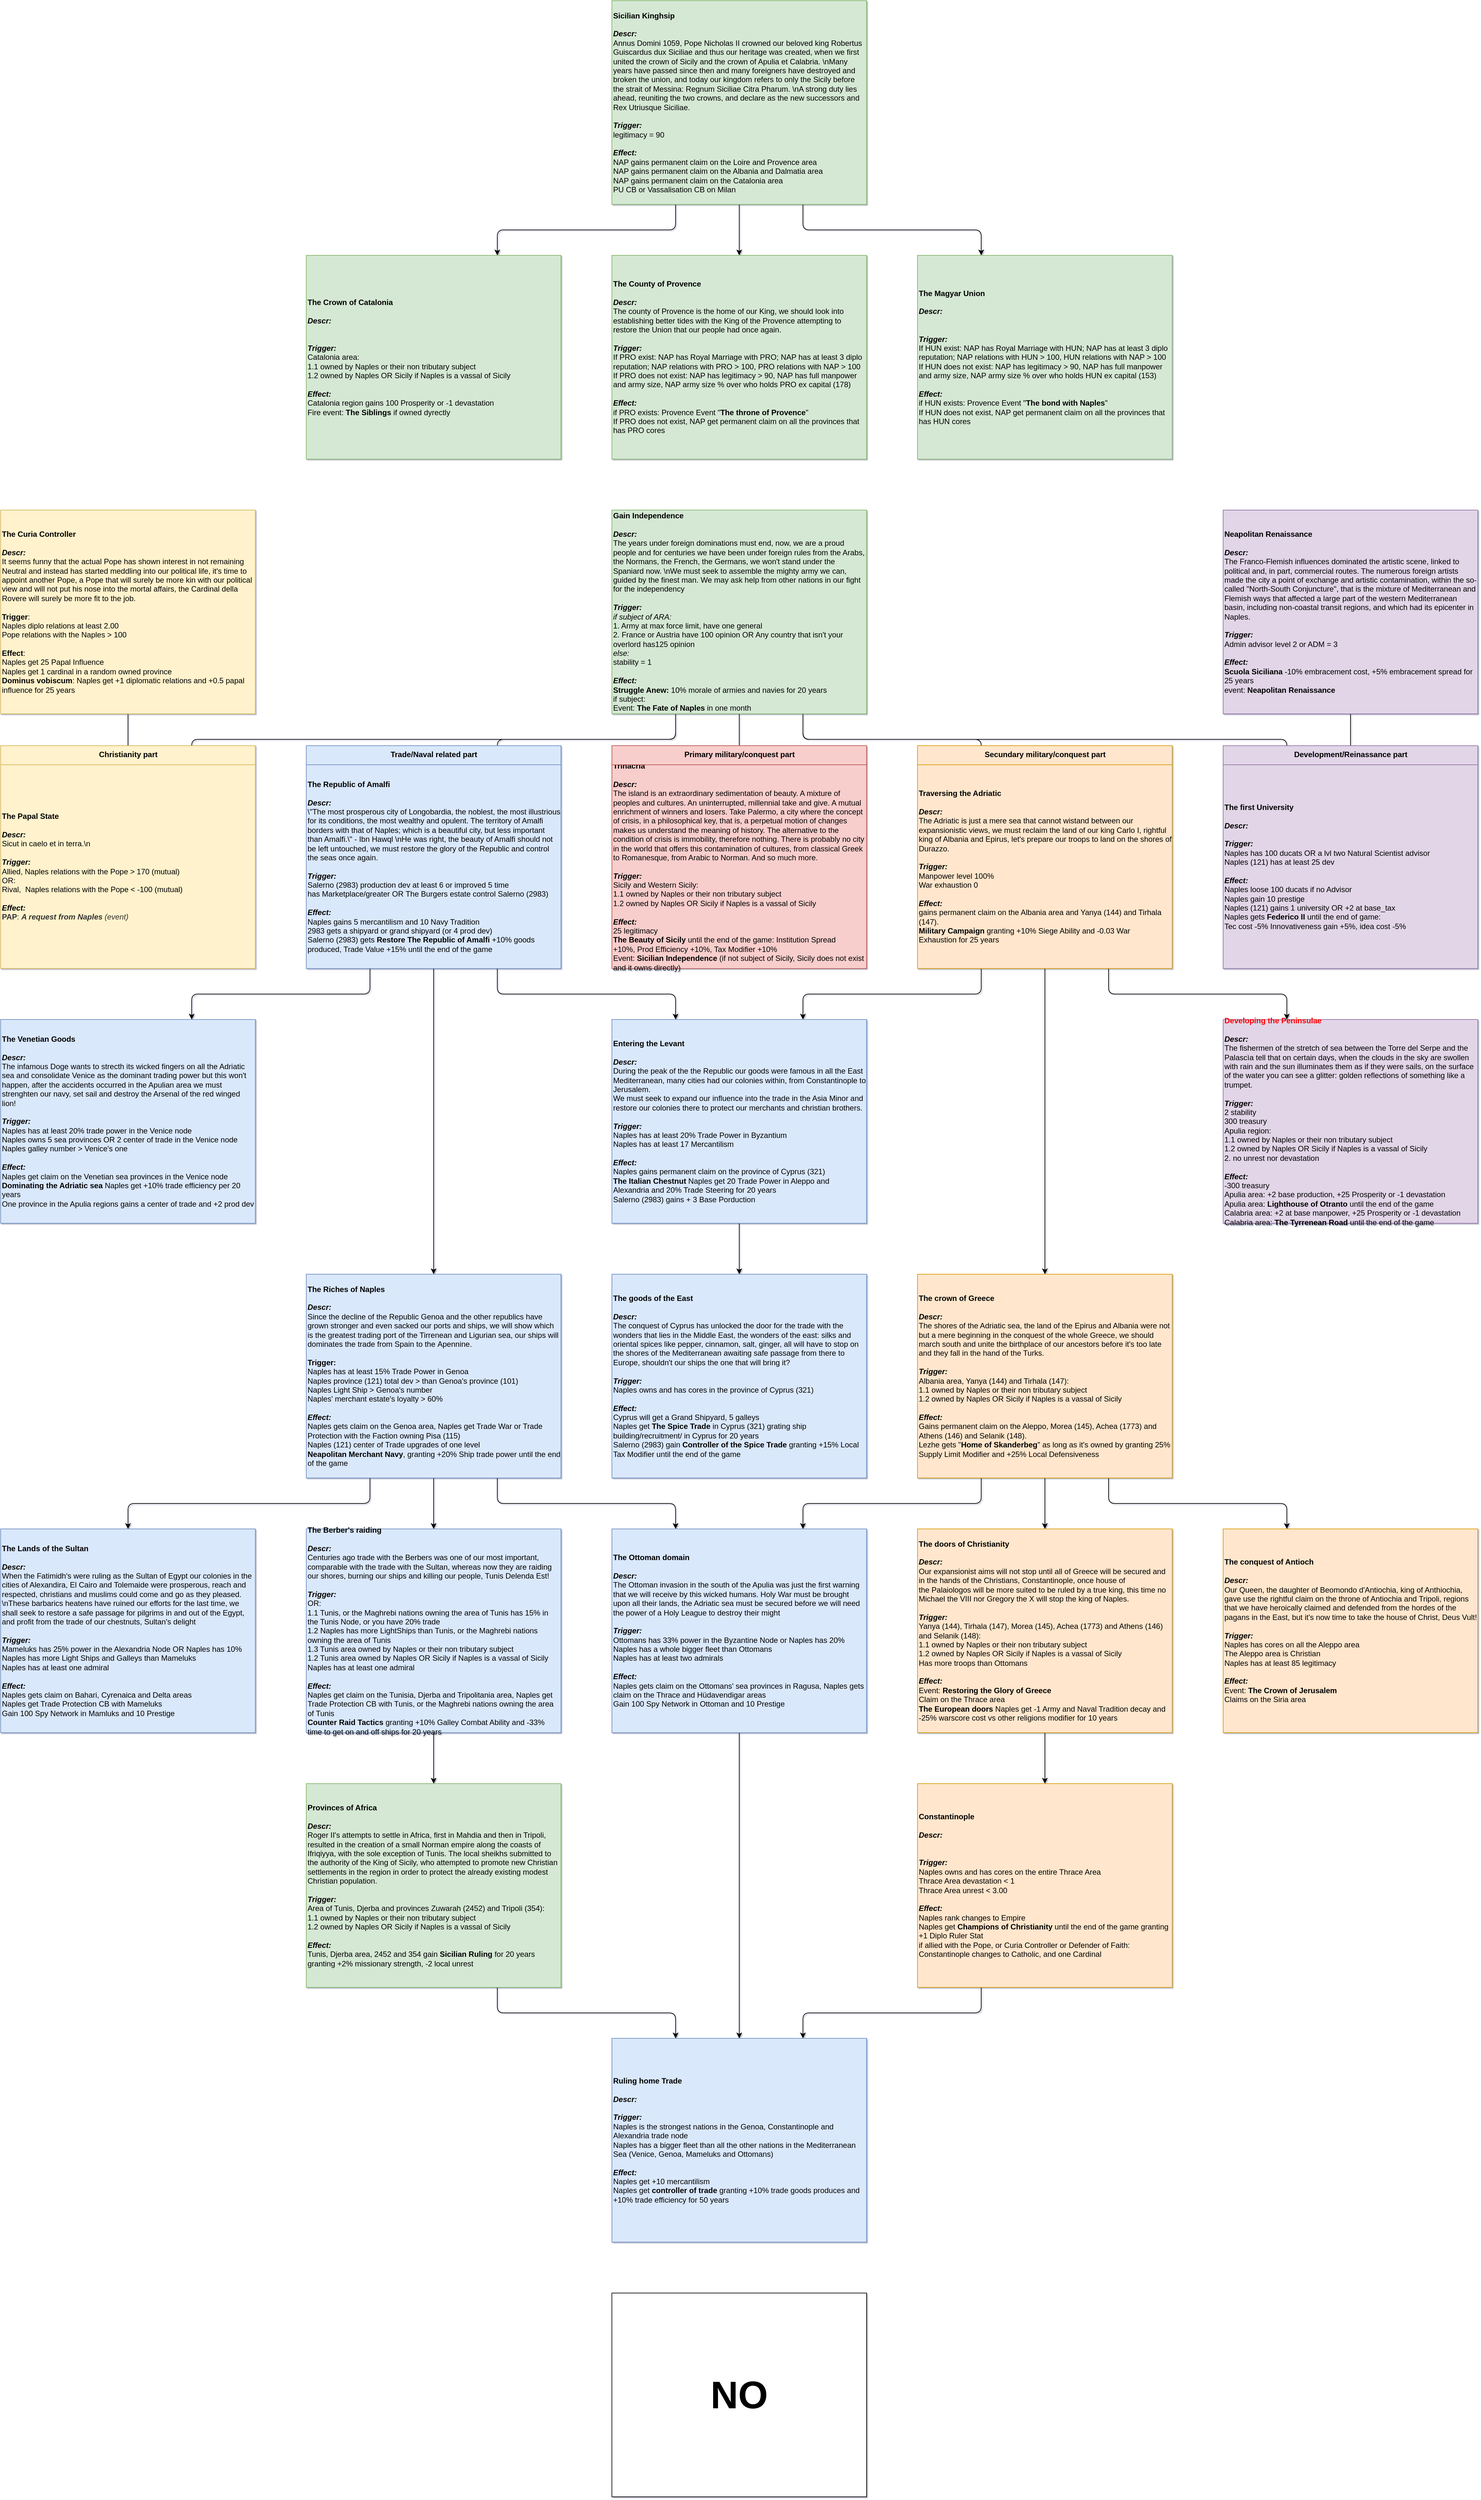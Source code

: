 <mxfile version="13.5.1" type="device" pages="3"><diagram id="kzSDAJDjx9IFy4JvHGh8" name="Missions"><mxGraphModel dx="6630" dy="4030" grid="1" gridSize="10" guides="1" tooltips="0" connect="1" arrows="1" fold="1" page="1" pageScale="1" pageWidth="827" pageHeight="1169" background="none" math="0" shadow="1"><root><mxCell id="0"/><mxCell id="1" parent="0"/><mxCell id="H_XX-rSUuhWOJS3HArDZ-57" style="edgeStyle=orthogonalEdgeStyle;rounded=1;orthogonalLoop=1;jettySize=auto;html=1;exitX=0.25;exitY=1;exitDx=0;exitDy=0;entryX=0.75;entryY=0;entryDx=0;entryDy=0;fontSize=12;" parent="1" source="VS-WX2oO7uqrwknDHlsG-1" target="QzyGDQtAHyH9AOBVf9tL-3" edge="1"><mxGeometry relative="1" as="geometry"/></mxCell><mxCell id="H_XX-rSUuhWOJS3HArDZ-58" style="edgeStyle=orthogonalEdgeStyle;rounded=1;orthogonalLoop=1;jettySize=auto;html=1;exitX=0.25;exitY=1;exitDx=0;exitDy=0;entryX=0.75;entryY=0;entryDx=0;entryDy=0;fontSize=12;" parent="1" source="VS-WX2oO7uqrwknDHlsG-1" target="VS-WX2oO7uqrwknDHlsG-9" edge="1"><mxGeometry relative="1" as="geometry"/></mxCell><mxCell id="H_XX-rSUuhWOJS3HArDZ-59" style="edgeStyle=orthogonalEdgeStyle;rounded=1;orthogonalLoop=1;jettySize=auto;html=1;exitX=0.5;exitY=1;exitDx=0;exitDy=0;fontSize=12;" parent="1" source="VS-WX2oO7uqrwknDHlsG-1" target="VS-WX2oO7uqrwknDHlsG-5" edge="1"><mxGeometry relative="1" as="geometry"/></mxCell><mxCell id="H_XX-rSUuhWOJS3HArDZ-60" style="edgeStyle=orthogonalEdgeStyle;rounded=1;orthogonalLoop=1;jettySize=auto;html=1;exitX=0.75;exitY=1;exitDx=0;exitDy=0;entryX=0.25;entryY=0;entryDx=0;entryDy=0;fontSize=12;" parent="1" source="VS-WX2oO7uqrwknDHlsG-1" target="TTL-foOcZzqklbkpSJ-E-7" edge="1"><mxGeometry relative="1" as="geometry"/></mxCell><mxCell id="plZ_efAYPks5bTemWjrh-3" style="edgeStyle=orthogonalEdgeStyle;rounded=1;orthogonalLoop=1;jettySize=auto;html=1;exitX=0.75;exitY=1;exitDx=0;exitDy=0;entryX=0.25;entryY=0;entryDx=0;entryDy=0;fontSize=12;" parent="1" source="VS-WX2oO7uqrwknDHlsG-1" target="Hifq5IkfQWLHuLUF-LU--17" edge="1"><mxGeometry relative="1" as="geometry"/></mxCell><mxCell id="VS-WX2oO7uqrwknDHlsG-1" value="&lt;div style=&quot;font-size: 12px&quot; align=&quot;left&quot;&gt;&lt;font style=&quot;font-size: 12px&quot;&gt;&lt;b style=&quot;font-size: 12px&quot;&gt;&lt;font style=&quot;font-size: 12px&quot;&gt;Gain Independence&lt;/font&gt;&lt;/b&gt;&lt;/font&gt;&lt;/div&gt;&lt;div style=&quot;font-size: 12px&quot; align=&quot;left&quot;&gt;&lt;font style=&quot;font-size: 12px&quot;&gt;&lt;b style=&quot;font-size: 12px&quot;&gt;&lt;font style=&quot;font-size: 12px&quot;&gt;&lt;br style=&quot;font-size: 12px&quot;&gt;&lt;/font&gt;&lt;/b&gt;&lt;/font&gt;&lt;/div&gt;&lt;div style=&quot;font-size: 12px&quot; align=&quot;left&quot;&gt;&lt;font style=&quot;font-size: 12px&quot;&gt;&lt;span style=&quot;font-size: 12px&quot;&gt;&lt;font style=&quot;font-size: 12px&quot;&gt;&lt;i style=&quot;font-size: 12px&quot;&gt;&lt;b style=&quot;font-size: 12px&quot;&gt;Descr:&lt;/b&gt;&lt;/i&gt;&lt;/font&gt;&lt;/span&gt;&lt;/font&gt;&lt;/div&gt;&lt;div style=&quot;font-size: 12px&quot; align=&quot;left&quot;&gt;&lt;div align=&quot;left&quot; style=&quot;font-size: 12px&quot;&gt;The years under foreign dominations must end, now, we are a proud people and for centuries we have been under foreign rules from the Arabs, the Normans, the French, the Germans, we won't stand under the Spaniard now. \n&lt;span style=&quot;font-size: 12px&quot;&gt;We must seek to assemble the mighty army we can, guided by the finest man.&amp;nbsp;&lt;/span&gt;&lt;span style=&quot;font-size: 12px&quot;&gt;We may ask help from other nations in our fight for the independency&lt;/span&gt;&lt;/div&gt;&lt;/div&gt;&lt;div style=&quot;font-size: 12px&quot; align=&quot;left&quot;&gt;&lt;font style=&quot;font-size: 12px&quot;&gt;&lt;br style=&quot;font-size: 12px&quot;&gt;&lt;/font&gt;&lt;/div&gt;&lt;div style=&quot;font-size: 12px&quot; align=&quot;left&quot;&gt;&lt;font style=&quot;font-size: 12px&quot;&gt;&lt;b style=&quot;font-size: 12px&quot;&gt;&lt;i style=&quot;font-size: 12px&quot;&gt;Trigger:&lt;/i&gt;&lt;/b&gt;&lt;/font&gt;&lt;/div&gt;&lt;div style=&quot;font-size: 12px&quot; align=&quot;left&quot;&gt;&lt;font style=&quot;font-size: 12px&quot;&gt;&lt;i style=&quot;font-size: 12px&quot;&gt;if subject of ARA:&lt;/i&gt;&lt;/font&gt;&lt;/div&gt;&lt;div style=&quot;font-size: 12px&quot; align=&quot;left&quot;&gt;&lt;span style=&quot;font-size: 12px&quot;&gt;1. Army at max force limit, have one general&lt;/span&gt;&lt;/div&gt;&lt;div style=&quot;font-size: 12px&quot; align=&quot;left&quot;&gt;&lt;font style=&quot;font-size: 12px&quot;&gt;2. France or Austria have 100 opinion OR Any country that isn't your overlord has125 opinion&lt;br style=&quot;font-size: 12px&quot;&gt;&lt;/font&gt;&lt;/div&gt;&lt;div style=&quot;font-size: 12px&quot; align=&quot;left&quot;&gt;&lt;font style=&quot;font-size: 12px&quot;&gt;&lt;i style=&quot;font-size: 12px&quot;&gt;else:&lt;/i&gt;&lt;/font&gt;&lt;/div&gt;&lt;div style=&quot;font-size: 12px&quot; align=&quot;left&quot;&gt;&lt;font style=&quot;font-size: 12px&quot;&gt;stability = 1&lt;/font&gt;&lt;/div&gt;&lt;div style=&quot;font-size: 12px&quot; align=&quot;left&quot;&gt;&lt;font style=&quot;font-size: 12px&quot;&gt;&lt;br style=&quot;font-size: 12px&quot;&gt;&lt;/font&gt;&lt;/div&gt;&lt;div style=&quot;font-size: 12px&quot; align=&quot;left&quot;&gt;&lt;font style=&quot;font-size: 12px&quot;&gt;&lt;font style=&quot;font-size: 12px&quot;&gt;&lt;b style=&quot;font-size: 12px&quot;&gt;&lt;i style=&quot;font-size: 12px&quot;&gt;Effect:&lt;/i&gt;&lt;/b&gt;&lt;/font&gt;&lt;/font&gt;&lt;/div&gt;&lt;b style=&quot;font-size: 12px&quot;&gt;S&lt;/b&gt;&lt;b style=&quot;font-size: 12px&quot;&gt;truggle Anew: &lt;/b&gt;&lt;span style=&quot;font-size: 12px&quot;&gt;10% morale of armies and navies for 20 years&lt;/span&gt;&lt;br style=&quot;font-size: 12px&quot;&gt;&lt;div style=&quot;font-size: 12px&quot; align=&quot;left&quot;&gt;&lt;span style=&quot;font-size: 12px&quot;&gt;if subject:&lt;/span&gt;&lt;/div&gt;&lt;div style=&quot;font-size: 12px&quot; align=&quot;left&quot;&gt;&lt;span style=&quot;font-size: 12px&quot;&gt;Event: &lt;b style=&quot;font-size: 12px&quot;&gt;The Fate of Naples&lt;/b&gt; in one month&lt;/span&gt;&lt;/div&gt;" style="rounded=0;whiteSpace=wrap;html=1;align=left;fontSize=12;fillColor=#d5e8d4;strokeColor=#82b366;" parent="1" vertex="1"><mxGeometry x="960" y="800" width="400" height="320" as="geometry"/></mxCell><mxCell id="Hifq5IkfQWLHuLUF-LU--24" value="&lt;div style=&quot;font-size: 12px&quot; align=&quot;left&quot;&gt;&lt;b style=&quot;font-size: 12px&quot;&gt;&lt;font color=&quot;#ff0000&quot;&gt;Developing the Peninsulae&lt;/font&gt;&lt;/b&gt;&lt;/div&gt;&lt;div style=&quot;font-size: 12px&quot; align=&quot;left&quot;&gt;&lt;font style=&quot;font-size: 12px&quot;&gt;&lt;b style=&quot;font-size: 12px&quot;&gt;&lt;font style=&quot;font-size: 12px&quot;&gt;&lt;br style=&quot;font-size: 12px&quot;&gt;&lt;/font&gt;&lt;/b&gt;&lt;/font&gt;&lt;/div&gt;&lt;div style=&quot;font-size: 12px&quot; align=&quot;left&quot;&gt;&lt;font style=&quot;font-size: 12px&quot;&gt;&lt;span style=&quot;font-size: 12px&quot;&gt;&lt;font style=&quot;font-size: 12px&quot;&gt;&lt;i style=&quot;font-size: 12px&quot;&gt;&lt;b style=&quot;font-size: 12px&quot;&gt;Descr:&lt;/b&gt;&lt;/i&gt;&lt;/font&gt;&lt;/span&gt;&lt;/font&gt;&lt;/div&gt;&lt;div align=&quot;left&quot; style=&quot;font-size: 12px&quot;&gt;&lt;div align=&quot;left&quot; style=&quot;font-size: 12px&quot;&gt;The fishermen of the stretch of sea between the Torre del Serpe and the Palascìa tell that on certain days, when the clouds in the sky are swollen with rain and the sun illuminates them as if they were sails, on the surface of the water you can see a glitter: golden reflections of something like a trumpet.&lt;br style=&quot;font-size: 12px&quot;&gt;&lt;/div&gt;&lt;div align=&quot;left&quot; style=&quot;font-size: 12px&quot;&gt;&lt;br style=&quot;font-size: 12px&quot;&gt;&lt;/div&gt;&lt;/div&gt;&lt;div style=&quot;font-size: 12px&quot; align=&quot;left&quot;&gt;&lt;font style=&quot;font-size: 12px&quot;&gt;&lt;b style=&quot;font-size: 12px&quot;&gt;&lt;i style=&quot;font-size: 12px&quot;&gt;Trigger:&lt;/i&gt;&lt;/b&gt;&lt;/font&gt;&lt;/div&gt;&lt;div style=&quot;font-size: 12px&quot; align=&quot;left&quot;&gt;&lt;div align=&quot;left&quot; style=&quot;font-size: 12px&quot;&gt;2 stability&lt;/div&gt;&lt;div align=&quot;left&quot; style=&quot;font-size: 12px&quot;&gt;300 treasury&lt;/div&gt;&lt;div align=&quot;left&quot; style=&quot;font-size: 12px&quot;&gt;Apulia region:&lt;/div&gt;&lt;div align=&quot;left&quot; style=&quot;font-size: 12px&quot;&gt;&lt;div&gt;1.1 owned by Naples or their non tributary subject&lt;/div&gt;&lt;div&gt;1.2 owned by Naples OR Sicily if Naples is a vassal of Sicily&lt;/div&gt;&lt;/div&gt;&lt;div align=&quot;left&quot; style=&quot;font-size: 12px&quot;&gt;2. no unrest nor devastation&lt;/div&gt;&lt;div align=&quot;left&quot; style=&quot;font-size: 12px&quot;&gt;&lt;br style=&quot;font-size: 12px&quot;&gt;&lt;/div&gt;&lt;/div&gt;&lt;div style=&quot;font-size: 12px&quot; align=&quot;left&quot;&gt;&lt;font style=&quot;font-size: 12px&quot;&gt;&lt;font style=&quot;font-size: 12px&quot;&gt;&lt;b style=&quot;font-size: 12px&quot;&gt;&lt;i style=&quot;font-size: 12px&quot;&gt;Effect:&lt;/i&gt;&lt;/b&gt;&lt;/font&gt;&lt;/font&gt;&lt;/div&gt;&lt;div style=&quot;font-size: 12px&quot; align=&quot;left&quot;&gt;&lt;font style=&quot;font-size: 12px&quot;&gt;&lt;font style=&quot;font-size: 12px&quot;&gt;&lt;span style=&quot;font-size: 12px&quot;&gt;&lt;span style=&quot;font-size: 12px&quot;&gt;-300 treasury&lt;/span&gt;&lt;/span&gt;&lt;/font&gt;&lt;/font&gt;&lt;/div&gt;&lt;div style=&quot;font-size: 12px&quot; align=&quot;left&quot;&gt;&lt;font style=&quot;font-size: 12px&quot;&gt;&lt;font style=&quot;font-size: 12px&quot;&gt;&lt;span style=&quot;font-size: 12px&quot;&gt;&lt;span style=&quot;font-size: 12px&quot;&gt;Apulia area: +2 base production,&amp;nbsp;&lt;/span&gt;&lt;/span&gt;&lt;/font&gt;&lt;/font&gt;&lt;span style=&quot;font-size: 12px&quot;&gt;+25 Prosperity or -1 devastation&lt;/span&gt;&lt;/div&gt;&lt;div style=&quot;font-size: 12px&quot; align=&quot;left&quot;&gt;&lt;font style=&quot;font-size: 12px&quot;&gt;&lt;font style=&quot;font-size: 12px&quot;&gt;&lt;span style=&quot;font-size: 12px&quot;&gt;&lt;span style=&quot;font-size: 12px&quot;&gt;Apulia area:&amp;nbsp;&lt;b style=&quot;font-size: 12px&quot;&gt;Lighthouse of Otranto&lt;/b&gt;&amp;nbsp;until the end of the game&lt;/span&gt;&lt;/span&gt;&lt;/font&gt;&lt;/font&gt;&lt;/div&gt;&lt;div align=&quot;left&quot; style=&quot;font-size: 12px&quot;&gt;&lt;div align=&quot;left&quot; style=&quot;font-size: 12px&quot;&gt;&lt;span style=&quot;font-size: 12px&quot;&gt;Calabria area: +2 at base manpower,&amp;nbsp;&lt;/span&gt;&lt;span style=&quot;font-size: 12px&quot;&gt;+25 Prosperity or -1 devastation&lt;/span&gt;&lt;/div&gt;&lt;div align=&quot;left&quot; style=&quot;font-size: 12px&quot;&gt;Calabria area: &lt;b style=&quot;font-size: 12px&quot;&gt;The Tyrrenean&lt;/b&gt; &lt;b style=&quot;font-size: 12px&quot;&gt;Road&amp;nbsp;&lt;/b&gt;until the end of the game&lt;/div&gt;&lt;/div&gt;" style="rounded=0;whiteSpace=wrap;html=1;align=left;fontSize=12;fillColor=#e1d5e7;strokeColor=#9673a6;" parent="1" vertex="1"><mxGeometry x="1920" y="1600" width="400" height="320" as="geometry"/></mxCell><mxCell id="Hifq5IkfQWLHuLUF-LU--17" value="&lt;div style=&quot;font-size: 12px&quot; align=&quot;left&quot;&gt;&lt;font style=&quot;font-size: 12px&quot;&gt;&lt;b style=&quot;font-size: 12px&quot;&gt;&lt;font style=&quot;font-size: 12px&quot;&gt;The first University&lt;/font&gt;&lt;/b&gt;&lt;/font&gt;&lt;/div&gt;&lt;div style=&quot;font-size: 12px&quot; align=&quot;left&quot;&gt;&lt;font style=&quot;font-size: 12px&quot;&gt;&lt;b style=&quot;font-size: 12px&quot;&gt;&lt;font style=&quot;font-size: 12px&quot;&gt;&lt;br style=&quot;font-size: 12px&quot;&gt;&lt;/font&gt;&lt;/b&gt;&lt;/font&gt;&lt;/div&gt;&lt;div style=&quot;font-size: 12px&quot; align=&quot;left&quot;&gt;&lt;font style=&quot;font-size: 12px&quot;&gt;&lt;span style=&quot;font-size: 12px&quot;&gt;&lt;font style=&quot;font-size: 12px&quot;&gt;&lt;i style=&quot;font-size: 12px&quot;&gt;&lt;b style=&quot;font-size: 12px&quot;&gt;Descr:&lt;/b&gt;&lt;/i&gt;&lt;/font&gt;&lt;/span&gt;&lt;/font&gt;&lt;/div&gt;&lt;div style=&quot;font-size: 12px&quot; align=&quot;left&quot;&gt;&lt;div align=&quot;left&quot; style=&quot;font-size: 12px&quot;&gt;&lt;br style=&quot;font-size: 12px&quot;&gt;&lt;/div&gt;&lt;/div&gt;&lt;div style=&quot;font-size: 12px&quot; align=&quot;left&quot;&gt;&lt;font style=&quot;font-size: 12px&quot;&gt;&lt;b style=&quot;font-size: 12px&quot;&gt;&lt;i style=&quot;font-size: 12px&quot;&gt;Trigger:&lt;/i&gt;&lt;/b&gt;&lt;/font&gt;&lt;/div&gt;&lt;div style=&quot;font-size: 12px&quot; align=&quot;left&quot;&gt;Naples has 100 ducats OR a lvl two Natural Scientist advisor&lt;/div&gt;&lt;div style=&quot;font-size: 12px&quot; align=&quot;left&quot;&gt;Naples (121) has at least 25 dev&lt;/div&gt;&lt;div style=&quot;font-size: 12px&quot; align=&quot;left&quot;&gt;&lt;br style=&quot;font-size: 12px&quot;&gt;&lt;/div&gt;&lt;div style=&quot;font-size: 12px&quot; align=&quot;left&quot;&gt;&lt;font style=&quot;font-size: 12px&quot;&gt;&lt;font style=&quot;font-size: 12px&quot;&gt;&lt;b style=&quot;font-size: 12px&quot;&gt;&lt;i style=&quot;font-size: 12px&quot;&gt;Effect:&lt;/i&gt;&lt;/b&gt;&lt;/font&gt;&lt;/font&gt;&lt;/div&gt;&lt;div style=&quot;font-size: 12px&quot; align=&quot;left&quot;&gt;Naples loose 100 ducats if no Advisor&lt;/div&gt;&lt;div style=&quot;font-size: 12px&quot; align=&quot;left&quot;&gt;Naples gain 10 prestige&lt;/div&gt;&lt;div style=&quot;font-size: 12px&quot; align=&quot;left&quot;&gt;Naples (121) gains 1 university OR +2 at base_tax&lt;/div&gt;&lt;div style=&quot;font-size: 12px&quot; align=&quot;left&quot;&gt;Naples gets&amp;nbsp;&lt;b style=&quot;font-size: 12px&quot;&gt;Federico II&lt;/b&gt;&amp;nbsp;until the end of game&lt;span style=&quot;font-size: 12px&quot;&gt;:&lt;/span&gt;&lt;/div&gt;&lt;div style=&quot;font-size: 12px&quot; align=&quot;left&quot;&gt;&lt;div align=&quot;left&quot; style=&quot;font-size: 12px&quot;&gt;Tec cost -5% Innovativeness gain +&lt;span style=&quot;font-size: 12px&quot;&gt;5%, idea cost&amp;nbsp;&lt;/span&gt;&lt;span style=&quot;font-size: 12px&quot;&gt;-5%&lt;/span&gt;&lt;/div&gt;&lt;/div&gt;" style="rounded=0;whiteSpace=wrap;html=1;align=left;fontSize=12;fillColor=#e1d5e7;strokeColor=#9673a6;" parent="1" vertex="1"><mxGeometry x="1920" y="1200" width="400" height="320" as="geometry"/></mxCell><mxCell id="plZ_efAYPks5bTemWjrh-2" style="edgeStyle=orthogonalEdgeStyle;rounded=1;orthogonalLoop=1;jettySize=auto;html=1;exitX=0.5;exitY=1;exitDx=0;exitDy=0;fontSize=12;" parent="1" source="b8qoXvAwK5Iz4ZdkuWtE-1" target="Hifq5IkfQWLHuLUF-LU--17" edge="1"><mxGeometry relative="1" as="geometry"/></mxCell><mxCell id="b8qoXvAwK5Iz4ZdkuWtE-1" value="&lt;div style=&quot;font-size: 12px&quot; align=&quot;left&quot;&gt;&lt;b style=&quot;font-size: 12px&quot;&gt;&lt;font style=&quot;font-size: 12px&quot;&gt;Neapolitan Renaissance&lt;/font&gt;&lt;/b&gt;&lt;/div&gt;&lt;div style=&quot;font-size: 12px&quot; align=&quot;left&quot;&gt;&lt;font style=&quot;font-size: 12px&quot;&gt;&lt;b style=&quot;font-size: 12px&quot;&gt;&lt;font style=&quot;font-size: 12px&quot;&gt;&lt;br style=&quot;font-size: 12px&quot;&gt;&lt;/font&gt;&lt;/b&gt;&lt;/font&gt;&lt;/div&gt;&lt;div style=&quot;font-size: 12px&quot; align=&quot;left&quot;&gt;&lt;font style=&quot;font-size: 12px&quot;&gt;&lt;span style=&quot;font-size: 12px&quot;&gt;&lt;font style=&quot;font-size: 12px&quot;&gt;&lt;i style=&quot;font-size: 12px&quot;&gt;&lt;b style=&quot;font-size: 12px&quot;&gt;Descr:&lt;/b&gt;&lt;/i&gt;&lt;/font&gt;&lt;/span&gt;&lt;/font&gt;&lt;/div&gt;&lt;div align=&quot;left&quot;&gt;&lt;div align=&quot;left&quot;&gt;The Franco-Flemish influences dominated the artistic scene, linked to political and, in part, commercial routes. The numerous foreign artists made the city a point of exchange and artistic contamination, within the so-called &quot;North-South Conjuncture&quot;, that is the mixture of Mediterranean and Flemish ways that affected a large part of the western Mediterranean basin, including non-coastal transit regions, and which had its epicenter in Naples.&lt;br style=&quot;font-size: 12px&quot;&gt;&lt;/div&gt;&lt;div align=&quot;left&quot;&gt;&lt;br&gt;&lt;/div&gt;&lt;/div&gt;&lt;div style=&quot;font-size: 12px&quot; align=&quot;left&quot;&gt;&lt;font style=&quot;font-size: 12px&quot;&gt;&lt;b style=&quot;font-size: 12px&quot;&gt;&lt;i style=&quot;font-size: 12px&quot;&gt;Trigger:&lt;/i&gt;&lt;/b&gt;&lt;/font&gt;&lt;/div&gt;&lt;div style=&quot;font-size: 12px&quot; align=&quot;left&quot;&gt;Admin advisor level 2 or ADM = 3&lt;/div&gt;&lt;div style=&quot;font-size: 12px&quot; align=&quot;left&quot;&gt;&lt;br style=&quot;font-size: 12px&quot;&gt;&lt;/div&gt;&lt;div style=&quot;font-size: 12px&quot; align=&quot;left&quot;&gt;&lt;font style=&quot;font-size: 12px&quot;&gt;&lt;font style=&quot;font-size: 12px&quot;&gt;&lt;b style=&quot;font-size: 12px&quot;&gt;&lt;i style=&quot;font-size: 12px&quot;&gt;Effect:&lt;/i&gt;&lt;/b&gt;&lt;/font&gt;&lt;/font&gt;&lt;/div&gt;&lt;div style=&quot;font-size: 12px&quot; align=&quot;left&quot;&gt;&lt;b&gt;Scuola Siciliana&lt;/b&gt;&amp;nbsp;-10% embracement cost, +5% embracement spread for 25 years&lt;/div&gt;&lt;div style=&quot;font-size: 12px&quot; align=&quot;left&quot;&gt;event:&amp;nbsp;&lt;b&gt;Neapolitan Renaissance&lt;/b&gt;&lt;/div&gt;" style="rounded=0;whiteSpace=wrap;html=1;align=left;fontSize=12;fillColor=#e1d5e7;strokeColor=#9673a6;" parent="1" vertex="1"><mxGeometry x="1920" y="800" width="400" height="320" as="geometry"/></mxCell><mxCell id="H_XX-rSUuhWOJS3HArDZ-53" style="edgeStyle=orthogonalEdgeStyle;rounded=1;orthogonalLoop=1;jettySize=auto;html=1;exitX=0.5;exitY=1;exitDx=0;exitDy=0;fontSize=12;" parent="1" source="VS-WX2oO7uqrwknDHlsG-9" target="TTL-foOcZzqklbkpSJ-E-5" edge="1"><mxGeometry relative="1" as="geometry"/></mxCell><mxCell id="H_XX-rSUuhWOJS3HArDZ-54" style="edgeStyle=orthogonalEdgeStyle;rounded=1;orthogonalLoop=1;jettySize=auto;html=1;exitX=0.75;exitY=1;exitDx=0;exitDy=0;entryX=0.25;entryY=0;entryDx=0;entryDy=0;fontSize=12;" parent="1" source="VS-WX2oO7uqrwknDHlsG-9" target="MhhXEf2dkMaLR8GYfWED-24" edge="1"><mxGeometry relative="1" as="geometry"/></mxCell><mxCell id="H_XX-rSUuhWOJS3HArDZ-55" style="edgeStyle=orthogonalEdgeStyle;rounded=1;orthogonalLoop=1;jettySize=auto;html=1;exitX=0.25;exitY=1;exitDx=0;exitDy=0;entryX=0.75;entryY=0;entryDx=0;entryDy=0;fontSize=12;" parent="1" source="VS-WX2oO7uqrwknDHlsG-9" target="TTL-foOcZzqklbkpSJ-E-3" edge="1"><mxGeometry relative="1" as="geometry"/></mxCell><mxCell id="VS-WX2oO7uqrwknDHlsG-9" value="&lt;div style=&quot;font-size: 12px&quot;&gt;&lt;b style=&quot;font-size: 12px&quot;&gt;The Republic of Amalfi&lt;/b&gt;&lt;br style=&quot;font-size: 12px&quot;&gt;&lt;/div&gt;&lt;div style=&quot;font-size: 12px&quot;&gt;&lt;b style=&quot;font-size: 12px&quot;&gt;&lt;br style=&quot;font-size: 12px&quot;&gt;&lt;/b&gt;&lt;/div&gt;&lt;div style=&quot;font-size: 12px&quot;&gt;&lt;i style=&quot;font-size: 12px&quot;&gt;&lt;b style=&quot;font-size: 12px&quot;&gt;Descr:&lt;/b&gt;&lt;/i&gt;&lt;/div&gt;&lt;div style=&quot;font-size: 12px&quot;&gt;&lt;div style=&quot;font-size: 12px&quot;&gt;\&quot;The most prosperous city of Longobardia, the noblest, the most illustrious for its conditions, the most wealthy and opulent. The territory of Amalfi borders with that of Naples; which is a beautiful city, but less important than Amalfi.\&quot; -&amp;nbsp;&lt;span&gt;Ibn Hawql \nHe was&lt;/span&gt;&lt;span&gt;&amp;nbsp;right, the beauty of Amalfi should not be left untouched, we must restore the glory of the Republic and control the seas once again.&lt;/span&gt;&lt;/div&gt;&lt;/div&gt;&lt;div style=&quot;font-size: 12px&quot;&gt;&lt;font style=&quot;font-size: 12px&quot;&gt;&lt;br style=&quot;font-size: 12px&quot;&gt;&lt;/font&gt;&lt;/div&gt;&lt;div style=&quot;font-size: 12px&quot;&gt;&lt;font style=&quot;font-size: 12px&quot;&gt;&lt;i style=&quot;font-size: 12px&quot;&gt;&lt;b style=&quot;font-size: 12px&quot;&gt;Trigger:&lt;/b&gt;&lt;/i&gt;&lt;/font&gt;&lt;/div&gt;&lt;div style=&quot;font-size: 12px&quot;&gt;&lt;span style=&quot;font-size: 12px&quot;&gt;Salerno (2983) production dev at least 6 or improved 5 time&lt;/span&gt;&lt;br style=&quot;font-size: 12px&quot;&gt;&lt;/div&gt;&lt;div style=&quot;font-size: 12px&quot;&gt;&lt;span style=&quot;font-size: 12px&quot;&gt;has Marketplace/greater OR&amp;nbsp;&lt;/span&gt;&lt;span style=&quot;font-size: 12px&quot;&gt;The Burgers estate control Salerno&amp;nbsp;(2983)&lt;/span&gt;&lt;/div&gt;&lt;div style=&quot;font-size: 12px&quot;&gt;&lt;br style=&quot;font-size: 12px&quot;&gt;&lt;/div&gt;&lt;div style=&quot;font-size: 12px&quot;&gt;&lt;font style=&quot;font-size: 12px&quot;&gt;&lt;b style=&quot;font-size: 12px&quot;&gt;&lt;i style=&quot;font-size: 12px&quot;&gt;Effect:&lt;/i&gt;&lt;/b&gt;&lt;/font&gt;&lt;/div&gt;&lt;div style=&quot;font-size: 12px&quot;&gt;&lt;font style=&quot;font-size: 12px&quot;&gt;Naples gains 5 mercantilism and 10 Navy Tradition&lt;/font&gt;&lt;/div&gt;&lt;div style=&quot;font-size: 12px&quot;&gt;&lt;font style=&quot;font-size: 12px&quot;&gt;2983 gets a shipyard or grand shipyard (or 4 prod dev)&lt;br style=&quot;font-size: 12px&quot;&gt;&lt;/font&gt;&lt;/div&gt;Salerno (2983) gets&amp;nbsp;&lt;b&gt;Restore The Republic of Amalfi &lt;/b&gt;&lt;span&gt;+10% goods produced, Trade Value +15% until the end of the game&lt;/span&gt;" style="rounded=0;whiteSpace=wrap;html=1;align=left;fontSize=12;fillColor=#dae8fc;strokeColor=#6c8ebf;" parent="1" vertex="1"><mxGeometry x="480" y="1200" width="400" height="320" as="geometry"/></mxCell><mxCell id="H_XX-rSUuhWOJS3HArDZ-67" style="edgeStyle=orthogonalEdgeStyle;rounded=1;orthogonalLoop=1;jettySize=auto;html=1;exitX=0.5;exitY=1;exitDx=0;exitDy=0;fontSize=12;" parent="1" source="MhhXEf2dkMaLR8GYfWED-24" target="AaOpGOsad8hZdVqj_prO-27" edge="1"><mxGeometry relative="1" as="geometry"/></mxCell><mxCell id="MhhXEf2dkMaLR8GYfWED-24" value="&lt;b style=&quot;font-size: 12px;&quot;&gt;Entering the Levant&lt;/b&gt;&lt;div style=&quot;font-size: 12px&quot;&gt;&lt;b style=&quot;font-size: 12px;&quot;&gt;&lt;br style=&quot;font-size: 12px;&quot;&gt;&lt;/b&gt;&lt;/div&gt;&lt;div style=&quot;font-size: 12px&quot;&gt;&lt;div style=&quot;font-size: 12px&quot;&gt;&lt;b style=&quot;font-size: 12px&quot;&gt;&lt;i style=&quot;font-size: 12px&quot;&gt;Descr:&lt;/i&gt;&lt;/b&gt;&lt;/div&gt;&lt;div style=&quot;font-size: 12px&quot;&gt;During the peak of the the Republic our goods were famous in all the East Mediterranean, many cities had our colonies within, from Constantinople to Jerusalem.&lt;/div&gt;&lt;div style=&quot;font-size: 12px&quot;&gt;We must seek to expand our influence into the trade in the Asia Minor and restore our colonies there to protect our merchants and christian brothers.&lt;/div&gt;&lt;div style=&quot;font-size: 12px&quot;&gt;&lt;b style=&quot;font-size: 12px&quot;&gt;&lt;i style=&quot;font-size: 12px&quot;&gt;&lt;br style=&quot;font-size: 12px;&quot;&gt;&lt;/i&gt;&lt;/b&gt;&lt;/div&gt;&lt;/div&gt;&lt;div style=&quot;font-size: 12px&quot;&gt;&lt;font style=&quot;font-size: 12px&quot;&gt;&lt;b style=&quot;font-size: 12px&quot;&gt;&lt;i style=&quot;font-size: 12px&quot;&gt;Trigger:&lt;/i&gt;&lt;/b&gt;&lt;/font&gt;&lt;/div&gt;&lt;div style=&quot;font-size: 12px&quot;&gt;&lt;font style=&quot;font-size: 12px&quot;&gt;Naples has at least 20% Trade Power in Byzantium&lt;br style=&quot;font-size: 12px&quot;&gt;&lt;/font&gt;&lt;/div&gt;&lt;div style=&quot;font-size: 12px&quot;&gt;&lt;font style=&quot;font-size: 12px&quot;&gt;Naples has at least 17 Mercantilism&lt;/font&gt;&lt;/div&gt;&lt;div style=&quot;font-size: 12px&quot;&gt;&lt;font style=&quot;font-size: 12px&quot;&gt;&lt;br style=&quot;font-size: 12px;&quot;&gt;&lt;/font&gt;&lt;/div&gt;&lt;div style=&quot;font-size: 12px&quot;&gt;&lt;font style=&quot;font-size: 12px&quot;&gt;&lt;b style=&quot;font-size: 12px&quot;&gt;&lt;i style=&quot;font-size: 12px&quot;&gt;Effect:&lt;/i&gt;&lt;/b&gt;&lt;/font&gt;&lt;/div&gt;&lt;div style=&quot;font-size: 12px&quot;&gt;&lt;font style=&quot;font-size: 12px&quot;&gt;Naples gains&amp;nbsp;permanent claim on the province of Cyprus (321)&lt;/font&gt;&lt;/div&gt;&lt;div style=&quot;font-size: 12px&quot;&gt;&lt;font style=&quot;font-size: 12px&quot;&gt;&lt;span style=&quot;font-size: 12px&quot;&gt;&lt;b style=&quot;font-size: 12px&quot;&gt;The&lt;/b&gt;&lt;/span&gt;&lt;b style=&quot;font-size: 12px&quot;&gt; Italian Chestnut &lt;/b&gt;&lt;span style=&quot;font-size: 12px&quot;&gt;Naples get 20 Trade Power in Aleppo and Alexandria and 20% Trade Steering for 20 years&lt;/span&gt;&lt;/font&gt;&lt;/div&gt;&lt;div style=&quot;font-size: 12px&quot;&gt;&lt;font style=&quot;font-size: 12px&quot;&gt;&lt;span style=&quot;font-size: 12px&quot;&gt;Salerno (2983) gains + 3 Base Porduction&lt;/span&gt;&lt;/font&gt;&lt;/div&gt;" style="rounded=0;whiteSpace=wrap;html=1;align=left;fontSize=12;fillColor=#dae8fc;strokeColor=#6c8ebf;fontColor=#000000;" parent="1" vertex="1"><mxGeometry x="960" y="1600" width="400" height="320" as="geometry"/></mxCell><mxCell id="AaOpGOsad8hZdVqj_prO-27" value="&lt;div style=&quot;font-size: 12px&quot;&gt;&lt;b style=&quot;font-size: 12px;&quot;&gt;The goods of the East&lt;/b&gt;&lt;/div&gt;&lt;div style=&quot;font-size: 12px&quot;&gt;&lt;b style=&quot;font-size: 12px;&quot;&gt;&lt;br style=&quot;font-size: 12px;&quot;&gt;&lt;/b&gt;&lt;/div&gt;&lt;div style=&quot;font-size: 12px&quot;&gt;&lt;div style=&quot;font-size: 12px&quot;&gt;&lt;b style=&quot;font-size: 12px&quot;&gt;&lt;i style=&quot;font-size: 12px&quot;&gt;Descr:&lt;/i&gt;&lt;/b&gt;&lt;/div&gt;&lt;div style=&quot;font-size: 12px&quot;&gt;The conquest of Cyprus has unlocked the door for the trade with the wonders that lies in the Middle East, the wonders of the east: silks and oriental spices like pepper, cinnamon, salt, ginger, all will have to stop on the shores of the Mediterranean awaiting safe passage from there to Europe, shouldn't our ships the one that will bring it?&lt;/div&gt;&lt;div style=&quot;font-size: 12px&quot;&gt;&lt;br style=&quot;font-size: 12px;&quot;&gt;&lt;/div&gt;&lt;/div&gt;&lt;div style=&quot;font-size: 12px&quot;&gt;&lt;font style=&quot;font-size: 12px&quot;&gt;&lt;b style=&quot;font-size: 12px&quot;&gt;&lt;i style=&quot;font-size: 12px&quot;&gt;Trigger:&lt;/i&gt;&lt;/b&gt;&lt;/font&gt;&lt;/div&gt;&lt;div style=&quot;font-size: 12px&quot;&gt;Naples owns and has cores in the province of Cyprus (321)&lt;/div&gt;&lt;div style=&quot;font-size: 12px&quot;&gt;&lt;br style=&quot;font-size: 12px;&quot;&gt;&lt;/div&gt;&lt;div style=&quot;font-size: 12px&quot;&gt;&lt;font style=&quot;font-size: 12px&quot;&gt;&lt;b style=&quot;font-size: 12px&quot;&gt;&lt;i style=&quot;font-size: 12px&quot;&gt;Effect:&lt;/i&gt;&lt;/b&gt;&lt;/font&gt;&lt;/div&gt;&lt;div style=&quot;font-size: 12px&quot;&gt;&lt;font style=&quot;font-size: 12px&quot;&gt;&lt;span style=&quot;font-size: 12px&quot;&gt;&lt;span style=&quot;font-size: 12px&quot;&gt;&lt;font style=&quot;font-size: 12px;&quot;&gt;Cyprus will get a &lt;/font&gt;Grand Shipyard&lt;font style=&quot;font-size: 12px;&quot;&gt;, 5 galleys&lt;/font&gt;&lt;/span&gt;&lt;/span&gt;&lt;/font&gt;&lt;/div&gt;&lt;div style=&quot;font-size: 12px&quot;&gt;Naples get &lt;b style=&quot;font-size: 12px;&quot;&gt;The Spice Trade&amp;nbsp;&lt;/b&gt;in Cyprus (321) grating ship building/recruitment/ in Cyprus for 20 years&lt;/div&gt;&lt;div style=&quot;font-size: 12px&quot;&gt;&lt;font style=&quot;font-size: 12px;&quot;&gt;Salerno (2983) gain &lt;b style=&quot;font-size: 12px;&quot;&gt;Controller of the Spice Trade&lt;/b&gt;&amp;nbsp;granting +15% Local Tax Modifier until the end of the game&lt;/font&gt;&lt;/div&gt;" style="rounded=0;whiteSpace=wrap;html=1;align=left;fontSize=12;fillColor=#dae8fc;strokeColor=#6c8ebf;fontColor=#000000;" parent="1" vertex="1"><mxGeometry x="960" y="2000" width="400" height="320" as="geometry"/></mxCell><mxCell id="eZriP_Zvno9seLTEb7Hx-5" style="edgeStyle=orthogonalEdgeStyle;rounded=1;orthogonalLoop=1;jettySize=auto;html=1;exitX=0.5;exitY=1;exitDx=0;exitDy=0;strokeColor=#000000;" parent="1" source="h8s-hCxMcf2PMTDbwtCN-47" target="eZriP_Zvno9seLTEb7Hx-1" edge="1"><mxGeometry relative="1" as="geometry"/></mxCell><mxCell id="h8s-hCxMcf2PMTDbwtCN-47" value="&lt;div style=&quot;font-size: 12px&quot;&gt;&lt;b style=&quot;font-size: 12px&quot;&gt;The Berber's raiding&lt;/b&gt;&lt;br style=&quot;font-size: 12px&quot;&gt;&lt;/div&gt;&lt;div style=&quot;font-size: 12px&quot;&gt;&lt;font style=&quot;font-size: 12px&quot;&gt;&lt;div style=&quot;font-size: 12px&quot;&gt;&lt;b style=&quot;font-size: 12px&quot;&gt;&lt;i style=&quot;font-size: 12px&quot;&gt;&lt;br class=&quot;Apple-interchange-newline&quot; style=&quot;font-size: 12px&quot;&gt;Descr:&lt;/i&gt;&lt;/b&gt;&lt;/div&gt;&lt;div style=&quot;font-size: 12px&quot;&gt;Centuries ago trade with the Berbers was one of our most important, comparable with the trade with the Sultan, whereas now they are raiding our shores, burning our ships and killing our people, Tunis Delenda Est!&lt;/div&gt;&lt;div style=&quot;font-size: 12px&quot;&gt;&lt;b style=&quot;font-size: 12px&quot;&gt;&lt;i style=&quot;font-size: 12px&quot;&gt;&lt;br style=&quot;font-size: 12px&quot;&gt;&lt;/i&gt;&lt;/b&gt;&lt;/div&gt;&lt;/font&gt;&lt;/div&gt;&lt;div style=&quot;font-size: 12px&quot;&gt;&lt;font style=&quot;font-size: 12px&quot;&gt;&lt;b style=&quot;font-size: 12px&quot;&gt;&lt;i style=&quot;font-size: 12px&quot;&gt;Trigger:&lt;/i&gt;&lt;/b&gt;&lt;/font&gt;&lt;/div&gt;&lt;div style=&quot;font-size: 12px&quot;&gt;&lt;font style=&quot;font-size: 12px&quot;&gt;OR:&lt;/font&gt;&lt;/div&gt;&lt;div style=&quot;font-size: 12px&quot;&gt;&lt;font style=&quot;font-size: 12px&quot;&gt;1.1 Tunis, or the&amp;nbsp;Maghrebi nations owning the area of Tunis has 15% in the Tunis Node, or you have 20% trade&lt;/font&gt;&lt;/div&gt;&lt;div style=&quot;font-size: 12px&quot;&gt;&lt;span style=&quot;font-size: 12px&quot;&gt;1.2 Naples has more LightShips than Tunis, or the Maghrebi nations owning the area of Tunis&lt;/span&gt;&lt;br style=&quot;font-size: 12px&quot;&gt;&lt;/div&gt;&lt;div style=&quot;font-size: 12px&quot;&gt;&lt;span style=&quot;font-size: 12px&quot;&gt;1.3 Tunis area&amp;nbsp;&lt;/span&gt;&lt;span&gt;owned by Naples or their non tributary subject&lt;/span&gt;&lt;/div&gt;&lt;div&gt;1.2 Tunis area&amp;nbsp;owned by Naples OR Sicily if Naples is a vassal of Sicily&lt;/div&gt;&lt;div style=&quot;font-size: 12px&quot;&gt;&lt;span style=&quot;font-size: 12px&quot;&gt;Naples has at least one admiral&lt;/span&gt;&lt;/div&gt;&lt;div style=&quot;font-size: 12px&quot;&gt;&lt;br style=&quot;font-size: 12px&quot;&gt;&lt;/div&gt;&lt;div style=&quot;font-size: 12px&quot;&gt;&lt;font style=&quot;font-size: 12px&quot;&gt;&lt;b style=&quot;font-size: 12px&quot;&gt;&lt;i style=&quot;font-size: 12px&quot;&gt;Effect:&lt;/i&gt;&lt;/b&gt;&lt;/font&gt;&lt;/div&gt;&lt;div style=&quot;font-size: 12px&quot;&gt;&lt;font style=&quot;font-size: 12px&quot;&gt;Naples get claim on the Tunisia, Djerba and Tripolitania area, Naples get Trade Protection CB with Tunis, or the Maghrebi nations owning the area of Tunis&lt;/font&gt;&lt;/div&gt;&lt;div style=&quot;font-size: 12px&quot;&gt;&lt;font style=&quot;font-size: 12px&quot;&gt;&lt;b style=&quot;font-size: 12px&quot;&gt;Counter Raid Tactics &lt;/b&gt;granting +10% Galley Combat Ability and -33% time to get on and off ships for 20 years&lt;br style=&quot;font-size: 12px&quot;&gt;&lt;/font&gt;&lt;/div&gt;" style="rounded=0;whiteSpace=wrap;html=1;align=left;fontSize=12;fillColor=#dae8fc;strokeColor=#6c8ebf;verticalAlign=middle;labelBackgroundColor=none;labelBorderColor=none;horizontal=1;" parent="1" vertex="1"><mxGeometry x="480" y="2400" width="400" height="320" as="geometry"/></mxCell><mxCell id="eZriP_Zvno9seLTEb7Hx-8" style="edgeStyle=orthogonalEdgeStyle;rounded=1;orthogonalLoop=1;jettySize=auto;html=1;exitX=0.75;exitY=1;exitDx=0;exitDy=0;entryX=0.25;entryY=0;entryDx=0;entryDy=0;strokeColor=#000000;" parent="1" source="eZriP_Zvno9seLTEb7Hx-1" target="Hifq5IkfQWLHuLUF-LU--28" edge="1"><mxGeometry relative="1" as="geometry"/></mxCell><mxCell id="eZriP_Zvno9seLTEb7Hx-1" value="&lt;div style=&quot;font-size: 12px&quot;&gt;&lt;b style=&quot;font-size: 12px&quot;&gt;Provinces of Africa&lt;/b&gt;&lt;br style=&quot;font-size: 12px&quot;&gt;&lt;/div&gt;&lt;div&gt;&lt;font&gt;&lt;div style=&quot;font-size: 12px&quot;&gt;&lt;b style=&quot;font-size: 12px&quot;&gt;&lt;i style=&quot;font-size: 12px&quot;&gt;&lt;br class=&quot;Apple-interchange-newline&quot; style=&quot;font-size: 12px&quot;&gt;Descr:&lt;/i&gt;&lt;/b&gt;&lt;/div&gt;&lt;div&gt;Roger II's attempts to settle in Africa, first in Mahdia and then in Tripoli, resulted in the creation of a small Norman empire along the coasts of Ifriqiyya, with the sole exception of Tunis. The local sheikhs submitted to the authority of the King of Sicily, who attempted to promote new Christian settlements in the region in order to protect the already existing modest Christian population.&lt;br&gt;&lt;/div&gt;&lt;div style=&quot;font-size: 12px&quot;&gt;&lt;b style=&quot;font-size: 12px&quot;&gt;&lt;i style=&quot;font-size: 12px&quot;&gt;&lt;br style=&quot;font-size: 12px&quot;&gt;&lt;/i&gt;&lt;/b&gt;&lt;/div&gt;&lt;/font&gt;&lt;/div&gt;&lt;div style=&quot;font-size: 12px&quot;&gt;&lt;font style=&quot;font-size: 12px&quot;&gt;&lt;b style=&quot;font-size: 12px&quot;&gt;&lt;i style=&quot;font-size: 12px&quot;&gt;Trigger:&lt;/i&gt;&lt;/b&gt;&lt;/font&gt;&lt;/div&gt;&lt;div style=&quot;font-size: 12px&quot;&gt;Area of Tunis, Djerba and provinces Zuwarah (2452) and Tripoli (354):&lt;/div&gt;&lt;div style=&quot;font-size: 12px&quot;&gt;&lt;div&gt;1.1 owned by Naples or their non tributary subject&lt;/div&gt;&lt;div&gt;1.2 owned by Naples OR Sicily if Naples is a vassal of Sicily&lt;/div&gt;&lt;/div&gt;&lt;div style=&quot;font-size: 12px&quot;&gt;&lt;br style=&quot;font-size: 12px&quot;&gt;&lt;/div&gt;&lt;div style=&quot;font-size: 12px&quot;&gt;&lt;font style=&quot;font-size: 12px&quot;&gt;&lt;b style=&quot;font-size: 12px&quot;&gt;&lt;i style=&quot;font-size: 12px&quot;&gt;Effect:&lt;/i&gt;&lt;/b&gt;&lt;/font&gt;&lt;/div&gt;&lt;div style=&quot;font-size: 12px&quot;&gt;Tunis, Djerba area, 2452 and 354 gain &lt;b&gt;Sicilian Ruling&lt;/b&gt;&amp;nbsp;for 20 years granting +2% missionary strength, -2 local unrest&lt;/div&gt;" style="rounded=0;whiteSpace=wrap;html=1;align=left;fontSize=12;fillColor=#d5e8d4;strokeColor=#82b366;verticalAlign=middle;labelBackgroundColor=none;labelBorderColor=none;horizontal=1;" parent="1" vertex="1"><mxGeometry x="480" y="2800" width="400" height="320" as="geometry"/></mxCell><mxCell id="MhhXEf2dkMaLR8GYfWED-28" value="&lt;div style=&quot;font-size: 12px&quot;&gt;&lt;b style=&quot;font-size: 12px&quot;&gt;The Lands of the Sultan&lt;/b&gt;&lt;br style=&quot;font-size: 12px&quot;&gt;&lt;/div&gt;&lt;div style=&quot;font-size: 12px&quot;&gt;&lt;font style=&quot;font-size: 12px&quot;&gt;&lt;div style=&quot;font-size: 12px&quot;&gt;&lt;b style=&quot;font-size: 12px&quot;&gt;&lt;i style=&quot;font-size: 12px&quot;&gt;&lt;br class=&quot;Apple-interchange-newline&quot; style=&quot;font-size: 12px&quot;&gt;Descr:&lt;/i&gt;&lt;/b&gt;&lt;/div&gt;&lt;div style=&quot;font-size: 12px&quot;&gt;When the Fatimidh's were ruling as the Sultan of Egypt our colonies in the cities of Alexandira, El Cairo and Tolemaide were prosperous, reach and respected, christians and muslims could come and go as they pleased. \nThese barbarics heatens have ruined our efforts for the last time, we shall seek to restore a safe passage for pilgrims in and out of the Egypt, and profit from the trade of our chestnuts, Sultan's delight&lt;/div&gt;&lt;div style=&quot;font-size: 12px&quot;&gt;&lt;b style=&quot;font-size: 12px&quot;&gt;&lt;i style=&quot;font-size: 12px&quot;&gt;&lt;br style=&quot;font-size: 12px&quot;&gt;&lt;/i&gt;&lt;/b&gt;&lt;/div&gt;&lt;/font&gt;&lt;/div&gt;&lt;div style=&quot;font-size: 12px&quot;&gt;&lt;font style=&quot;font-size: 12px&quot;&gt;&lt;b style=&quot;font-size: 12px&quot;&gt;&lt;i style=&quot;font-size: 12px&quot;&gt;Trigger:&lt;/i&gt;&lt;/b&gt;&lt;br style=&quot;font-size: 12px&quot;&gt;&lt;/font&gt;&lt;/div&gt;&lt;div style=&quot;font-size: 12px&quot;&gt;&lt;font style=&quot;font-size: 12px&quot;&gt;Mameluks has 25% power in the Alexandria Node OR Naples has 10%&lt;br style=&quot;font-size: 12px&quot;&gt;&lt;/font&gt;&lt;/div&gt;&lt;div style=&quot;font-size: 12px&quot;&gt;&lt;span style=&quot;font-size: 12px&quot;&gt;Naples has more Light Ships and Galleys than Mameluks&lt;/span&gt;&lt;br style=&quot;font-size: 12px&quot;&gt;&lt;/div&gt;&lt;div style=&quot;font-size: 12px&quot;&gt;&lt;font style=&quot;font-size: 12px&quot;&gt;Naples has at least one admiral&lt;br style=&quot;font-size: 12px&quot;&gt;&lt;/font&gt;&lt;/div&gt;&lt;div style=&quot;font-size: 12px&quot;&gt;&lt;br style=&quot;font-size: 12px&quot;&gt;&lt;/div&gt;&lt;div style=&quot;font-size: 12px&quot;&gt;&lt;font style=&quot;font-size: 12px&quot;&gt;&lt;b style=&quot;font-size: 12px&quot;&gt;&lt;i style=&quot;font-size: 12px&quot;&gt;Effect:&amp;nbsp;&lt;/i&gt;&lt;/b&gt;&lt;/font&gt;&lt;/div&gt;&lt;div style=&quot;font-size: 12px&quot;&gt;&lt;font style=&quot;font-size: 12px&quot;&gt;Naples gets claim on Bahari, Cyrenaica and Delta&amp;nbsp;areas&lt;/font&gt;&lt;/div&gt;&lt;div style=&quot;font-size: 12px&quot;&gt;&lt;span style=&quot;font-size: 12px&quot;&gt;Naples get Trade Protection CB with Mameluks&lt;/span&gt;&lt;/div&gt;&lt;div style=&quot;font-size: 12px&quot;&gt;&lt;font style=&quot;font-size: 12px&quot;&gt;Gain 100 Spy Network in Mamluks&amp;nbsp;&lt;/font&gt;and 10 Prestige&lt;br style=&quot;font-size: 12px&quot;&gt;&lt;/div&gt;" style="rounded=0;whiteSpace=wrap;html=1;align=left;fontSize=12;fillColor=#dae8fc;strokeColor=#6c8ebf;fontColor=#000000;" parent="1" vertex="1"><mxGeometry y="2400" width="400" height="320" as="geometry"/></mxCell><mxCell id="Hifq5IkfQWLHuLUF-LU--28" value="&lt;div style=&quot;font-size: 12px&quot;&gt;&lt;b style=&quot;font-size: 12px;&quot;&gt;Ruling home Trade&lt;/b&gt;&lt;/div&gt;&lt;div style=&quot;font-size: 12px&quot;&gt;&lt;font style=&quot;font-size: 12px&quot;&gt;&lt;div style=&quot;font-size: 12px&quot;&gt;&lt;b style=&quot;font-size: 12px&quot;&gt;&lt;i style=&quot;font-size: 12px&quot;&gt;&lt;br class=&quot;Apple-interchange-newline&quot; style=&quot;font-size: 12px&quot;&gt;Descr:&lt;/i&gt;&lt;/b&gt;&lt;/div&gt;&lt;div style=&quot;font-size: 12px&quot;&gt;&lt;br style=&quot;font-size: 12px;&quot;&gt;&lt;/div&gt;&lt;/font&gt;&lt;/div&gt;&lt;div style=&quot;font-size: 12px&quot;&gt;&lt;font style=&quot;font-size: 12px&quot;&gt;&lt;b style=&quot;font-size: 12px&quot;&gt;&lt;i style=&quot;font-size: 12px&quot;&gt;Trigger:&lt;/i&gt;&lt;/b&gt;&lt;br style=&quot;font-size: 12px&quot;&gt;&lt;/font&gt;&lt;/div&gt;&lt;div style=&quot;font-size: 12px&quot;&gt;Naples is the strongest nations in the Genoa, Constantinople and Alexandria trade node&lt;/div&gt;&lt;div style=&quot;font-size: 12px&quot;&gt;Naples has a bigger fleet than all the other nations in the Mediterranean Sea (Venice, Genoa, Mameluks and Ottomans)&lt;/div&gt;&lt;div style=&quot;font-size: 12px&quot;&gt;&lt;br style=&quot;font-size: 12px;&quot;&gt;&lt;/div&gt;&lt;div style=&quot;font-size: 12px&quot;&gt;&lt;font style=&quot;font-size: 12px&quot;&gt;&lt;b style=&quot;font-size: 12px&quot;&gt;&lt;i style=&quot;font-size: 12px&quot;&gt;Effect:&amp;nbsp;&lt;/i&gt;&lt;/b&gt;&lt;/font&gt;&lt;/div&gt;&lt;div style=&quot;font-size: 12px&quot;&gt;Naples get +10 mercantilism&lt;/div&gt;&lt;div style=&quot;font-size: 12px&quot;&gt;Naples get &lt;b style=&quot;font-size: 12px;&quot;&gt;controller of trade&lt;/b&gt;&amp;nbsp;granting +10% trade goods produces and +10% trade efficiency&lt;font color=&quot;#ff0000&quot; style=&quot;font-size: 12px;&quot;&gt;&amp;nbsp;&lt;/font&gt;for 50 years&lt;/div&gt;" style="rounded=0;whiteSpace=wrap;html=1;align=left;fontSize=12;fillColor=#dae8fc;strokeColor=#6c8ebf;" parent="1" vertex="1"><mxGeometry x="960" y="3200" width="400" height="320" as="geometry"/></mxCell><mxCell id="H_XX-rSUuhWOJS3HArDZ-75" style="edgeStyle=orthogonalEdgeStyle;rounded=1;orthogonalLoop=1;jettySize=auto;html=1;exitX=0.5;exitY=1;exitDx=0;exitDy=0;fontSize=12;" parent="1" source="P5uSyu9H-YGCMaFT_hb3-5" target="Hifq5IkfQWLHuLUF-LU--28" edge="1"><mxGeometry relative="1" as="geometry"/></mxCell><mxCell id="P5uSyu9H-YGCMaFT_hb3-5" value="&lt;div style=&quot;font-size: 12px&quot;&gt;&lt;b style=&quot;font-size: 12px&quot;&gt;The Ottoman domain&lt;/b&gt;&lt;br style=&quot;font-size: 12px&quot;&gt;&lt;/div&gt;&lt;div style=&quot;font-size: 12px&quot;&gt;&lt;font style=&quot;font-size: 12px&quot;&gt;&lt;div style=&quot;font-size: 12px&quot;&gt;&lt;b style=&quot;font-size: 12px&quot;&gt;&lt;i style=&quot;font-size: 12px&quot;&gt;&lt;br class=&quot;Apple-interchange-newline&quot; style=&quot;font-size: 12px&quot;&gt;Descr:&lt;/i&gt;&lt;/b&gt;&lt;/div&gt;&lt;div style=&quot;font-size: 12px&quot;&gt;&lt;span style=&quot;font-size: 12px&quot;&gt;&lt;span style=&quot;font-size: 12px&quot;&gt;The Ottoman invasion in the south of the Apulia was just the first warning that we will receive by this wicked humans. Holy War must be brought upon all their lands, the Adriatic sea must be secured before we will need the power of a Holy League to destroy their might&lt;/span&gt;&lt;/span&gt;&lt;/div&gt;&lt;div style=&quot;font-size: 12px&quot;&gt;&lt;b style=&quot;font-size: 12px&quot;&gt;&lt;i style=&quot;font-size: 12px&quot;&gt;&lt;br style=&quot;font-size: 12px&quot;&gt;&lt;/i&gt;&lt;/b&gt;&lt;/div&gt;&lt;/font&gt;&lt;/div&gt;&lt;div style=&quot;font-size: 12px&quot;&gt;&lt;font style=&quot;font-size: 12px&quot;&gt;&lt;b style=&quot;font-size: 12px&quot;&gt;&lt;i style=&quot;font-size: 12px&quot;&gt;Trigger:&lt;/i&gt;&lt;/b&gt;&lt;br style=&quot;font-size: 12px&quot;&gt;&lt;/font&gt;&lt;/div&gt;&lt;div style=&quot;font-size: 12px&quot;&gt;&lt;font style=&quot;font-size: 12px&quot;&gt;Ottomans has 33% power in the Byzantine Node or Naples has 20%&lt;/font&gt;&lt;/div&gt;&lt;div style=&quot;font-size: 12px&quot;&gt;&lt;span style=&quot;font-size: 12px&quot;&gt;Naples has a whole bigger fleet than Ottomans&lt;/span&gt;&lt;br style=&quot;font-size: 12px&quot;&gt;&lt;/div&gt;&lt;div style=&quot;font-size: 12px&quot;&gt;&lt;span style=&quot;font-size: 12px&quot;&gt;Naples has at least two admirals&lt;/span&gt;&lt;/div&gt;&lt;div style=&quot;font-size: 12px&quot;&gt;&lt;br style=&quot;font-size: 12px&quot;&gt;&lt;/div&gt;&lt;div style=&quot;font-size: 12px&quot;&gt;&lt;font style=&quot;font-size: 12px&quot;&gt;&lt;b style=&quot;font-size: 12px&quot;&gt;&lt;i style=&quot;font-size: 12px&quot;&gt;Effect: &lt;/i&gt;&lt;/b&gt;&lt;/font&gt;&lt;font style=&quot;font-size: 12px&quot;&gt;&lt;font style=&quot;font-size: 12px&quot;&gt;&lt;br style=&quot;font-size: 12px&quot;&gt;&lt;/font&gt;&lt;/font&gt;&lt;/div&gt;&lt;div style=&quot;font-size: 12px&quot;&gt;&lt;font style=&quot;font-size: 12px&quot;&gt;Naples gets claim on the Ottomans' sea provinces in Ragusa,&amp;nbsp;Naples gets claim on the Thrace and&amp;nbsp;Hüdavendigar areas&lt;/font&gt;&lt;/div&gt;&lt;div style=&quot;font-size: 12px&quot;&gt;&lt;font style=&quot;font-size: 12px&quot;&gt;&lt;font style=&quot;font-size: 12px&quot;&gt;Gain 100 Spy Network in Ottoman&lt;/font&gt;&amp;nbsp;and 10 Prestige&lt;br style=&quot;font-size: 12px&quot;&gt;&lt;/font&gt;&lt;/div&gt;" style="rounded=0;whiteSpace=wrap;html=1;align=left;fontSize=12;fillColor=#dae8fc;strokeColor=#6c8ebf;fontColor=#000000;" parent="1" vertex="1"><mxGeometry x="960" y="2400" width="400" height="320" as="geometry"/></mxCell><mxCell id="H_XX-rSUuhWOJS3HArDZ-69" style="edgeStyle=orthogonalEdgeStyle;rounded=1;orthogonalLoop=1;jettySize=auto;html=1;exitX=0.75;exitY=1;exitDx=0;exitDy=0;entryX=0.25;entryY=0;entryDx=0;entryDy=0;fontSize=12;" parent="1" source="TTL-foOcZzqklbkpSJ-E-5" target="P5uSyu9H-YGCMaFT_hb3-5" edge="1"><mxGeometry relative="1" as="geometry"/></mxCell><mxCell id="H_XX-rSUuhWOJS3HArDZ-77" style="edgeStyle=orthogonalEdgeStyle;rounded=1;orthogonalLoop=1;jettySize=auto;html=1;fontSize=12;" parent="1" source="TTL-foOcZzqklbkpSJ-E-5" target="h8s-hCxMcf2PMTDbwtCN-47" edge="1"><mxGeometry relative="1" as="geometry"/></mxCell><mxCell id="H_XX-rSUuhWOJS3HArDZ-78" style="edgeStyle=orthogonalEdgeStyle;rounded=1;orthogonalLoop=1;jettySize=auto;html=1;exitX=0.25;exitY=1;exitDx=0;exitDy=0;fontSize=12;" parent="1" source="TTL-foOcZzqklbkpSJ-E-5" target="MhhXEf2dkMaLR8GYfWED-28" edge="1"><mxGeometry relative="1" as="geometry"/></mxCell><mxCell id="TTL-foOcZzqklbkpSJ-E-5" value="&lt;div style=&quot;font-size: 12px&quot;&gt;&lt;b style=&quot;font-size: 12px&quot;&gt;The Riches of Naples&lt;/b&gt;&lt;br style=&quot;font-size: 12px&quot;&gt;&lt;/div&gt;&lt;div style=&quot;font-size: 12px;&quot;&gt;&lt;font style=&quot;font-size: 12px;&quot;&gt;&lt;div style=&quot;font-size: 12px&quot;&gt;&lt;b style=&quot;font-size: 12px&quot;&gt;&lt;i style=&quot;font-size: 12px&quot;&gt;&lt;br class=&quot;Apple-interchange-newline&quot; style=&quot;font-size: 12px&quot;&gt;Descr:&lt;/i&gt;&lt;/b&gt;&lt;/div&gt;&lt;div style=&quot;font-size: 12px&quot;&gt;&lt;span style=&quot;font-size: 12px&quot;&gt;&lt;span style=&quot;font-size: 12px&quot;&gt;Since the decline of the Republic Genoa and the other republics have grown stronger and even sacked our ports and ships, we will show which is the greatest trading port of the Tirrenean and Ligurian sea, our ships will dominates the trade from Spain to the&amp;nbsp;&lt;/span&gt;&lt;/span&gt;&lt;span style=&quot;font-size: 12px;&quot;&gt;Apennine.&lt;/span&gt;&lt;/div&gt;&lt;div style=&quot;font-size: 12px&quot;&gt;&lt;span style=&quot;font-size: 12px;&quot;&gt;&lt;br style=&quot;font-size: 12px;&quot;&gt;&lt;/span&gt;&lt;/div&gt;&lt;/font&gt;&lt;/div&gt;&lt;div style=&quot;font-size: 12px&quot;&gt;&lt;font style=&quot;font-size: 12px&quot;&gt;&lt;b style=&quot;font-size: 12px&quot;&gt;Trigger:&lt;/b&gt;&lt;/font&gt;&lt;/div&gt;&lt;div style=&quot;font-size: 12px&quot;&gt;&lt;span style=&quot;font-size: 12px;&quot;&gt;Naples has at least 15% Trade Power in Genoa&lt;/span&gt;&lt;/div&gt;&lt;div style=&quot;font-size: 12px&quot;&gt;&lt;span style=&quot;font-size: 12px;&quot;&gt;Naples province (121) total dev &amp;gt; than Genoa's province (101)&lt;/span&gt;&lt;/div&gt;&lt;div style=&quot;font-size: 12px&quot;&gt;&lt;span style=&quot;font-size: 12px;&quot;&gt;Naples Light Ship &amp;gt; Genoa's number&lt;/span&gt;&lt;/div&gt;&lt;div style=&quot;font-size: 12px&quot;&gt;&lt;span style=&quot;font-size: 12px;&quot;&gt;Naples' merchant estate's loyalty &amp;gt; 60%&lt;/span&gt;&lt;/div&gt;&lt;div style=&quot;font-size: 12px&quot;&gt;&lt;font style=&quot;font-size: 12px&quot;&gt;&lt;br style=&quot;font-size: 12px&quot;&gt;&lt;/font&gt;&lt;/div&gt;&lt;font style=&quot;font-size: 12px;&quot;&gt;&lt;b style=&quot;font-size: 12px&quot;&gt;&lt;i style=&quot;font-size: 12px&quot;&gt;Effect:&lt;/i&gt;&lt;/b&gt;&lt;br style=&quot;font-size: 12px&quot;&gt;Naples gets claim on the Genoa area, Naples get Trade War or Trade Protection with the Faction owning Pisa (115)&lt;br style=&quot;font-size: 12px&quot;&gt;Naples (121) center of Trade upgrades of one level&lt;br style=&quot;font-size: 12px;&quot;&gt;&lt;b style=&quot;font-size: 12px;&quot;&gt;Neapolitan Merchant Navy&lt;/b&gt;, granting +20% Ship trade power until the end of the game&lt;br style=&quot;font-size: 12px;&quot;&gt;&lt;/font&gt;" style="rounded=0;whiteSpace=wrap;html=1;align=left;fontSize=12;fillColor=#dae8fc;strokeColor=#6c8ebf;" parent="1" vertex="1"><mxGeometry x="480" y="2000" width="400" height="320" as="geometry"/></mxCell><mxCell id="TTL-foOcZzqklbkpSJ-E-3" value="&lt;b style=&quot;font-size: 12px&quot;&gt;The Venetian Goods&lt;br style=&quot;font-size: 12px&quot;&gt;&lt;/b&gt;&lt;div style=&quot;font-size: 12px&quot;&gt;&lt;b style=&quot;font-size: 12px&quot;&gt;&lt;i style=&quot;font-size: 12px&quot;&gt;&lt;br class=&quot;Apple-interchange-newline&quot; style=&quot;font-size: 12px&quot;&gt;Descr:&lt;/i&gt;&lt;/b&gt;&lt;/div&gt;&lt;div style=&quot;font-size: 12px&quot;&gt;&lt;span style=&quot;font-size: 12px&quot;&gt;&lt;span style=&quot;font-size: 12px&quot;&gt;The infamous Doge wants to strecth its wicked fingers on all the Adriatic sea and consolidate Venice as the dominant trading power but this won't happen, after the accidents occurred in the Apulian area we must strenghten our navy, set sail and destroy the Arsenal of the red winged lion!&lt;/span&gt;&lt;/span&gt;&lt;/div&gt;&lt;div style=&quot;font-size: 12px&quot;&gt;&lt;span style=&quot;font-size: 12px&quot;&gt;&lt;span style=&quot;font-size: 12px&quot;&gt;&lt;br style=&quot;font-size: 12px;&quot;&gt;&lt;/span&gt;&lt;/span&gt;&lt;/div&gt;&lt;div style=&quot;font-size: 12px&quot;&gt;&lt;font style=&quot;font-size: 12px&quot;&gt;&lt;b style=&quot;font-size: 12px&quot;&gt;&lt;i style=&quot;font-size: 12px&quot;&gt;Trigger:&lt;/i&gt;&lt;/b&gt;&lt;/font&gt;&lt;/div&gt;&lt;div style=&quot;font-size: 12px&quot;&gt;&lt;font style=&quot;font-size: 12px&quot;&gt;Naples has at least 20% trade power in the Venice node&lt;/font&gt;&lt;/div&gt;&lt;div style=&quot;font-size: 12px&quot;&gt;&lt;font style=&quot;font-size: 12px&quot;&gt;Naples owns 5 sea provinces OR 2 center of trade in the Venice node&lt;/font&gt;&lt;/div&gt;&lt;div style=&quot;font-size: 12px&quot;&gt;&lt;font style=&quot;font-size: 12px&quot;&gt;Naples galley number &amp;gt; Venice's one&lt;/font&gt;&lt;/div&gt;&lt;div style=&quot;font-size: 12px&quot;&gt;&lt;font style=&quot;font-size: 12px&quot;&gt;&lt;br style=&quot;font-size: 12px&quot;&gt;&lt;/font&gt;&lt;/div&gt;&lt;div style=&quot;font-size: 12px&quot;&gt;&lt;font style=&quot;font-size: 12px&quot;&gt;&lt;span style=&quot;font-size: 12px&quot;&gt;&lt;b style=&quot;font-size: 12px&quot;&gt;&lt;i style=&quot;font-size: 12px&quot;&gt;Effect:&lt;/i&gt;&lt;/b&gt;&lt;/span&gt;&lt;/font&gt;&lt;/div&gt;&lt;div style=&quot;font-size: 12px&quot;&gt;&lt;font style=&quot;font-size: 12px&quot;&gt;&lt;span style=&quot;font-size: 12px&quot;&gt;Naples get claim on the Venetian sea provinces in the Venice node&lt;/span&gt;&lt;/font&gt;&lt;/div&gt;&lt;div style=&quot;font-size: 12px&quot;&gt;&lt;font style=&quot;font-size: 12px&quot;&gt;&lt;span style=&quot;font-size: 12px&quot;&gt;&lt;b style=&quot;font-size: 12px;&quot;&gt;Dominating the Adriatic sea&lt;/b&gt; Naples get +10% trade efficiency per 20 years&lt;/span&gt;&lt;/font&gt;&lt;/div&gt;&lt;div style=&quot;font-size: 12px&quot;&gt;&lt;font style=&quot;font-size: 12px&quot;&gt;&lt;span style=&quot;font-size: 12px&quot;&gt;One province in the Apulia regions gains a center of trade and +2 prod dev&lt;/span&gt;&lt;/font&gt;&lt;/div&gt;" style="rounded=0;whiteSpace=wrap;html=1;align=left;fontSize=12;fillColor=#dae8fc;strokeColor=#6c8ebf;" parent="1" vertex="1"><mxGeometry y="1600" width="400" height="320" as="geometry"/></mxCell><mxCell id="w6SWjsJNd_PJqNKlExnE-12" value="" style="edgeStyle=orthogonalEdgeStyle;rounded=0;orthogonalLoop=1;jettySize=auto;html=1;" parent="1" edge="1"><mxGeometry relative="1" as="geometry"><mxPoint x="-1360" y="720.071" as="sourcePoint"/></mxGeometry></mxCell><mxCell id="w6SWjsJNd_PJqNKlExnE-16" value="" style="edgeStyle=orthogonalEdgeStyle;rounded=0;orthogonalLoop=1;jettySize=auto;html=1;" parent="1" edge="1"><mxGeometry relative="1" as="geometry"><mxPoint x="-1360" y="1120.071" as="sourcePoint"/></mxGeometry></mxCell><mxCell id="VS-WX2oO7uqrwknDHlsG-5" value="&lt;div style=&quot;font-size: 12px&quot;&gt;&lt;b style=&quot;font-size: 12px&quot;&gt;Trinacria&lt;/b&gt;&lt;br style=&quot;font-size: 12px&quot;&gt;&lt;/div&gt;&lt;div&gt;&lt;font&gt;&lt;div style=&quot;font-size: 12px&quot;&gt;&lt;b style=&quot;font-size: 12px&quot;&gt;&lt;i style=&quot;font-size: 12px&quot;&gt;&lt;br class=&quot;Apple-interchange-newline&quot; style=&quot;font-size: 12px&quot;&gt;Descr:&lt;/i&gt;&lt;/b&gt;&lt;/div&gt;&lt;div&gt;The island is an extraordinary sedimentation of beauty. A mixture of peoples and cultures. An uninterrupted, millennial take and give. A mutual enrichment of winners and losers. Take Palermo, a city where the concept of crisis, in a philosophical key, that is, a perpetual motion of changes makes us understand the meaning of history. The alternative to the condition of crisis is immobility, therefore nothing. There is probably no city in the world that offers this contamination of cultures, from classical Greek to Romanesque, from Arabic to Norman. And so much more.&lt;br&gt;&lt;/div&gt;&lt;div&gt;&lt;br&gt;&lt;/div&gt;&lt;/font&gt;&lt;/div&gt;&lt;div style=&quot;font-size: 12px&quot;&gt;&lt;font style=&quot;font-size: 12px&quot;&gt;&lt;b style=&quot;font-size: 12px&quot;&gt;&lt;i style=&quot;font-size: 12px&quot;&gt;Trigger:&lt;/i&gt;&lt;/b&gt;&lt;/font&gt;&lt;/div&gt;&lt;div style=&quot;font-size: 12px&quot;&gt;&lt;span style=&quot;font-size: 12px&quot;&gt;Sicily and Western Sicily:&lt;/span&gt;&lt;/div&gt;&lt;div style=&quot;font-size: 12px&quot;&gt;&lt;span style=&quot;font-size: 12px&quot;&gt;1.1 owned by Naples or their non tributary subject&lt;/span&gt;&lt;/div&gt;&lt;div style=&quot;font-size: 12px&quot;&gt;&lt;span style=&quot;font-size: 12px&quot;&gt;1.2 owned by Naples OR Sicily if Naples is a vassal of Sicily&lt;/span&gt;&lt;/div&gt;&lt;div style=&quot;font-size: 12px&quot;&gt;&lt;font style=&quot;font-size: 12px&quot;&gt;&lt;br style=&quot;font-size: 12px&quot;&gt;&lt;/font&gt;&lt;/div&gt;&lt;div style=&quot;font-size: 12px&quot;&gt;&lt;font style=&quot;font-size: 12px&quot;&gt;&lt;b style=&quot;font-size: 12px&quot;&gt;&lt;i style=&quot;font-size: 12px&quot;&gt;Effect:&lt;/i&gt;&lt;/b&gt;&lt;/font&gt;&lt;/div&gt;&lt;div style=&quot;font-size: 12px&quot;&gt;&lt;font style=&quot;font-size: 12px&quot;&gt;&lt;span style=&quot;font-size: 12px&quot;&gt;&lt;span style=&quot;font-size: 12px&quot;&gt;25 legitimacy&lt;/span&gt;&lt;/span&gt;&lt;/font&gt;&lt;/div&gt;&lt;div style=&quot;font-size: 12px&quot;&gt;&lt;font style=&quot;font-size: 12px&quot;&gt;&lt;font style=&quot;font-size: 12px&quot;&gt;&lt;div style=&quot;font-size: 12px&quot;&gt;&lt;b style=&quot;font-size: 12px&quot;&gt;The Beauty of Sicily&lt;/b&gt;&lt;span style=&quot;font-size: 12px&quot;&gt;&amp;nbsp;until the end of the game:&amp;nbsp;&lt;/span&gt;&lt;span style=&quot;font-size: 12px&quot;&gt;Institution Spread +10%,&amp;nbsp;&lt;/span&gt;&lt;span style=&quot;font-size: 12px&quot;&gt;Prod Efficiency +10%,&amp;nbsp;&lt;/span&gt;&lt;span style=&quot;font-size: 12px&quot;&gt;Tax Modifier +10%&lt;/span&gt;&lt;/div&gt;&lt;div style=&quot;font-size: 12px&quot;&gt;Event: &lt;b&gt;Sicilian Independence&lt;/b&gt;&amp;nbsp;(if not subject of Sicily, Sicily does not exist and it owns directly)&lt;/div&gt;&lt;/font&gt;&lt;/font&gt;&lt;/div&gt;" style="rounded=0;whiteSpace=wrap;html=1;align=left;fontSize=12;fillColor=#f8cecc;strokeColor=#b85450;" parent="1" vertex="1"><mxGeometry x="960" y="1200" width="400" height="320" as="geometry"/></mxCell><mxCell id="lmZJsWOGnojVx7NxOb81-1" value="&lt;div style=&quot;font-size: 12px&quot;&gt;&lt;b style=&quot;font-size: 12px&quot;&gt;The County of Provence&lt;/b&gt;&lt;/div&gt;&lt;div style=&quot;font-size: 12px&quot;&gt;&lt;b style=&quot;font-size: 12px&quot;&gt;&lt;i style=&quot;font-size: 12px&quot;&gt;&lt;br class=&quot;Apple-interchange-newline&quot; style=&quot;font-size: 12px&quot;&gt;Descr:&lt;/i&gt;&lt;/b&gt;&lt;/div&gt;&lt;div style=&quot;font-size: 12px&quot;&gt;&lt;div style=&quot;font-size: 12px&quot;&gt;The county of Provence is the home of our King, we should look into establishing better tides with the King of the Provence attempting to restore the Union that our people had once again.&lt;/div&gt;&lt;/div&gt;&lt;div style=&quot;font-size: 12px&quot;&gt;&lt;span style=&quot;font-size: 12px&quot;&gt;&lt;br style=&quot;font-size: 12px&quot;&gt;&lt;/span&gt;&lt;/div&gt;&lt;div style=&quot;font-size: 12px&quot;&gt;&lt;b style=&quot;font-size: 12px&quot;&gt;&lt;i style=&quot;font-size: 12px&quot;&gt;&lt;span style=&quot;font-size: 12px&quot;&gt;Trigger:&lt;/span&gt;&lt;br style=&quot;font-size: 12px&quot;&gt;&lt;/i&gt;&lt;/b&gt;&lt;/div&gt;&lt;div style=&quot;font-size: 12px&quot;&gt;&lt;font style=&quot;font-size: 12px&quot;&gt;If PRO exist:&lt;/font&gt;&lt;font style=&quot;font-size: 12px&quot;&gt;&amp;nbsp;NAP has Royal Marriage with PRO;&amp;nbsp;&lt;/font&gt;&lt;span style=&quot;font-size: 12px&quot;&gt;NAP has at least 3 diplo reputation;&amp;nbsp;&lt;/span&gt;&lt;span style=&quot;font-size: 12px&quot;&gt;NAP relations with PRO &amp;gt; 100, PRO relations with NAP &amp;gt; 100&amp;nbsp;&lt;/span&gt;&lt;/div&gt;&lt;div style=&quot;font-size: 12px&quot;&gt;&lt;font style=&quot;font-size: 12px&quot;&gt;If PRO does not exist: NAP has legitimacy &amp;gt; 90, NAP has full manpower and army size,&lt;font color=&quot;#ff0008&quot; style=&quot;font-size: 12px&quot;&gt; &lt;/font&gt;NAP army size % over who holds PRO ex capital (178)&lt;/font&gt;&lt;/div&gt;&lt;div style=&quot;font-size: 12px&quot;&gt;&lt;font style=&quot;font-size: 12px&quot;&gt;&lt;br style=&quot;font-size: 12px&quot;&gt;&lt;/font&gt;&lt;/div&gt;&lt;div style=&quot;font-size: 12px&quot;&gt;&lt;font style=&quot;font-size: 12px&quot;&gt;&lt;b style=&quot;font-size: 12px&quot;&gt;&lt;i style=&quot;font-size: 12px&quot;&gt;Effect:&lt;/i&gt;&lt;/b&gt;&lt;/font&gt;&lt;/div&gt;&lt;div style=&quot;font-size: 12px&quot;&gt;&lt;span style=&quot;font-size: 12px&quot;&gt;if PRO exists: Provence Event &quot;&lt;/span&gt;&lt;b style=&quot;font-size: 12px&quot;&gt;The throne of Provence&lt;/b&gt;&lt;span style=&quot;font-size: 12px&quot;&gt;&quot;&lt;/span&gt;&lt;/div&gt;&lt;div style=&quot;font-size: 12px&quot;&gt;&lt;font style=&quot;font-size: 12px&quot;&gt;If PRO does not exist, NAP get permanent claim on all the provinces that has PRO cores&lt;/font&gt;&lt;/div&gt;" style="rounded=0;whiteSpace=wrap;html=1;align=left;fontSize=12;fillColor=#d5e8d4;strokeColor=#82b366;" parent="1" vertex="1"><mxGeometry x="960" y="400" width="400" height="320" as="geometry"/></mxCell><mxCell id="npt9i5K1cJ67t0sRc68X-1" value="&lt;div style=&quot;font-size: 60px;&quot;&gt;&lt;b style=&quot;font-size: 60px;&quot;&gt;NO&lt;/b&gt;&lt;/div&gt;" style="rounded=0;whiteSpace=wrap;html=1;align=center;fontSize=60;" parent="1" vertex="1"><mxGeometry x="960" y="3600" width="400" height="320" as="geometry"/></mxCell><mxCell id="H_XX-rSUuhWOJS3HArDZ-42" style="edgeStyle=orthogonalEdgeStyle;rounded=1;orthogonalLoop=1;jettySize=auto;html=1;exitX=0.75;exitY=1;exitDx=0;exitDy=0;entryX=0.25;entryY=0;entryDx=0;entryDy=0;fontSize=12;" parent="1" source="J_SXcd3G0j8y-pcf9qMO-1" target="J_SXcd3G0j8y-pcf9qMO-15" edge="1"><mxGeometry relative="1" as="geometry"/></mxCell><mxCell id="H_XX-rSUuhWOJS3HArDZ-44" style="edgeStyle=orthogonalEdgeStyle;rounded=1;orthogonalLoop=1;jettySize=auto;html=1;fontSize=12;" parent="1" source="J_SXcd3G0j8y-pcf9qMO-1" target="lmZJsWOGnojVx7NxOb81-1" edge="1"><mxGeometry relative="1" as="geometry"/></mxCell><mxCell id="H_XX-rSUuhWOJS3HArDZ-45" style="edgeStyle=orthogonalEdgeStyle;rounded=1;orthogonalLoop=1;jettySize=auto;html=1;exitX=0.25;exitY=1;exitDx=0;exitDy=0;entryX=0.75;entryY=0;entryDx=0;entryDy=0;fontSize=12;" parent="1" source="J_SXcd3G0j8y-pcf9qMO-1" target="ztarC1FWbbnNR5uTOQzP-1" edge="1"><mxGeometry relative="1" as="geometry"/></mxCell><mxCell id="J_SXcd3G0j8y-pcf9qMO-1" value="&lt;div style=&quot;font-size: 12px&quot;&gt;&lt;b style=&quot;font-size: 12px&quot;&gt;Sicilian Kinghsip&lt;/b&gt;&lt;/div&gt;&lt;div style=&quot;font-size: 12px&quot;&gt;&lt;b style=&quot;font-size: 12px&quot;&gt;&lt;i style=&quot;font-size: 12px&quot;&gt;&lt;br class=&quot;Apple-interchange-newline&quot; style=&quot;font-size: 12px&quot;&gt;Descr:&lt;/i&gt;&lt;/b&gt;&lt;/div&gt;&lt;div&gt;Annus Domini 1059, Pope Nicholas II crowned our beloved king Robertus Guiscardus dux Siciliae and thus our heritage was created, when we first united the crown of Sicily and the crown of Apulia et Calabria. \nMany years have passed since then and many foreigners have destroyed and broken the union, and today our kingdom refers to only the Sicily before the strait of Messina: Regnum Siciliae Citra Pharum. \nA strong duty lies ahead, reuniting the two crowns, and declare as the new successors and Rex Utriusque Siciliae.&lt;br style=&quot;font-size: 12px&quot;&gt;&lt;/div&gt;&lt;div style=&quot;font-size: 12px&quot;&gt;&lt;span style=&quot;font-size: 12px&quot;&gt;&lt;br style=&quot;font-size: 12px&quot;&gt;&lt;/span&gt;&lt;/div&gt;&lt;div style=&quot;font-size: 12px&quot;&gt;&lt;b style=&quot;font-size: 12px&quot;&gt;&lt;i style=&quot;font-size: 12px&quot;&gt;&lt;span style=&quot;font-size: 12px&quot;&gt;Trigger:&lt;/span&gt;&lt;br style=&quot;font-size: 12px&quot;&gt;&lt;/i&gt;&lt;/b&gt;&lt;/div&gt;&lt;div style=&quot;font-size: 12px&quot;&gt;&lt;span style=&quot;font-size: 12px&quot;&gt;&lt;span style=&quot;font-size: 12px&quot;&gt;&lt;span style=&quot;font-size: 12px&quot;&gt;legitimacy = 90&lt;/span&gt;&lt;/span&gt;&lt;/span&gt;&lt;/div&gt;&lt;div style=&quot;font-size: 12px&quot;&gt;&lt;br style=&quot;font-size: 12px&quot;&gt;&lt;/div&gt;&lt;div style=&quot;font-size: 12px&quot;&gt;&lt;font style=&quot;font-size: 12px&quot;&gt;&lt;b style=&quot;font-size: 12px&quot;&gt;&lt;i style=&quot;font-size: 12px&quot;&gt;Effect:&lt;/i&gt;&lt;/b&gt;&lt;/font&gt;&lt;/div&gt;&lt;div style=&quot;font-size: 12px&quot;&gt;&lt;font style=&quot;font-size: 12px&quot;&gt;&lt;div style=&quot;font-size: 12px&quot;&gt;NAP gains permanent claim on the Loire and Provence area&lt;/div&gt;&lt;/font&gt;&lt;/div&gt;&lt;div style=&quot;font-size: 12px&quot;&gt;NAP gains permanent claim on the Albania and Dalmatia area&lt;/div&gt;&lt;div style=&quot;font-size: 12px&quot;&gt;NAP gains permanent claim on the Catalonia area&lt;/div&gt;&lt;div style=&quot;font-size: 12px&quot;&gt;&lt;font style=&quot;font-size: 12px&quot;&gt;PU CB or Vassalisation CB on Milan&lt;/font&gt;&lt;/div&gt;" style="rounded=0;whiteSpace=wrap;html=1;align=left;fontSize=12;fillColor=#d5e8d4;strokeColor=#82b366;" parent="1" vertex="1"><mxGeometry x="960" width="400" height="320" as="geometry"/></mxCell><mxCell id="ztarC1FWbbnNR5uTOQzP-1" value="&lt;div style=&quot;font-size: 12px&quot;&gt;&lt;b style=&quot;font-size: 12px&quot;&gt;The Crown of Catalonia&lt;/b&gt;&lt;/div&gt;&lt;div style=&quot;font-size: 12px&quot;&gt;&lt;b style=&quot;font-size: 12px&quot;&gt;&lt;i style=&quot;font-size: 12px&quot;&gt;&lt;br class=&quot;Apple-interchange-newline&quot; style=&quot;font-size: 12px&quot;&gt;Descr:&lt;/i&gt;&lt;/b&gt;&lt;/div&gt;&lt;div style=&quot;font-size: 12px&quot;&gt;&lt;br style=&quot;font-size: 12px&quot;&gt;&lt;/div&gt;&lt;div style=&quot;font-size: 12px&quot;&gt;&lt;span style=&quot;font-size: 12px&quot;&gt;&lt;br style=&quot;font-size: 12px&quot;&gt;&lt;/span&gt;&lt;/div&gt;&lt;div style=&quot;font-size: 12px&quot;&gt;&lt;b style=&quot;font-size: 12px&quot;&gt;&lt;i style=&quot;font-size: 12px&quot;&gt;&lt;span style=&quot;font-size: 12px&quot;&gt;Trigger:&lt;/span&gt;&lt;br style=&quot;font-size: 12px&quot;&gt;&lt;/i&gt;&lt;/b&gt;&lt;/div&gt;&lt;div style=&quot;font-size: 12px&quot;&gt;Catalonia area:&lt;/div&gt;&lt;div style=&quot;font-size: 12px&quot;&gt;&lt;div&gt;1.1 owned by Naples or their non tributary subject&lt;/div&gt;&lt;div&gt;1.2 owned by Naples OR Sicily if Naples is a vassal of Sicily&lt;/div&gt;&lt;/div&gt;&lt;div style=&quot;font-size: 12px&quot;&gt;&lt;br style=&quot;font-size: 12px&quot;&gt;&lt;/div&gt;&lt;div style=&quot;font-size: 12px&quot;&gt;&lt;font style=&quot;font-size: 12px&quot;&gt;&lt;b style=&quot;font-size: 12px&quot;&gt;&lt;i style=&quot;font-size: 12px&quot;&gt;Effect:&lt;/i&gt;&lt;/b&gt;&lt;/font&gt;&lt;/div&gt;&lt;div style=&quot;font-size: 12px&quot;&gt;&lt;font style=&quot;font-size: 12px&quot;&gt;Catalonia region gains 100 Prosperity or -1 devastation&lt;div align=&quot;left&quot; style=&quot;font-size: 12px&quot;&gt;&lt;span style=&quot;font-size: 12px&quot;&gt;Fire event: &lt;/span&gt;&lt;b style=&quot;font-size: 12px&quot;&gt;The Siblings&lt;/b&gt;&lt;span style=&quot;font-size: 12px&quot;&gt;&amp;nbsp;if owned dyrectly&lt;/span&gt;&lt;br style=&quot;font-size: 12px&quot;&gt;&lt;/div&gt;&lt;/font&gt;&lt;/div&gt;" style="rounded=0;whiteSpace=wrap;html=1;align=left;fontSize=12;fillColor=#d5e8d4;strokeColor=#82b366;" parent="1" vertex="1"><mxGeometry x="480" y="400" width="400" height="320" as="geometry"/></mxCell><mxCell id="J_SXcd3G0j8y-pcf9qMO-15" value="&lt;div style=&quot;font-size: 12px&quot;&gt;&lt;b style=&quot;font-size: 12px&quot;&gt;The Magyar Union&lt;/b&gt;&lt;/div&gt;&lt;div style=&quot;font-size: 12px&quot;&gt;&lt;b style=&quot;font-size: 12px&quot;&gt;&lt;br style=&quot;font-size: 12px&quot;&gt;&lt;/b&gt;&lt;/div&gt;&lt;div style=&quot;font-size: 12px&quot;&gt;&lt;b style=&quot;font-size: 12px&quot;&gt;&lt;i style=&quot;font-size: 12px&quot;&gt;Descr:&lt;/i&gt;&lt;/b&gt;&lt;/div&gt;&lt;div style=&quot;font-size: 12px&quot;&gt;&lt;br style=&quot;font-size: 12px&quot;&gt;&lt;/div&gt;&lt;div style=&quot;font-size: 12px&quot;&gt;&lt;span style=&quot;font-size: 12px&quot;&gt;&lt;br style=&quot;font-size: 12px&quot;&gt;&lt;/span&gt;&lt;/div&gt;&lt;div style=&quot;font-size: 12px&quot;&gt;&lt;b style=&quot;font-size: 12px&quot;&gt;&lt;i style=&quot;font-size: 12px&quot;&gt;&lt;span style=&quot;font-size: 12px&quot;&gt;Trigger:&lt;/span&gt;&lt;br style=&quot;font-size: 12px&quot;&gt;&lt;/i&gt;&lt;/b&gt;&lt;/div&gt;&lt;div style=&quot;font-size: 12px&quot;&gt;&lt;div style=&quot;font-size: 12px&quot;&gt;If HUN exist:&amp;nbsp;NAP has Royal Marriage with HUN;&amp;nbsp;NAP has at least 3 diplo reputation;&amp;nbsp;NAP relations with HUN &amp;gt; 100, HUN relations with NAP &amp;gt; 100&amp;nbsp;&lt;/div&gt;&lt;div style=&quot;font-size: 12px&quot;&gt;If HUN does not exist:&amp;nbsp;NAP has legitimacy &amp;gt; 90, NAP has full manpower and army size, NAP army size % over who holds HUN ex capital (153)&lt;/div&gt;&lt;div style=&quot;font-size: 12px&quot;&gt;&lt;br style=&quot;font-size: 12px&quot;&gt;&lt;/div&gt;&lt;/div&gt;&lt;div style=&quot;font-size: 12px&quot;&gt;&lt;font style=&quot;font-size: 12px&quot;&gt;&lt;b style=&quot;font-size: 12px&quot;&gt;&lt;i style=&quot;font-size: 12px&quot;&gt;Effect:&lt;/i&gt;&lt;/b&gt;&lt;/font&gt;&lt;/div&gt;&lt;div style=&quot;font-size: 12px&quot;&gt;&lt;div style=&quot;font-size: 12px&quot;&gt;if HUN exists: Provence Event &quot;&lt;b style=&quot;font-size: 12px&quot;&gt;The bond with Naples&lt;/b&gt;&quot;&lt;/div&gt;&lt;div style=&quot;font-size: 12px&quot;&gt;If HUN does not exist, NAP get permanent claim on all the provinces that has HUN cores&lt;/div&gt;&lt;/div&gt;" style="rounded=0;whiteSpace=wrap;html=1;align=left;fontSize=12;fillColor=#d5e8d4;strokeColor=#82b366;" parent="1" vertex="1"><mxGeometry x="1440" y="400" width="400" height="320" as="geometry"/></mxCell><mxCell id="yrQwM_ZOXLAgXuqmaFQ8-32" value="" style="edgeStyle=orthogonalEdgeStyle;orthogonalLoop=1;jettySize=auto;html=1;fontSize=12;rounded=0;" parent="1" edge="1"><mxGeometry relative="1" as="geometry"><mxPoint x="80" y="3520" as="sourcePoint"/></mxGeometry></mxCell><mxCell id="yrQwM_ZOXLAgXuqmaFQ8-34" value="" style="edgeStyle=orthogonalEdgeStyle;orthogonalLoop=1;jettySize=auto;html=1;fontSize=12;rounded=0;" parent="1" edge="1"><mxGeometry relative="1" as="geometry"><mxPoint x="-400" y="3520" as="sourcePoint"/></mxGeometry></mxCell><mxCell id="H_XX-rSUuhWOJS3HArDZ-63" style="edgeStyle=orthogonalEdgeStyle;rounded=1;orthogonalLoop=1;jettySize=auto;html=1;exitX=0.5;exitY=1;exitDx=0;exitDy=0;fontSize=12;" parent="1" source="TTL-foOcZzqklbkpSJ-E-7" target="TTL-foOcZzqklbkpSJ-E-9" edge="1"><mxGeometry relative="1" as="geometry"/></mxCell><mxCell id="H_XX-rSUuhWOJS3HArDZ-64" style="edgeStyle=orthogonalEdgeStyle;rounded=1;orthogonalLoop=1;jettySize=auto;html=1;exitX=0.75;exitY=1;exitDx=0;exitDy=0;entryX=0.25;entryY=0;entryDx=0;entryDy=0;fontSize=12;" parent="1" source="TTL-foOcZzqklbkpSJ-E-7" target="Hifq5IkfQWLHuLUF-LU--24" edge="1"><mxGeometry relative="1" as="geometry"/></mxCell><mxCell id="H_XX-rSUuhWOJS3HArDZ-65" style="edgeStyle=orthogonalEdgeStyle;rounded=1;orthogonalLoop=1;jettySize=auto;html=1;exitX=0.25;exitY=1;exitDx=0;exitDy=0;entryX=0.75;entryY=0;entryDx=0;entryDy=0;fontSize=12;" parent="1" source="TTL-foOcZzqklbkpSJ-E-7" target="MhhXEf2dkMaLR8GYfWED-24" edge="1"><mxGeometry relative="1" as="geometry"/></mxCell><mxCell id="TTL-foOcZzqklbkpSJ-E-7" value="&lt;div style=&quot;font-size: 12px&quot;&gt;&lt;b style=&quot;font-size: 12px;&quot;&gt;Traversing the Adriatic&lt;/b&gt;&lt;/div&gt;&lt;div style=&quot;font-size: 12px&quot;&gt;&lt;b style=&quot;font-size: 12px;&quot;&gt;&lt;br style=&quot;font-size: 12px;&quot;&gt;&lt;/b&gt;&lt;/div&gt;&lt;div style=&quot;font-size: 12px&quot;&gt;&lt;font style=&quot;font-size: 12px&quot;&gt;&lt;b style=&quot;font-size: 12px&quot;&gt;&lt;i style=&quot;font-size: 12px&quot;&gt;Descr:&lt;/i&gt;&lt;/b&gt;&lt;/font&gt;&lt;/div&gt;&lt;div style=&quot;font-size: 12px&quot;&gt;&lt;font style=&quot;font-size: 12px&quot;&gt;&lt;span style=&quot;font-size: 12px&quot;&gt;&lt;span style=&quot;font-size: 12px&quot;&gt;The Adriatic is just a mere sea that cannot wistand between our expansionistic views, we must reclaim the land of our king Carlo I, rightful king of Albania and Epirus, let's prepare our troops to land on the shores of Durazzo.&lt;/span&gt;&lt;/span&gt;&lt;/font&gt;&lt;/div&gt;&lt;div style=&quot;font-size: 12px&quot;&gt;&lt;font style=&quot;font-size: 12px&quot;&gt;&lt;br style=&quot;font-size: 12px&quot;&gt;&lt;/font&gt;&lt;/div&gt;&lt;div style=&quot;font-size: 12px&quot;&gt;&lt;font style=&quot;font-size: 12px&quot;&gt;&lt;b style=&quot;font-size: 12px&quot;&gt;&lt;i style=&quot;font-size: 12px&quot;&gt;Trigger:&lt;/i&gt;&lt;/b&gt;&lt;/font&gt;&lt;/div&gt;&lt;div style=&quot;font-size: 12px&quot;&gt;&lt;span style=&quot;font-size: 12px;&quot;&gt;Manpower level 100%&lt;/span&gt;&lt;br style=&quot;font-size: 12px;&quot;&gt;&lt;/div&gt;&lt;div style=&quot;font-size: 12px&quot;&gt;&lt;font style=&quot;font-size: 12px&quot;&gt;War exhaustion 0&lt;/font&gt;&lt;/div&gt;&lt;div style=&quot;font-size: 12px&quot;&gt;&lt;font style=&quot;font-size: 12px&quot;&gt;&lt;br style=&quot;font-size: 12px&quot;&gt;&lt;/font&gt;&lt;/div&gt;&lt;div style=&quot;font-size: 12px&quot;&gt;&lt;font style=&quot;font-size: 12px&quot;&gt;&lt;b style=&quot;font-size: 12px&quot;&gt;&lt;i style=&quot;font-size: 12px&quot;&gt;Effect:&lt;/i&gt;&lt;/b&gt;&lt;/font&gt;&lt;/div&gt;&lt;div style=&quot;font-size: 12px&quot;&gt;&lt;font style=&quot;font-size: 12px&quot;&gt;&lt;font style=&quot;font-size: 12px&quot;&gt;gains permanent claim on the Albania area and Yanya (144) and Tirhala (147).&lt;/font&gt;&lt;/font&gt;&lt;div style=&quot;font-size: 12px&quot;&gt;&lt;font style=&quot;font-size: 12px&quot;&gt;&lt;font style=&quot;font-size: 12px&quot;&gt;&lt;b style=&quot;font-size: 12px&quot;&gt;Military Campaign&lt;/b&gt;&amp;nbsp;granting +10% Siege Ability and -0.03 War Exhaustion&amp;nbsp;&lt;/font&gt;for 25 years&lt;/font&gt;&lt;/div&gt;&lt;/div&gt;" style="rounded=0;whiteSpace=wrap;html=1;align=left;fontSize=12;fillColor=#ffe6cc;strokeColor=#d79b00;" parent="1" vertex="1"><mxGeometry x="1440" y="1200" width="400" height="320" as="geometry"/></mxCell><mxCell id="H_XX-rSUuhWOJS3HArDZ-68" style="edgeStyle=orthogonalEdgeStyle;rounded=1;orthogonalLoop=1;jettySize=auto;html=1;exitX=0.25;exitY=1;exitDx=0;exitDy=0;entryX=0.75;entryY=0;entryDx=0;entryDy=0;fontSize=12;" parent="1" source="TTL-foOcZzqklbkpSJ-E-9" target="P5uSyu9H-YGCMaFT_hb3-5" edge="1"><mxGeometry relative="1" as="geometry"/></mxCell><mxCell id="H_XX-rSUuhWOJS3HArDZ-70" style="edgeStyle=orthogonalEdgeStyle;rounded=1;orthogonalLoop=1;jettySize=auto;html=1;exitX=0.5;exitY=1;exitDx=0;exitDy=0;fontSize=12;" parent="1" source="TTL-foOcZzqklbkpSJ-E-9" target="MhhXEf2dkMaLR8GYfWED-9" edge="1"><mxGeometry relative="1" as="geometry"/></mxCell><mxCell id="H_XX-rSUuhWOJS3HArDZ-71" style="edgeStyle=orthogonalEdgeStyle;rounded=1;orthogonalLoop=1;jettySize=auto;html=1;exitX=0.75;exitY=1;exitDx=0;exitDy=0;entryX=0.25;entryY=0;entryDx=0;entryDy=0;fontSize=12;" parent="1" source="TTL-foOcZzqklbkpSJ-E-9" target="RY6bV1tEoKLAPhizA7e0-5" edge="1"><mxGeometry relative="1" as="geometry"/></mxCell><mxCell id="TTL-foOcZzqklbkpSJ-E-9" value="&lt;div style=&quot;font-size: 12px&quot;&gt;&lt;b style=&quot;font-size: 12px&quot;&gt;The crown of Greece&lt;/b&gt;&lt;br style=&quot;font-size: 12px&quot;&gt;&lt;/div&gt;&lt;div style=&quot;font-size: 12px&quot;&gt;&lt;font style=&quot;font-size: 12px&quot;&gt;&lt;div style=&quot;font-size: 12px&quot;&gt;&lt;span style=&quot;font-size: 12px&quot;&gt;&lt;span style=&quot;font-size: 12px&quot;&gt;&lt;br style=&quot;font-size: 12px&quot;&gt;&lt;/span&gt;&lt;/span&gt;&lt;/div&gt;&lt;div style=&quot;font-size: 12px&quot;&gt;&lt;i style=&quot;font-weight: bold ; font-size: 12px&quot;&gt;Descr:&amp;nbsp;&lt;/i&gt;&lt;/div&gt;&lt;div style=&quot;font-size: 12px&quot;&gt;&lt;span style=&quot;font-size: 12px&quot;&gt;&lt;span style=&quot;font-size: 12px&quot;&gt;The shores of the Adriatic sea, the land of the Epirus and Albania were not but a mere beginning in the conquest of the whole Greece, we should march south and unite the birthplace of our ancestors before it's too late and they fall in the hand of the Turks.&lt;/span&gt;&lt;/span&gt;&lt;/div&gt;&lt;div style=&quot;font-size: 12px&quot;&gt;&lt;b style=&quot;font-size: 12px&quot;&gt;&lt;i style=&quot;font-size: 12px&quot;&gt;&lt;br style=&quot;font-size: 12px&quot;&gt;&lt;/i&gt;&lt;/b&gt;&lt;/div&gt;&lt;/font&gt;&lt;/div&gt;&lt;div style=&quot;font-size: 12px&quot;&gt;&lt;font style=&quot;font-size: 12px&quot;&gt;&lt;b style=&quot;font-size: 12px&quot;&gt;&lt;i style=&quot;font-size: 12px&quot;&gt;Trigger:&lt;/i&gt;&lt;/b&gt;&lt;/font&gt;&lt;/div&gt;&lt;div style=&quot;font-size: 12px&quot;&gt;&lt;font style=&quot;font-size: 12px&quot;&gt;Albania area, Yanya (144) and Tirhala (147):&lt;br style=&quot;font-size: 12px&quot;&gt;&lt;/font&gt;&lt;/div&gt;&lt;div style=&quot;font-size: 12px&quot;&gt;&lt;font style=&quot;font-size: 12px&quot;&gt;&lt;div&gt;1.1 owned by Naples or their non tributary subject&lt;/div&gt;&lt;div&gt;1.2 owned by Naples OR Sicily if Naples is a vassal of Sicily&lt;/div&gt;&lt;/font&gt;&lt;/div&gt;&lt;div style=&quot;font-size: 12px&quot;&gt;&lt;font style=&quot;font-size: 12px&quot;&gt;&lt;br style=&quot;font-size: 12px&quot;&gt;&lt;/font&gt;&lt;/div&gt;&lt;div style=&quot;font-size: 12px&quot;&gt;&lt;font style=&quot;font-size: 12px&quot;&gt;&lt;b style=&quot;font-size: 12px&quot;&gt;&lt;i style=&quot;font-size: 12px&quot;&gt;Effect:&lt;/i&gt;&lt;/b&gt;&lt;/font&gt;&lt;/div&gt;&lt;div style=&quot;font-size: 12px&quot;&gt;&lt;font style=&quot;font-size: 12px&quot;&gt;Gains permanent claim on the Aleppo, Morea (145), Achea (1773) and Athens (146) and Selanik (148).&lt;/font&gt;&lt;/div&gt;&lt;div style=&quot;font-size: 12px&quot;&gt;&lt;font style=&quot;font-size: 12px&quot;&gt;Lezhe gets &quot;&lt;b style=&quot;font-size: 12px&quot;&gt;Home of Skanderbeg&lt;/b&gt;&quot; as long as it's owned by granting 25% Supply Limit Modifier and +25% Local Defensiveness&lt;br style=&quot;font-size: 12px&quot;&gt;&lt;/font&gt;&lt;/div&gt;" style="rounded=0;whiteSpace=wrap;html=1;align=left;fontSize=12;fillColor=#ffe6cc;strokeColor=#d79b00;" parent="1" vertex="1"><mxGeometry x="1440" y="2000" width="400" height="320" as="geometry"/></mxCell><mxCell id="H_XX-rSUuhWOJS3HArDZ-73" style="edgeStyle=orthogonalEdgeStyle;rounded=1;orthogonalLoop=1;jettySize=auto;html=1;exitX=0.5;exitY=1;exitDx=0;exitDy=0;fontSize=12;" parent="1" source="MhhXEf2dkMaLR8GYfWED-9" target="AaOpGOsad8hZdVqj_prO-31" edge="1"><mxGeometry relative="1" as="geometry"/></mxCell><mxCell id="MhhXEf2dkMaLR8GYfWED-9" value="&lt;div style=&quot;font-size: 12px&quot;&gt;&lt;b style=&quot;font-size: 12px&quot;&gt;The doors of Christianity&lt;/b&gt;&lt;/div&gt;&lt;div style=&quot;font-size: 12px&quot;&gt;&lt;b style=&quot;font-size: 12px&quot;&gt;&lt;br style=&quot;font-size: 12px&quot;&gt;&lt;/b&gt;&lt;/div&gt;&lt;div style=&quot;font-size: 12px&quot;&gt;&lt;font style=&quot;font-size: 12px&quot;&gt;&lt;div style=&quot;font-size: 12px&quot;&gt;&lt;b style=&quot;font-size: 12px&quot;&gt;&lt;i style=&quot;font-size: 12px&quot;&gt;Descr:&lt;/i&gt;&lt;/b&gt;&lt;/div&gt;&lt;div style=&quot;font-size: 12px&quot;&gt;&lt;span style=&quot;font-size: 12px&quot;&gt;&lt;span style=&quot;font-size: 12px&quot;&gt;Our&amp;nbsp;&lt;/span&gt;&lt;/span&gt;&lt;span style=&quot;font-size: 12px&quot;&gt;expansionist aims will not stop until all of Greece will be secured and in the hands of the Christians, Constantinople, once house of the&amp;nbsp;&lt;/span&gt;&lt;span style=&quot;font-size: 12px&quot;&gt;Palaiologos will be more suited to be ruled by a true king, this time no Michael the VIII nor Gregory the X will stop the king of Naples.&lt;/span&gt;&lt;/div&gt;&lt;div style=&quot;font-size: 12px&quot;&gt;&lt;span style=&quot;font-size: 12px&quot;&gt;&lt;br style=&quot;font-size: 12px&quot;&gt;&lt;/span&gt;&lt;/div&gt;&lt;/font&gt;&lt;/div&gt;&lt;div style=&quot;font-size: 12px&quot;&gt;&lt;font style=&quot;font-size: 12px&quot;&gt;&lt;b style=&quot;font-size: 12px&quot;&gt;&lt;i style=&quot;font-size: 12px&quot;&gt;Trigger:&lt;/i&gt;&lt;/b&gt;&lt;/font&gt;&lt;/div&gt;&lt;div style=&quot;font-size: 12px&quot;&gt;&lt;font style=&quot;font-size: 12px&quot;&gt;Yanya (144), Tirhala (147), Morea (145), Achea (1773) and Athens (146) and Selanik (148):&lt;/font&gt;&lt;/div&gt;&lt;div style=&quot;font-size: 12px&quot;&gt;&lt;font style=&quot;font-size: 12px&quot;&gt;&lt;div&gt;1.1 owned by Naples or their non tributary subject&lt;/div&gt;&lt;div&gt;1.2 owned by Naples OR Sicily if Naples is a vassal of Sicily&lt;/div&gt;&lt;/font&gt;&lt;/div&gt;&lt;div style=&quot;font-size: 12px&quot;&gt;&lt;font style=&quot;font-size: 12px&quot;&gt;Has more troops than Ottomans&lt;/font&gt;&lt;/div&gt;&lt;div style=&quot;font-size: 12px&quot;&gt;&lt;font style=&quot;font-size: 12px&quot;&gt;&lt;br style=&quot;font-size: 12px&quot;&gt;&lt;/font&gt;&lt;/div&gt;&lt;div style=&quot;font-size: 12px&quot;&gt;&lt;font style=&quot;font-size: 12px&quot;&gt;&lt;b style=&quot;font-size: 12px&quot;&gt;&lt;i style=&quot;font-size: 12px&quot;&gt;Effect:&lt;/i&gt;&lt;/b&gt;&lt;br style=&quot;font-size: 12px&quot;&gt;&lt;/font&gt;&lt;/div&gt;Event:&amp;nbsp;&lt;b style=&quot;font-size: 12px&quot;&gt;Restoring the Glory of Greece&lt;/b&gt;&lt;div style=&quot;font-size: 12px&quot;&gt;&lt;font style=&quot;font-size: 12px&quot;&gt;Claim on the Thrace area&lt;/font&gt;&lt;/div&gt;&lt;div style=&quot;font-size: 12px&quot;&gt;&lt;font style=&quot;font-size: 12px&quot;&gt;&lt;b style=&quot;font-size: 12px&quot;&gt;The European doors&lt;/b&gt;&amp;nbsp;Naples get -1 Army and Naval Tradition decay and -25% warscore cost vs other religions modifier for 10 years&lt;/font&gt;&lt;/div&gt;" style="rounded=0;whiteSpace=wrap;html=1;align=left;fontSize=12;fillColor=#ffe6cc;strokeColor=#d79b00;" parent="1" vertex="1"><mxGeometry x="1440" y="2400" width="400" height="320" as="geometry"/></mxCell><mxCell id="eZriP_Zvno9seLTEb7Hx-7" style="edgeStyle=orthogonalEdgeStyle;rounded=1;orthogonalLoop=1;jettySize=auto;html=1;exitX=0.25;exitY=1;exitDx=0;exitDy=0;entryX=0.75;entryY=0;entryDx=0;entryDy=0;strokeColor=#000000;" parent="1" source="AaOpGOsad8hZdVqj_prO-31" target="Hifq5IkfQWLHuLUF-LU--28" edge="1"><mxGeometry relative="1" as="geometry"/></mxCell><mxCell id="AaOpGOsad8hZdVqj_prO-31" value="&lt;div style=&quot;font-size: 12px&quot;&gt;&lt;b style=&quot;font-size: 12px;&quot;&gt;Constantinople&lt;/b&gt;&lt;/div&gt;&lt;div style=&quot;font-size: 12px&quot;&gt;&lt;b style=&quot;font-size: 12px;&quot;&gt;&lt;br style=&quot;font-size: 12px;&quot;&gt;&lt;/b&gt;&lt;/div&gt;&lt;div style=&quot;font-size: 12px;&quot;&gt;&lt;font style=&quot;font-size: 12px;&quot;&gt;&lt;div style=&quot;font-size: 12px&quot;&gt;&lt;b style=&quot;font-size: 12px&quot;&gt;&lt;i style=&quot;font-size: 12px&quot;&gt;Descr:&lt;/i&gt;&lt;/b&gt;&lt;/div&gt;&lt;div style=&quot;font-size: 12px&quot;&gt;&lt;br style=&quot;font-size: 12px;&quot;&gt;&lt;/div&gt;&lt;div style=&quot;font-size: 12px;&quot;&gt;&lt;span style=&quot;font-size: 12px;&quot;&gt;&lt;br style=&quot;font-size: 12px;&quot;&gt;&lt;/span&gt;&lt;/div&gt;&lt;/font&gt;&lt;/div&gt;&lt;div style=&quot;font-size: 12px&quot;&gt;&lt;font style=&quot;font-size: 12px&quot;&gt;&lt;b style=&quot;font-size: 12px&quot;&gt;&lt;i style=&quot;font-size: 12px&quot;&gt;Trigger:&lt;/i&gt;&lt;/b&gt;&lt;/font&gt;&lt;/div&gt;&lt;div style=&quot;font-size: 12px&quot;&gt;Naples owns and has cores on the entire Thrace Area&lt;/div&gt;&lt;div style=&quot;font-size: 12px&quot;&gt;Thrace Area devastation &amp;lt; 1&lt;/div&gt;&lt;div style=&quot;font-size: 12px&quot;&gt;Thrace Area unrest &amp;lt; 3.00&lt;/div&gt;&lt;div style=&quot;font-size: 12px&quot;&gt;&lt;font style=&quot;font-size: 12px&quot;&gt;&lt;br style=&quot;font-size: 12px;&quot;&gt;&lt;/font&gt;&lt;/div&gt;&lt;div style=&quot;font-size: 12px&quot;&gt;&lt;font style=&quot;font-size: 12px&quot;&gt;&lt;b style=&quot;font-size: 12px&quot;&gt;&lt;i style=&quot;font-size: 12px&quot;&gt;Effect:&lt;/i&gt;&lt;/b&gt;&lt;br style=&quot;font-size: 12px&quot;&gt;&lt;/font&gt;&lt;/div&gt;&lt;div style=&quot;font-size: 12px&quot;&gt;Naples rank changes to Empire&lt;/div&gt;&lt;div style=&quot;font-size: 12px&quot;&gt;Naples get &lt;b style=&quot;font-size: 12px;&quot;&gt;Champions of Christianity&amp;nbsp;&lt;/b&gt;until the end of the game granting +1 Diplo Ruler Stat&lt;/div&gt;&lt;div style=&quot;font-size: 12px&quot;&gt;if allied with the Pope, or Curia Controller or Defender of Faith: Constantinople changes to Catholic, and one Cardinal&lt;/div&gt;" style="rounded=0;whiteSpace=wrap;html=1;align=left;fontSize=12;fillColor=#ffe6cc;strokeColor=#d79b00;" parent="1" vertex="1"><mxGeometry x="1440" y="2800" width="400" height="320" as="geometry"/></mxCell><mxCell id="RY6bV1tEoKLAPhizA7e0-5" value="&lt;div style=&quot;font-size: 12px&quot;&gt;&lt;b style=&quot;font-size: 12px&quot;&gt;The conquest of Antioch&lt;/b&gt;&lt;br style=&quot;font-size: 12px&quot;&gt;&lt;/div&gt;&lt;div style=&quot;font-size: 12px&quot;&gt;&lt;font style=&quot;font-size: 12px&quot;&gt;&lt;div style=&quot;font-size: 12px&quot;&gt;&lt;b style=&quot;font-size: 12px&quot;&gt;&lt;i style=&quot;font-size: 12px&quot;&gt;&lt;br class=&quot;Apple-interchange-newline&quot; style=&quot;font-size: 12px&quot;&gt;Descr:&lt;/i&gt;&lt;/b&gt;&lt;/div&gt;&lt;div style=&quot;font-size: 12px&quot;&gt;Our Queen, the daughter of Beomondo d'Antiochia, king of Anthiochia, gave use the rightful claim on the throne of Antiochia and Tripoli, regions that we have heroically claimed and defended from the hordes of the pagans in the East, but it's now time to take the house of Christ, Deus Vult!&lt;/div&gt;&lt;div style=&quot;font-size: 12px&quot;&gt;&lt;br style=&quot;font-size: 12px&quot;&gt;&lt;/div&gt;&lt;/font&gt;&lt;/div&gt;&lt;div style=&quot;font-size: 12px&quot;&gt;&lt;font style=&quot;font-size: 12px&quot;&gt;&lt;b style=&quot;font-size: 12px&quot;&gt;&lt;i style=&quot;font-size: 12px&quot;&gt;Trigger: &lt;/i&gt;&lt;/b&gt;&lt;br style=&quot;font-size: 12px&quot;&gt;&lt;/font&gt;&lt;/div&gt;&lt;div style=&quot;font-size: 12px&quot;&gt;Naples has cores on all the Aleppo area&lt;/div&gt;&lt;div style=&quot;font-size: 12px&quot;&gt;The Aleppo area is Christian&lt;/div&gt;&lt;div style=&quot;font-size: 12px&quot;&gt;&lt;span style=&quot;font-size: 12px&quot;&gt;Naples has at least 85 legitimacy&lt;/span&gt;&lt;/div&gt;&lt;div style=&quot;font-size: 12px&quot;&gt;&lt;font style=&quot;font-size: 12px&quot;&gt;&lt;br style=&quot;font-size: 12px&quot;&gt;&lt;/font&gt;&lt;/div&gt;&lt;div style=&quot;font-size: 12px&quot;&gt;&lt;font style=&quot;font-size: 12px&quot;&gt;&lt;b style=&quot;font-size: 12px&quot;&gt;&lt;i style=&quot;font-size: 12px&quot;&gt;Effect:&lt;/i&gt;&lt;/b&gt;&lt;/font&gt;&lt;/div&gt;&lt;div style=&quot;font-size: 12px&quot;&gt;Event: &lt;b style=&quot;font-size: 12px&quot;&gt;The Crown of Jerusalem&lt;/b&gt;&lt;/div&gt;&lt;div style=&quot;font-size: 12px&quot;&gt;Claims on the Siria area&lt;/div&gt;" style="rounded=0;whiteSpace=wrap;html=1;align=left;fontSize=12;fillColor=#ffe6cc;strokeColor=#d79b00;" parent="1" vertex="1"><mxGeometry x="1920" y="2400" width="400" height="320" as="geometry"/></mxCell><mxCell id="H_XX-rSUuhWOJS3HArDZ-56" style="edgeStyle=orthogonalEdgeStyle;rounded=1;orthogonalLoop=1;jettySize=auto;html=1;exitX=0.5;exitY=1;exitDx=0;exitDy=0;fontSize=12;" parent="1" source="QzyGDQtAHyH9AOBVf9tL-2" target="QzyGDQtAHyH9AOBVf9tL-3" edge="1"><mxGeometry relative="1" as="geometry"/></mxCell><mxCell id="QzyGDQtAHyH9AOBVf9tL-2" value="&lt;div style=&quot;font-size: 12px&quot;&gt;&lt;b style=&quot;font-size: 12px&quot;&gt;The Curia Controller&lt;/b&gt;&lt;br style=&quot;font-size: 12px&quot;&gt;&lt;/div&gt;&lt;div style=&quot;font-size: 12px&quot;&gt;&lt;b style=&quot;font-size: 12px&quot;&gt;&lt;i style=&quot;font-size: 12px&quot;&gt;&lt;br class=&quot;Apple-interchange-newline&quot; style=&quot;font-size: 12px&quot;&gt;Descr:&lt;/i&gt;&lt;/b&gt;&lt;/div&gt;&lt;div style=&quot;font-size: 12px&quot;&gt;It seems funny that the actual Pope has shown interest in not remaining Neutral and instead has started meddling into our political life, it's time to appoint another Pope, a Pope that will surely be more kin with our political view and will not put his nose into the mortal affairs, the Cardinal della Rovere will surely be more fit to the job.&lt;/div&gt;&lt;div style=&quot;font-size: 12px&quot;&gt;&lt;span style=&quot;font-size: 12px&quot;&gt;&lt;br style=&quot;font-size: 12px&quot;&gt;&lt;/span&gt;&lt;/div&gt;&lt;div style=&quot;font-size: 12px&quot;&gt;&lt;span style=&quot;font-size: 12px&quot;&gt;&lt;b style=&quot;font-size: 12px;&quot;&gt;Trigger&lt;/b&gt;:&lt;/span&gt;&lt;br style=&quot;font-size: 12px&quot;&gt;&lt;/div&gt;&lt;div style=&quot;font-size: 12px&quot;&gt;&lt;font style=&quot;font-size: 12px&quot;&gt;Naples diplo relations at least 2.00&lt;/font&gt;&lt;/div&gt;&lt;div style=&quot;font-size: 12px&quot;&gt;&lt;font style=&quot;font-size: 12px&quot;&gt;Pope relations with the Naples &amp;gt; 100&lt;/font&gt;&lt;/div&gt;&lt;div style=&quot;font-size: 12px&quot;&gt;&lt;font style=&quot;font-size: 12px&quot;&gt;&lt;br style=&quot;font-size: 12px;&quot;&gt;&lt;/font&gt;&lt;/div&gt;&lt;font style=&quot;font-size: 12px&quot;&gt;&lt;b style=&quot;font-size: 12px;&quot;&gt;Effect&lt;/b&gt;:&lt;br style=&quot;font-size: 12px&quot;&gt;Naples get 25 Papal Influence&lt;br style=&quot;font-size: 12px;&quot;&gt;Naples get 1 cardinal in a random owned province&lt;br style=&quot;font-size: 12px&quot;&gt;&lt;strong style=&quot;font-size: 12px&quot;&gt;Dominus vobiscum&lt;/strong&gt;: Naples get +1 diplomatic relations and +0.5 papal influence for 25 years&lt;/font&gt;" style="rounded=0;whiteSpace=wrap;html=1;align=left;fontSize=12;fillColor=#fff2cc;strokeColor=#d6b656;" parent="1" vertex="1"><mxGeometry y="800" width="400" height="320" as="geometry"/></mxCell><mxCell id="QzyGDQtAHyH9AOBVf9tL-3" value="&lt;div style=&quot;font-size: 12px&quot;&gt;&lt;b style=&quot;font-size: 12px&quot;&gt;The Papal State&lt;/b&gt;&lt;/div&gt;&lt;div style=&quot;font-size: 12px&quot;&gt;&lt;b style=&quot;font-size: 12px&quot;&gt;&lt;br style=&quot;font-size: 12px&quot;&gt;&lt;/b&gt;&lt;/div&gt;&lt;div style=&quot;font-size: 12px&quot;&gt;&lt;font style=&quot;font-size: 12px&quot;&gt;&lt;div style=&quot;font-size: 12px&quot;&gt;&lt;b style=&quot;font-size: 12px&quot;&gt;&lt;i style=&quot;font-size: 12px&quot;&gt;Descr:&lt;/i&gt;&lt;/b&gt;&lt;/div&gt;&lt;div style=&quot;font-size: 12px&quot;&gt;Sicut in caelo et in terra.\n&amp;nbsp;&lt;/div&gt;&lt;/font&gt;&lt;/div&gt;&lt;div style=&quot;font-size: 12px&quot;&gt;&lt;br style=&quot;font-size: 12px&quot;&gt;&lt;/div&gt;&lt;div style=&quot;font-size: 12px&quot;&gt;&lt;font style=&quot;font-size: 12px&quot;&gt;&lt;b style=&quot;font-size: 12px&quot;&gt;&lt;i style=&quot;font-size: 12px&quot;&gt;Trigger:&lt;/i&gt;&lt;/b&gt;&lt;/font&gt;&lt;/div&gt;&lt;div style=&quot;font-size: 12px&quot;&gt;&lt;/div&gt;Allied, Naples relations with the Pope &amp;gt; 170 (mutual)&lt;br&gt;OR:&lt;br&gt;Rival,&amp;nbsp;&amp;nbsp;Naples relations with the Pope&amp;nbsp;&amp;lt; -100 (mutual)&lt;br style=&quot;font-size: 12px&quot;&gt;&lt;div style=&quot;font-size: 12px&quot;&gt;&lt;font style=&quot;font-size: 12px&quot;&gt;&lt;br style=&quot;font-size: 12px&quot;&gt;&lt;/font&gt;&lt;/div&gt;&lt;font style=&quot;font-size: 12px&quot;&gt;&lt;b style=&quot;font-size: 12px&quot;&gt;&lt;i style=&quot;font-size: 12px&quot;&gt;Effect:&lt;/i&gt;&lt;/b&gt;&lt;br style=&quot;font-size: 12px&quot;&gt;&lt;font style=&quot;color: rgb(51 , 51 , 51) ; font-size: 12px&quot;&gt;&lt;b style=&quot;font-size: 12px&quot;&gt;PAP&lt;/b&gt;: &lt;i style=&quot;font-size: 12px&quot;&gt;&lt;b style=&quot;font-size: 12px&quot;&gt;A request from Naples&amp;nbsp;&lt;/b&gt;(event)&lt;/i&gt;&lt;/font&gt;&lt;span style=&quot;color: rgb(51 , 51 , 51) ; font-size: 12px&quot;&gt;&lt;br style=&quot;font-size: 12px&quot;&gt;&lt;/span&gt;&lt;/font&gt;" style="rounded=0;whiteSpace=wrap;html=1;align=left;fontSize=12;fillColor=#fff2cc;strokeColor=#d6b656;" parent="1" vertex="1"><mxGeometry y="1200" width="400" height="320" as="geometry"/></mxCell><mxCell id="h8s-hCxMcf2PMTDbwtCN-22" value="" style="edgeStyle=orthogonalEdgeStyle;orthogonalLoop=1;jettySize=auto;html=1;fontSize=18;rounded=0;" parent="1" edge="1"><mxGeometry relative="1" as="geometry"><mxPoint x="-800" y="4240" as="sourcePoint"/></mxGeometry></mxCell><mxCell id="qPmOHIH1bKVGM6QNh14A-19" value="Trade/Naval related part" style="text;html=1;fontSize=12;align=center;fontStyle=1;fillColor=#dae8fc;strokeColor=#6c8ebf;" parent="1" vertex="1"><mxGeometry x="480" y="1170" width="400" height="30" as="geometry"/></mxCell><mxCell id="qPmOHIH1bKVGM6QNh14A-20" value="Secundary military/conquest part" style="text;html=1;fontSize=12;fontStyle=1;align=center;fillColor=#ffe6cc;strokeColor=#d79b00;" parent="1" vertex="1"><mxGeometry x="1440" y="1170" width="400" height="30" as="geometry"/></mxCell><mxCell id="qPmOHIH1bKVGM6QNh14A-21" value="Primary military/conquest part" style="text;html=1;fontSize=12;fontStyle=1;align=center;fillColor=#f8cecc;strokeColor=#b85450;" parent="1" vertex="1"><mxGeometry x="960" y="1170" width="400" height="30" as="geometry"/></mxCell><mxCell id="qPmOHIH1bKVGM6QNh14A-25" value="Christianity part" style="text;html=1;fontSize=12;fontStyle=1;align=center;fillColor=#fff2cc;strokeColor=#d6b656;" parent="1" vertex="1"><mxGeometry y="1170" width="400" height="30" as="geometry"/></mxCell><mxCell id="Hifq5IkfQWLHuLUF-LU--12" value="Development/Reinassance part" style="text;html=1;fontSize=12;fontStyle=1;align=center;fillColor=#e1d5e7;strokeColor=#9673a6;" parent="1" vertex="1"><mxGeometry x="1920" y="1170" width="400" height="30" as="geometry"/></mxCell></root></mxGraphModel></diagram><diagram id="2ElQQUkU6RK26uzQ-X6k" name="Events"><mxGraphModel dx="8840" dy="5373" grid="1" gridSize="10" guides="1" tooltips="1" connect="1" arrows="1" fold="1" page="1" pageScale="1" pageWidth="827" pageHeight="1169" math="0" shadow="0"><root><mxCell id="B1V_VFEnQH7nqJRqErhw-0"/><mxCell id="B1V_VFEnQH7nqJRqErhw-1" parent="B1V_VFEnQH7nqJRqErhw-0"/><mxCell id="5WUcvOsQ5qKVfN0vOw8e-0" value="&lt;div style=&quot;font-size: 12px&quot;&gt;&lt;font color=&quot;#000000&quot; style=&quot;font-size: 12px&quot;&gt;&lt;u style=&quot;font-style: italic ; font-size: 12px&quot;&gt;Event:&lt;/u&gt;&amp;nbsp;&lt;b style=&quot;font-size: 12px&quot;&gt;The crown of Jerusalem&lt;/b&gt;&lt;/font&gt;&lt;/div&gt;&lt;div style=&quot;font-size: 12px&quot;&gt;&lt;b style=&quot;font-size: 12px&quot;&gt;&lt;font color=&quot;#000000&quot; style=&quot;font-size: 12px&quot;&gt;&lt;br style=&quot;font-size: 12px&quot;&gt;&lt;/font&gt;&lt;/b&gt;&lt;/div&gt;&lt;div style=&quot;font-size: 12px&quot;&gt;&lt;font style=&quot;font-size: 12px&quot; color=&quot;#000000&quot;&gt;&lt;div style=&quot;font-size: 12px&quot;&gt;&lt;b style=&quot;font-size: 12px&quot;&gt;&lt;i style=&quot;font-size: 12px&quot;&gt;Descr:&lt;/i&gt;&lt;/b&gt;&lt;/div&gt;&lt;div style=&quot;font-size: 12px&quot;&gt;The crown of Jerusalem, bestowed upon me by our belowed queen asks us to retake the most sacred places there could be on Earth, where our lord and saviour Christ immolated himself to redempt all of our sins, Deus Vult!&lt;/div&gt;&lt;div style=&quot;font-size: 12px&quot;&gt;&lt;br style=&quot;font-size: 12px&quot;&gt;&lt;/div&gt;&lt;/font&gt;&lt;/div&gt;&lt;div style=&quot;font-size: 12px&quot;&gt;&lt;font style=&quot;font-size: 12px&quot; color=&quot;#000000&quot;&gt;&lt;span style=&quot;font-size: 12px&quot;&gt;&lt;i style=&quot;font-size: 12px&quot;&gt;&lt;b style=&quot;font-size: 12px&quot;&gt;Option1:&lt;/b&gt; Crown yourself&lt;/i&gt;&lt;/span&gt;&lt;br style=&quot;font-size: 12px&quot;&gt;&lt;/font&gt;&lt;/div&gt;&lt;div style=&quot;font-size: 12px&quot;&gt;&lt;font color=&quot;#000000&quot; style=&quot;font-size: 12px&quot;&gt;Naples get claims on the Palestine area&lt;/font&gt;&lt;/div&gt;&lt;div style=&quot;font-size: 12px&quot;&gt;&lt;font color=&quot;#000000&quot; style=&quot;font-size: 12px&quot;&gt;Naples loses 1 year of income&lt;/font&gt;&lt;/div&gt;&lt;div style=&quot;font-size: 12px&quot;&gt;&lt;font color=&quot;#000000&quot; style=&quot;font-size: 12px&quot;&gt;Naples gets -100 relations&amp;nbsp;&amp;nbsp;with all the catholics (decay +2 per year)&lt;br style=&quot;font-size: 12px&quot;&gt;&lt;b style=&quot;font-size: 12px&quot;&gt;Defender of Christianity&lt;/b&gt;&amp;nbsp;granting +10% Morale of Armies and +2% Missionary Strength for 25 years&lt;/font&gt;&lt;/div&gt;&lt;div style=&quot;font-size: 12px&quot;&gt;&lt;font style=&quot;font-size: 12px&quot; color=&quot;#000000&quot;&gt;&lt;br style=&quot;font-size: 12px&quot;&gt;&lt;/font&gt;&lt;/div&gt;&lt;div style=&quot;font-size: 12px&quot;&gt;&lt;font style=&quot;font-size: 12px&quot; color=&quot;#000000&quot;&gt;&lt;span style=&quot;font-size: 12px&quot;&gt;&lt;i style=&quot;font-size: 12px&quot;&gt;&lt;b style=&quot;font-size: 12px&quot;&gt;Option2:&lt;/b&gt;&amp;nbsp;Refuse the crown&lt;/i&gt;&lt;/span&gt;&lt;/font&gt;&lt;/div&gt;&lt;div style=&quot;font-size: 12px&quot;&gt;&lt;font color=&quot;#000000&quot; style=&quot;font-size: 12px&quot;&gt;25 papal Influence or 100 church Power, and +1 stability (or if you have 3 stab, give 100 Admin)&lt;/font&gt;&lt;/div&gt;&lt;div style=&quot;font-size: 12px&quot;&gt;&lt;font color=&quot;#000000&quot; style=&quot;font-size: 12px&quot;&gt;Naples gets +50 relations with all the catholics (decay -2 per year)&lt;/font&gt;&lt;/div&gt;" style="rounded=0;whiteSpace=wrap;html=1;align=left;fontSize=12;fillColor=#f5f5f5;strokeColor=#666666;fontColor=#333333;" parent="B1V_VFEnQH7nqJRqErhw-1" vertex="1"><mxGeometry x="480" y="1600" width="400" height="320" as="geometry"/></mxCell><mxCell id="5WUcvOsQ5qKVfN0vOw8e-1" value="&lt;div style=&quot;font-size: 12px&quot;&gt;&lt;i style=&quot;font-size: 12px&quot;&gt;&lt;u style=&quot;font-size: 12px&quot;&gt;Event&lt;/u&gt;&lt;/i&gt;&lt;b style=&quot;font-size: 12px&quot;&gt;: A Request from Naples &lt;i style=&quot;font-size: 12px&quot;&gt;for PAP&lt;/i&gt;&lt;/b&gt;&lt;/div&gt;&lt;div style=&quot;font-size: 12px&quot;&gt;&lt;b style=&quot;font-size: 12px&quot;&gt;&lt;br style=&quot;font-size: 12px&quot;&gt;&lt;/b&gt;&lt;/div&gt;&lt;div style=&quot;font-size: 12px&quot;&gt;&lt;font style=&quot;font-size: 12px&quot;&gt;&lt;div style=&quot;font-size: 12px&quot;&gt;&lt;b style=&quot;font-size: 12px&quot;&gt;&lt;i style=&quot;font-size: 12px&quot;&gt;Descr:&lt;/i&gt;&lt;/b&gt;&lt;/div&gt;&lt;div style=&quot;font-size: 12px&quot;&gt;&lt;br style=&quot;font-size: 12px&quot;&gt;&lt;/div&gt;&lt;/font&gt;&lt;/div&gt;&lt;div style=&quot;font-size: 12px&quot;&gt;&lt;/div&gt;&lt;font&gt;&lt;span style=&quot;font-size: 12px&quot;&gt;&lt;span style=&quot;font-size: 12px&quot;&gt;&lt;b style=&quot;font-style: italic ; font-size: 12px&quot;&gt;Option 1: &lt;/b&gt;&lt;i&gt;Granting them passage in the Adriatic sea&lt;/i&gt;&lt;br&gt;&lt;b&gt;trigger:&amp;nbsp;&lt;/b&gt;is the CC, or overlord or Defender of Faith&lt;br style=&quot;font-size: 12px&quot;&gt;&lt;/span&gt;&lt;/span&gt;&lt;div style=&quot;font-size: 12px&quot;&gt;Give Naples the province of Ancona and Urbino (if owned)&lt;/div&gt;&lt;div style=&quot;font-size: 12px&quot;&gt;&lt;span&gt;Naples loses 1 year of income, PAP gains 1 year of income&lt;/span&gt;&lt;/div&gt;&lt;b style=&quot;font-size: 12px&quot;&gt;&lt;br style=&quot;font-size: 12px&quot;&gt;&lt;i&gt;Option 2:&lt;/i&gt;&lt;/b&gt;&lt;i style=&quot;font-size: 12px&quot;&gt;&amp;nbsp;&lt;/i&gt;&lt;span style=&quot;font-size: 12px&quot;&gt;&lt;i&gt;This will be all they will get.&lt;/i&gt;&lt;br style=&quot;font-size: 12px&quot;&gt;&lt;/span&gt;Palermo, if owned by Naples, gains 1 cardinal, or a temple or a cathedral else Naples gains 25 papal influence&lt;br&gt;&lt;br&gt;&lt;i style=&quot;font-size: 12px&quot;&gt;&lt;b&gt;Option3:&lt;/b&gt;&amp;nbsp;&lt;/i&gt;&lt;i&gt;May them be damned for even bothering the Holy See&lt;br&gt;&lt;/i&gt;&lt;b&gt;trigger:&lt;/b&gt;&amp;nbsp;they are rival (or the mission was completed as non allied)&lt;br&gt;Naples gain a CB Insult on PAP&lt;br&gt;Add Naples as historical rival&lt;br style=&quot;font-size: 12px&quot;&gt;&lt;/font&gt;" style="rounded=0;whiteSpace=wrap;html=1;align=left;fontSize=12;fillColor=#f5f5f5;strokeColor=#666666;fontColor=#333333;" parent="B1V_VFEnQH7nqJRqErhw-1" vertex="1"><mxGeometry x="480" y="1200" width="400" height="320" as="geometry"/></mxCell><mxCell id="xcfaii0_zSXnmlJBZqyO-1" value="" style="edgeStyle=orthogonalEdgeStyle;rounded=1;orthogonalLoop=1;jettySize=auto;html=1;strokeColor=#0066CC;exitX=0.75;exitY=1;exitDx=0;exitDy=0;fontSize=12;" parent="B1V_VFEnQH7nqJRqErhw-1" source="5FxY-dEuKyPBH2ezAii_-0" target="xcfaii0_zSXnmlJBZqyO-0" edge="1"><mxGeometry relative="1" as="geometry"/></mxCell><mxCell id="WTdaXQkVeKYRvHMjXk7k-0" value="" style="edgeStyle=orthogonalEdgeStyle;rounded=1;orthogonalLoop=1;jettySize=auto;html=1;strokeColor=#33FF00;exitX=0.25;exitY=1;exitDx=0;exitDy=0;fontSize=12;" parent="B1V_VFEnQH7nqJRqErhw-1" source="5FxY-dEuKyPBH2ezAii_-0" target="xcfaii0_zSXnmlJBZqyO-4" edge="1"><mxGeometry relative="1" as="geometry"/></mxCell><mxCell id="5FxY-dEuKyPBH2ezAii_-0" value="&lt;div style=&quot;font-size: 12px;&quot;&gt;&lt;i style=&quot;font-size: 12px;&quot;&gt;&lt;u style=&quot;font-size: 12px;&quot;&gt;Event&lt;/u&gt;&lt;/i&gt;&lt;b style=&quot;font-size: 12px;&quot;&gt;: The Fate of Naples&lt;/b&gt;&lt;/div&gt;&lt;div style=&quot;font-size: 12px;&quot;&gt;&lt;b style=&quot;font-size: 12px;&quot;&gt;&lt;br style=&quot;font-size: 12px;&quot;&gt;&lt;/b&gt;&lt;/div&gt;&lt;div style=&quot;font-size: 12px;&quot;&gt;&lt;font style=&quot;font-size: 12px;&quot;&gt;&lt;div style=&quot;font-size: 12px;&quot;&gt;&lt;b style=&quot;font-size: 12px;&quot;&gt;&lt;i style=&quot;font-size: 12px;&quot;&gt;Descr:&amp;nbsp;&lt;/i&gt;&lt;/b&gt;&lt;span style=&quot;font-size: 12px;&quot;&gt;The ruling of the Spaniards has prolonged far too long, it's time for us to rebel and show them who the Napolitans really are, but we are not going to face them alone, we may need to ask someone to help us in this time of need. \n&lt;/span&gt;&lt;span style=&quot;font-size: 12px;&quot;&gt;The French hatred for the Spanish may . \n&lt;/span&gt;&lt;span style=&quot;font-size: 12px;&quot;&gt;We had blood bond with the Emperor, we may seek his protection. &lt;/span&gt;&lt;span style=&quot;font-size: 12px;&quot;&gt;\n\n&lt;/span&gt;&lt;span style=&quot;font-size: 12px;&quot;&gt;We must proceed with caution, our request may come with an high price in return.\n\n&lt;/span&gt;&lt;span style=&quot;font-size: 12px;&quot;&gt;Our diplomats will take at least 60 days before being able to report back to us.&lt;/span&gt;&lt;/div&gt;&lt;div style=&quot;font-size: 12px;&quot;&gt;&lt;br style=&quot;font-size: 12px;&quot;&gt;&lt;/div&gt;&lt;/font&gt;&lt;/div&gt;&lt;div style=&quot;font-size: 12px;&quot;&gt;&lt;/div&gt;&lt;font style=&quot;font-size: 12px;&quot;&gt;&lt;b style=&quot;font-size: 12px; font-style: italic;&quot;&gt;Option 1:&lt;/b&gt;&lt;span style=&quot;font-size: 12px; font-style: italic;&quot;&gt; &lt;/span&gt;&lt;span style=&quot;font-size: 12px; font-style: italic;&quot;&gt;Aid from France&lt;/span&gt;&lt;br style=&quot;font-size: 12px;&quot;&gt;event: France (The Fate of Naples 2)&lt;br style=&quot;font-size: 12px;&quot;&gt;&lt;br style=&quot;font-size: 12px;&quot;&gt;&lt;span style=&quot;font-size: 12px;&quot;&gt;&lt;i style=&quot;font-size: 12px;&quot;&gt;&lt;b style=&quot;font-size: 12px;&quot;&gt;Option 2:&lt;/b&gt; The Emperor&lt;/i&gt;&lt;/span&gt;&lt;br style=&quot;font-size: 12px;&quot;&gt;&lt;div style=&quot;font-size: 12px;&quot;&gt;event: Austria (The Fate of Naples 3)&lt;/div&gt;&lt;div style=&quot;font-size: 12px;&quot;&gt;&lt;br style=&quot;font-size: 12px;&quot;&gt;&lt;/div&gt;&lt;div style=&quot;font-size: 12px;&quot;&gt;&lt;b style=&quot;font-size: 12px;&quot;&gt;&lt;i style=&quot;font-size: 12px;&quot;&gt;Option 4:&amp;nbsp;&lt;/i&gt;&lt;/b&gt;&lt;span style=&quot;font-size: 12px;&quot;&gt;&lt;i style=&quot;font-size: 12px;&quot;&gt;Abandon reason, know only war!&lt;/i&gt;&lt;/span&gt;&lt;/div&gt;&lt;/font&gt;" style="rounded=0;whiteSpace=wrap;html=1;align=left;fontSize=12;fillColor=#f5f5f5;strokeColor=#666666;fontColor=#333333;" parent="B1V_VFEnQH7nqJRqErhw-1" vertex="1"><mxGeometry x="480" width="400" height="320" as="geometry"/></mxCell><mxCell id="xcfaii0_zSXnmlJBZqyO-7" value="&lt;div style=&quot;font-size: 12px;&quot;&gt;&lt;i style=&quot;font-size: 12px;&quot;&gt;&lt;u style=&quot;font-size: 12px;&quot;&gt;Event&lt;/u&gt;&lt;/i&gt;&lt;b style=&quot;font-size: 12px;&quot;&gt;: The throne of Provence &lt;i style=&quot;font-size: 12px;&quot;&gt;for Provence&lt;/i&gt;&lt;/b&gt;&lt;/div&gt;&lt;div style=&quot;font-size: 12px;&quot;&gt;&lt;b style=&quot;font-size: 12px;&quot;&gt;&lt;br style=&quot;font-size: 12px;&quot;&gt;&lt;/b&gt;&lt;/div&gt;&lt;div style=&quot;font-size: 12px;&quot;&gt;&lt;b style=&quot;font-size: 12px;&quot;&gt;Mean Time To Happen: 3&amp;nbsp;&lt;/b&gt;months&lt;/div&gt;&lt;div style=&quot;font-size: 12px;&quot;&gt;&lt;b style=&quot;font-size: 12px;&quot;&gt;&lt;br style=&quot;font-size: 12px;&quot;&gt;&lt;/b&gt;&lt;/div&gt;&lt;div style=&quot;font-size: 12px;&quot;&gt;&lt;font style=&quot;font-size: 12px;&quot;&gt;&lt;div style=&quot;font-size: 12px;&quot;&gt;&lt;b style=&quot;font-size: 12px;&quot;&gt;&lt;i style=&quot;font-size: 12px;&quot;&gt;Descr:&lt;/i&gt;&lt;/b&gt;&lt;/div&gt;&lt;div style=&quot;font-size: 12px;&quot;&gt;&lt;br style=&quot;font-size: 12px;&quot;&gt;&lt;/div&gt;&lt;/font&gt;&lt;/div&gt;&lt;div style=&quot;font-size: 12px;&quot;&gt;&lt;/div&gt;&lt;font style=&quot;font-size: 12px;&quot;&gt;&lt;b style=&quot;font-size: 12px; font-style: italic;&quot;&gt;Option 1:&lt;/b&gt;&lt;span style=&quot;font-size: 12px; font-style: italic;&quot;&gt;&amp;nbsp;We will stand unite once again&lt;br style=&quot;font-size: 12px;&quot;&gt;&lt;/span&gt;Form a personal union under NAP or a Brother Kingdom (if Subject Expanded is active)&lt;br style=&quot;font-size: 12px;&quot;&gt;&lt;br style=&quot;font-size: 12px;&quot;&gt;&lt;span style=&quot;font-size: 12px;&quot;&gt;&lt;i style=&quot;font-size: 12px;&quot;&gt;&lt;b style=&quot;font-size: 12px;&quot;&gt;Option 2:&lt;/b&gt; We will never&amp;nbsp;&lt;br style=&quot;font-size: 12px;&quot;&gt;&lt;/i&gt;&lt;/span&gt;Naples get a restore_personal_union CB on Provence, Provence gets cb_insult on Naples&lt;br style=&quot;font-size: 12px;&quot;&gt;&lt;/font&gt;" style="rounded=0;whiteSpace=wrap;html=1;align=left;fontSize=12;fillColor=#f5f5f5;strokeColor=#666666;fontColor=#333333;" parent="B1V_VFEnQH7nqJRqErhw-1" vertex="1"><mxGeometry x="1920" y="1200" width="400" height="320" as="geometry"/></mxCell><mxCell id="VY1JT6zh0d4yUgEpw6K3-0" value="&lt;div style=&quot;font-size: 12px;&quot;&gt;&lt;i style=&quot;font-size: 12px;&quot;&gt;&lt;u style=&quot;font-size: 12px;&quot;&gt;Event&lt;/u&gt;&lt;/i&gt;&lt;b style=&quot;font-size: 12px;&quot;&gt;: The bond with Naples &lt;/b&gt;&lt;i style=&quot;font-size: 12px;&quot;&gt;&lt;b style=&quot;font-size: 12px;&quot;&gt;for Hungary&lt;/b&gt;&lt;/i&gt;&lt;/div&gt;&lt;div style=&quot;font-size: 12px;&quot;&gt;&lt;b style=&quot;font-size: 12px;&quot;&gt;&lt;br style=&quot;font-size: 12px;&quot;&gt;&lt;/b&gt;&lt;/div&gt;&lt;div style=&quot;font-size: 12px;&quot;&gt;&lt;b style=&quot;font-size: 12px;&quot;&gt;Mean Time To Happen: 3&amp;nbsp;&lt;/b&gt;months&lt;/div&gt;&lt;div style=&quot;font-size: 12px;&quot;&gt;&lt;b style=&quot;font-size: 12px;&quot;&gt;&lt;br style=&quot;font-size: 12px;&quot;&gt;&lt;/b&gt;&lt;/div&gt;&lt;div style=&quot;font-size: 12px;&quot;&gt;&lt;font style=&quot;font-size: 12px;&quot;&gt;&lt;div style=&quot;font-size: 12px;&quot;&gt;&lt;b style=&quot;font-size: 12px;&quot;&gt;&lt;i style=&quot;font-size: 12px;&quot;&gt;Descr:&lt;/i&gt;&lt;/b&gt;&lt;/div&gt;&lt;div style=&quot;font-size: 12px;&quot;&gt;&lt;br style=&quot;font-size: 12px;&quot;&gt;&lt;/div&gt;&lt;/font&gt;&lt;/div&gt;&lt;div style=&quot;font-size: 12px;&quot;&gt;&lt;/div&gt;&lt;font style=&quot;font-size: 12px;&quot;&gt;&lt;b style=&quot;font-size: 12px; font-style: italic;&quot;&gt;Option 1:&lt;/b&gt;&lt;span style=&quot;font-size: 12px; font-style: italic;&quot;&gt;&amp;nbsp;We will stand unite once again&lt;br style=&quot;font-size: 12px;&quot;&gt;&lt;/span&gt;Form a personal union under NAP or a Brother Kingdom (if Subject Expanded is active)&lt;br style=&quot;font-size: 12px;&quot;&gt;&lt;br style=&quot;font-size: 12px;&quot;&gt;&lt;span style=&quot;font-size: 12px;&quot;&gt;&lt;i style=&quot;font-size: 12px;&quot;&gt;&lt;b style=&quot;font-size: 12px;&quot;&gt;Option 2:&lt;/b&gt; We will never&amp;nbsp;&lt;br style=&quot;font-size: 12px;&quot;&gt;&lt;/i&gt;&lt;/span&gt;Naples get a restore_personal_union CB on Hungary, Hungary gets cb_insult on Naples&lt;br style=&quot;font-size: 12px;&quot;&gt;&lt;/font&gt;" style="rounded=0;whiteSpace=wrap;html=1;align=left;fontSize=12;fillColor=#f5f5f5;strokeColor=#666666;fontColor=#333333;" parent="B1V_VFEnQH7nqJRqErhw-1" vertex="1"><mxGeometry y="1600" width="400" height="320" as="geometry"/></mxCell><mxCell id="WTdaXQkVeKYRvHMjXk7k-4" style="edgeStyle=orthogonalEdgeStyle;rounded=1;orthogonalLoop=1;jettySize=auto;html=1;exitX=0.5;exitY=1;exitDx=0;exitDy=0;strokeColor=#0066CC;entryX=0.75;entryY=0;entryDx=0;entryDy=0;fontSize=12;" parent="B1V_VFEnQH7nqJRqErhw-1" source="xcfaii0_zSXnmlJBZqyO-0" target="5080eRYvI-DGWg7zmmmI-1" edge="1"><mxGeometry relative="1" as="geometry"/></mxCell><mxCell id="xcfaii0_zSXnmlJBZqyO-0" value="&lt;div style=&quot;font-size: 12px;&quot;&gt;&lt;i style=&quot;font-size: 12px;&quot;&gt;&lt;u style=&quot;font-size: 12px;&quot;&gt;Event&lt;/u&gt;&lt;/i&gt;&lt;b style=&quot;font-size: 12px;&quot;&gt;: The Fate of Naples 2 &lt;i style=&quot;font-size: 12px;&quot;&gt;for France&lt;/i&gt;&lt;/b&gt;&lt;/div&gt;&lt;div style=&quot;font-size: 12px;&quot;&gt;&lt;b style=&quot;font-size: 12px;&quot;&gt;&lt;br style=&quot;font-size: 12px;&quot;&gt;&lt;/b&gt;&lt;/div&gt;&lt;div style=&quot;font-size: 12px;&quot;&gt;&lt;b style=&quot;font-size: 12px;&quot;&gt;title: &lt;/b&gt;&lt;i style=&quot;font-size: 12px;&quot;&gt;Aid from France&lt;/i&gt;&lt;/div&gt;&lt;div style=&quot;font-size: 12px;&quot;&gt;&lt;b style=&quot;font-size: 12px;&quot;&gt;Mean Time To Happen: &lt;/b&gt;&lt;i style=&quot;font-size: 12px;&quot;&gt;3 months&lt;/i&gt;&lt;/div&gt;&lt;div style=&quot;font-size: 12px;&quot;&gt;&lt;b style=&quot;font-size: 12px;&quot;&gt;&lt;br style=&quot;font-size: 12px;&quot;&gt;&lt;/b&gt;&lt;/div&gt;&lt;div style=&quot;font-size: 12px;&quot;&gt;&lt;font style=&quot;font-size: 12px;&quot;&gt;&lt;div style=&quot;font-size: 12px;&quot;&gt;&lt;b style=&quot;font-size: 12px;&quot;&gt;&lt;i style=&quot;font-size: 12px;&quot;&gt;Descr:&lt;/i&gt;&lt;/b&gt;&lt;/div&gt;&lt;div style=&quot;font-size: 12px;&quot;&gt;&lt;br style=&quot;font-size: 12px;&quot;&gt;&lt;/div&gt;&lt;/font&gt;&lt;/div&gt;&lt;div style=&quot;font-size: 12px;&quot;&gt;&lt;br style=&quot;font-size: 12px;&quot;&gt;&lt;/div&gt;&lt;div style=&quot;font-size: 12px;&quot;&gt;&lt;/div&gt;&lt;font style=&quot;font-size: 12px;&quot;&gt;&lt;b style=&quot;font-size: 12px; font-style: italic;&quot;&gt;Option 1:&lt;/b&gt;&lt;span style=&quot;font-size: 12px; font-style: italic;&quot;&gt;&amp;nbsp;Send them something, they will arrange by themselves&lt;br style=&quot;font-size: 12px;&quot;&gt;&lt;/span&gt;+50 opinion mutual&lt;br style=&quot;font-size: 12px;&quot;&gt;Nap gets 1 year of income and manpower, a general with 75 tradition and 121 will spawn 3 infantry&lt;br style=&quot;font-size: 12px;&quot;&gt;Country gets -1 year of income and manpower&lt;br style=&quot;font-size: 12px;&quot;&gt;&lt;br style=&quot;font-size: 12px;&quot;&gt;&lt;span style=&quot;font-size: 12px;&quot;&gt;&lt;i style=&quot;font-size: 12px;&quot;&gt;&lt;b style=&quot;font-size: 12px;&quot;&gt;Option 2:&lt;/b&gt; We will meet them on the battlefield&lt;br style=&quot;font-size: 12px;&quot;&gt;&lt;/i&gt;&lt;/span&gt;Alliance, +75 opinion mutual, 50 trust, mutual and help in the independence war&lt;br style=&quot;font-size: 12px;&quot;&gt;&lt;b style=&quot;font-size: 12px;&quot;&gt;&lt;br style=&quot;font-size: 12px;&quot;&gt;Option 3:&lt;/b&gt;&amp;nbsp;&lt;i style=&quot;font-size: 12px;&quot;&gt;We cannot harsh our relationships with the Spanish crown&lt;br style=&quot;font-size: 12px;&quot;&gt;&lt;/i&gt;-75 opinion mutual&lt;br style=&quot;font-size: 12px;&quot;&gt;&lt;/font&gt;" style="rounded=0;whiteSpace=wrap;html=1;align=left;fontSize=12;fillColor=#f5f5f5;strokeColor=#666666;fontColor=#333333;" parent="B1V_VFEnQH7nqJRqErhw-1" vertex="1"><mxGeometry x="960" y="400" width="400" height="320" as="geometry"/></mxCell><mxCell id="WTdaXQkVeKYRvHMjXk7k-3" value="" style="edgeStyle=orthogonalEdgeStyle;rounded=1;orthogonalLoop=1;jettySize=auto;html=1;strokeColor=#33FF00;exitX=0.75;exitY=1;exitDx=0;exitDy=0;entryX=0.25;entryY=0;entryDx=0;entryDy=0;fontSize=12;" parent="B1V_VFEnQH7nqJRqErhw-1" source="xcfaii0_zSXnmlJBZqyO-4" target="5080eRYvI-DGWg7zmmmI-1" edge="1"><mxGeometry relative="1" as="geometry"/></mxCell><mxCell id="xcfaii0_zSXnmlJBZqyO-4" value="&lt;div style=&quot;font-size: 12px;&quot;&gt;&lt;i style=&quot;font-size: 12px;&quot;&gt;&lt;u style=&quot;font-size: 12px;&quot;&gt;Event&lt;/u&gt;&lt;/i&gt;&lt;b style=&quot;font-size: 12px;&quot;&gt;: The Fate of Naples 3 &lt;i style=&quot;font-size: 12px;&quot;&gt;for the Emperor&lt;/i&gt;&lt;/b&gt;&lt;/div&gt;&lt;div style=&quot;font-size: 12px;&quot;&gt;&lt;b style=&quot;font-size: 12px;&quot;&gt;&lt;br style=&quot;font-size: 12px;&quot;&gt;&lt;/b&gt;&lt;/div&gt;&lt;div style=&quot;font-size: 12px;&quot;&gt;&lt;b style=&quot;font-size: 12px;&quot;&gt;title:&lt;/b&gt; &lt;i style=&quot;font-size: 12px;&quot;&gt;The Emperor&lt;/i&gt;&lt;br style=&quot;font-size: 12px;&quot;&gt;&lt;/div&gt;&lt;div style=&quot;font-size: 12px;&quot;&gt;&lt;b style=&quot;font-size: 12px;&quot;&gt;Mean Time To Happen: &lt;/b&gt;3 months&lt;/div&gt;&lt;div style=&quot;font-size: 12px;&quot;&gt;&lt;b style=&quot;font-size: 12px;&quot;&gt;&lt;br style=&quot;font-size: 12px;&quot;&gt;&lt;/b&gt;&lt;/div&gt;&lt;div style=&quot;font-size: 12px;&quot;&gt;&lt;font style=&quot;font-size: 12px;&quot;&gt;&lt;div style=&quot;font-size: 12px;&quot;&gt;&lt;b style=&quot;font-size: 12px;&quot;&gt;&lt;i style=&quot;font-size: 12px;&quot;&gt;Descr:&lt;/i&gt;&lt;/b&gt;&lt;/div&gt;&lt;div style=&quot;font-size: 12px;&quot;&gt;&lt;br style=&quot;font-size: 12px;&quot;&gt;&lt;/div&gt;&lt;div style=&quot;font-size: 12px;&quot;&gt;&lt;br style=&quot;font-size: 12px;&quot;&gt;&lt;/div&gt;&lt;/font&gt;&lt;/div&gt;&lt;div style=&quot;font-size: 12px;&quot;&gt;&lt;/div&gt;&lt;b style=&quot;font-style: italic; font-size: 12px;&quot;&gt;Option 1:&lt;/b&gt;&lt;span style=&quot;font-style: italic; font-size: 12px;&quot;&gt;&amp;nbsp;Send them something, they will arrange by themselves&lt;br style=&quot;font-size: 12px;&quot;&gt;&lt;/span&gt;+50 opinion mutual&lt;br style=&quot;font-size: 12px;&quot;&gt;Nap gets 1 year of income and manpower, a general with 75 tradition and 121 will spawn 3 infantry&lt;br style=&quot;font-size: 12px;&quot;&gt;Country gets -1 year of income and manpower&lt;br style=&quot;font-size: 12px;&quot;&gt;&lt;br style=&quot;font-size: 12px;&quot;&gt;&lt;i style=&quot;font-size: 12px;&quot;&gt;&lt;b style=&quot;font-size: 12px;&quot;&gt;Option 2:&lt;/b&gt;&amp;nbsp;We will meet them on the battlefield&lt;br style=&quot;font-size: 12px;&quot;&gt;&lt;/i&gt;Alliance, +75 opinion mutual, 50 trust, mutual and help in the independence war&lt;br style=&quot;font-size: 12px;&quot;&gt;&lt;br style=&quot;font-size: 12px;&quot;&gt;&lt;i style=&quot;font-size: 12px;&quot;&gt;&lt;b style=&quot;font-size: 12px;&quot;&gt;Option 3:&lt;/b&gt;&amp;nbsp;We will not hunger the defenders of Christianity&lt;br style=&quot;font-size: 12px;&quot;&gt;&lt;/i&gt;-75 opinion mutual" style="rounded=0;whiteSpace=wrap;html=1;align=left;fontSize=12;fillColor=#f5f5f5;strokeColor=#666666;fontColor=#333333;" parent="B1V_VFEnQH7nqJRqErhw-1" vertex="1"><mxGeometry y="400" width="400" height="320" as="geometry"/></mxCell><mxCell id="5WUcvOsQ5qKVfN0vOw8e-2" value="&lt;div style=&quot;font-size: 12px&quot;&gt;&lt;u style=&quot;font-style: italic ; font-size: 12px&quot;&gt;Event:&lt;/u&gt;&amp;nbsp;&lt;b style=&quot;font-size: 12px&quot;&gt;Restoring the Glory of Greece&lt;/b&gt;&lt;/div&gt;&lt;div style=&quot;font-size: 12px&quot;&gt;&lt;b style=&quot;font-size: 12px&quot;&gt;&lt;br style=&quot;font-size: 12px&quot;&gt;&lt;/b&gt;&lt;/div&gt;&lt;div style=&quot;font-size: 12px&quot;&gt;&lt;font style=&quot;font-size: 12px&quot;&gt;&lt;div style=&quot;font-size: 12px&quot;&gt;&lt;b style=&quot;font-size: 12px&quot;&gt;&lt;i style=&quot;font-size: 12px&quot;&gt;Descr:&lt;/i&gt;&lt;/b&gt;&lt;/div&gt;&lt;div style=&quot;font-size: 12px&quot;&gt;&lt;br&gt;&lt;/div&gt;&lt;div style=&quot;font-size: 12px&quot;&gt;&lt;br style=&quot;font-size: 12px&quot;&gt;&lt;/div&gt;&lt;/font&gt;&lt;/div&gt;&lt;div style=&quot;font-size: 12px&quot;&gt;&lt;font style=&quot;font-size: 12px&quot;&gt;&lt;span style=&quot;font-size: 12px&quot;&gt;&lt;i style=&quot;font-size: 12px&quot;&gt;&lt;b style=&quot;font-size: 12px&quot;&gt;Option1: &lt;/b&gt;Recreate the Kingdom of Greece&lt;/i&gt;&lt;/span&gt;&lt;br style=&quot;font-size: 12px&quot;&gt;&lt;/font&gt;&lt;/div&gt;&lt;div style=&quot;font-size: 12px&quot;&gt;&lt;font color=&quot;#000000&quot; style=&quot;font-size: 12px&quot;&gt;Cedes any greek owned provinces&lt;/font&gt;&lt;/div&gt;&lt;div style=&quot;font-size: 12px&quot;&gt;Make Greece a march of a Brother Kingdom&lt;/div&gt;&lt;div style=&quot;font-size: 12px&quot;&gt;&lt;span style=&quot;font-size: 12px&quot;&gt;-2 unrest in all the Greece owned provinces for 15 years&lt;/span&gt;&lt;/div&gt;&lt;div style=&quot;font-size: 12px&quot;&gt;&lt;br style=&quot;font-size: 12px&quot;&gt;&lt;/div&gt;&lt;div style=&quot;font-size: 12px&quot;&gt;&lt;font style=&quot;font-size: 12px&quot;&gt;&lt;span style=&quot;font-size: 12px&quot;&gt;&lt;i style=&quot;font-size: 12px&quot;&gt;&lt;b style=&quot;font-size: 12px&quot;&gt;Option2:&lt;/b&gt;&amp;nbsp;Keep the lands for yourself&lt;/i&gt;&lt;/span&gt;&lt;/font&gt;&lt;/div&gt;&lt;div style=&quot;font-size: 12px&quot;&gt;&lt;div style=&quot;font-size: 12px&quot;&gt;&lt;font color=&quot;#000000&quot; style=&quot;font-size: 12px&quot;&gt;All provinces owned in italy get &lt;b style=&quot;font-size: 12px&quot;&gt;Imported Greek Serfs&lt;/b&gt;&amp;nbsp;granting +10% Goods produced and +10% Production Efficiency for 25 years&lt;/font&gt;&lt;/div&gt;&lt;/div&gt;" style="rounded=0;whiteSpace=wrap;html=1;align=left;fontSize=12;fillColor=#f5f5f5;strokeColor=#666666;fontColor=#333333;" parent="B1V_VFEnQH7nqJRqErhw-1" vertex="1"><mxGeometry x="1440" y="1200" width="400" height="320" as="geometry"/></mxCell><mxCell id="5080eRYvI-DGWg7zmmmI-1" value="&lt;div style=&quot;font-size: 12px;&quot;&gt;&lt;i style=&quot;font-size: 12px;&quot;&gt;&lt;u style=&quot;font-size: 12px;&quot;&gt;Event&lt;/u&gt;&lt;/i&gt;&lt;b style=&quot;font-size: 12px;&quot;&gt;: The Fate of Naples 5 consequences&lt;/b&gt;&lt;/div&gt;&lt;div style=&quot;font-size: 12px;&quot;&gt;&lt;b style=&quot;font-size: 12px;&quot;&gt;&lt;br style=&quot;font-size: 12px;&quot;&gt;&lt;/b&gt;&lt;/div&gt;&lt;div style=&quot;font-size: 12px;&quot;&gt;&lt;b style=&quot;font-size: 12px;&quot;&gt;Mean Time To Happen: &lt;/b&gt;24 months&lt;/div&gt;&lt;div style=&quot;font-size: 12px;&quot;&gt;&lt;b style=&quot;font-size: 12px;&quot;&gt;&lt;br style=&quot;font-size: 12px;&quot;&gt;&lt;/b&gt;&lt;/div&gt;&lt;div style=&quot;font-size: 12px;&quot;&gt;&lt;font style=&quot;font-size: 12px;&quot;&gt;&lt;div style=&quot;font-size: 12px;&quot;&gt;&lt;b style=&quot;font-size: 12px;&quot;&gt;&lt;i style=&quot;font-size: 12px;&quot;&gt;Descr:&amp;nbsp;&lt;/i&gt;&lt;/b&gt;&lt;/div&gt;&lt;div style=&quot;font-size: 12px;&quot;&gt;&lt;b style=&quot;font-size: 12px;&quot;&gt;&lt;i style=&quot;font-size: 12px;&quot;&gt;&lt;br style=&quot;font-size: 12px;&quot;&gt;&lt;/i&gt;&lt;/b&gt;&lt;/div&gt;&lt;/font&gt;&lt;/div&gt;&lt;div style=&quot;font-size: 12px;&quot;&gt;&lt;/div&gt;&lt;font style=&quot;font-size: 12px;&quot;&gt;&lt;b style=&quot;font-size: 12px; font-style: italic;&quot;&gt;Option 1:&lt;/b&gt;&lt;span style=&quot;font-size: 12px; font-style: italic;&quot;&gt;&amp;nbsp;We will respect our aggreement&lt;/span&gt;&lt;br style=&quot;font-size: 12px;&quot;&gt;&lt;i style=&quot;font-size: 12px;&quot;&gt;&lt;b style=&quot;font-size: 12px;&quot;&gt;&lt;br style=&quot;font-size: 12px;&quot;&gt;France&lt;/b&gt;&lt;/i&gt;: Naples get a De Valois as ruler/heir&lt;br style=&quot;font-size: 12px;&quot;&gt;&lt;i style=&quot;font-size: 12px;&quot;&gt;&lt;b style=&quot;font-size: 12px;&quot;&gt;&lt;br style=&quot;font-size: 12px;&quot;&gt;Austria&lt;/b&gt;&lt;/i&gt;: Naples get a Habsurg ruler/heir&lt;br style=&quot;font-size: 12px;&quot;&gt;&lt;br style=&quot;font-size: 12px;&quot;&gt;&lt;span style=&quot;font-size: 12px;&quot;&gt;&lt;b style=&quot;font-style: italic; font-size: 12px;&quot;&gt;Option 2:&lt;/b&gt;&lt;i style=&quot;font-size: 12px;&quot;&gt; We will never stand to another rule&lt;/i&gt;&lt;br style=&quot;font-size: 12px;&quot;&gt;France/Austria gets an &quot;annex cb&quot; on Naples for 25 years&lt;br style=&quot;font-size: 12px;&quot;&gt;&lt;br style=&quot;font-size: 12px;&quot;&gt;&lt;/span&gt;&lt;/font&gt;" style="rounded=0;whiteSpace=wrap;html=1;align=left;fontSize=12;fillColor=#f5f5f5;strokeColor=#666666;fontColor=#333333;" parent="B1V_VFEnQH7nqJRqErhw-1" vertex="1"><mxGeometry x="480" y="800" width="400" height="320" as="geometry"/></mxCell><mxCell id="Di3Yri9lgcawSbLcYoIp-0" value="&lt;div style=&quot;font-size: 12px&quot;&gt;&lt;i style=&quot;font-size: 12px&quot;&gt;&lt;u style=&quot;font-size: 12px&quot;&gt;Event&lt;/u&gt;&lt;/i&gt;&lt;b style=&quot;font-size: 12px&quot;&gt;: Neapolitan Renaissance&lt;/b&gt;&lt;/div&gt;&lt;div style=&quot;font-size: 12px&quot;&gt;&lt;b style=&quot;font-size: 12px&quot;&gt;&lt;br style=&quot;font-size: 12px&quot;&gt;&lt;/b&gt;&lt;/div&gt;&lt;div style=&quot;font-size: 12px&quot;&gt;&lt;b&gt;is_triggered_only = yes&lt;/b&gt;&lt;/div&gt;&lt;div style=&quot;font-size: 12px&quot;&gt;&lt;b style=&quot;font-size: 12px&quot;&gt;&lt;br style=&quot;font-size: 12px&quot;&gt;&lt;/b&gt;&lt;/div&gt;&lt;div style=&quot;font-size: 12px&quot;&gt;&lt;font style=&quot;font-size: 12px&quot;&gt;&lt;div style=&quot;font-size: 12px&quot;&gt;&lt;b style=&quot;font-size: 12px&quot;&gt;&lt;i style=&quot;font-size: 12px&quot;&gt;Descr:&amp;nbsp;&lt;/i&gt;&lt;/b&gt;&lt;/div&gt;&lt;div style=&quot;font-size: 12px&quot;&gt;&lt;span class=&quot;tlid-translation translation&quot; lang=&quot;en&quot;&gt;This happy situation manifested itself already from the reign of Renato d'Angiò (1438-1442), who brought his taste to the city from broad cultural horizons, culminating in the activity of Barthélemy d'Eyck. \nThe political change, with the establishment of Alfonso V of Aragon (from 1444), amplified the network of cultural exchanges in the Mediterranean, involving the Neapolitan territories in the round of very close exchanges with the other territories of the Aragonese crown and calling Catalan artists into the city and Spaniards, among whom the presence of the Valencian leader Jaume Baço stood out, in the city on several occasions from 1442 to 1446. In those same years the French master Jean Fouquet and Veronese Pisanello were in town. The main local artist of the first half of the century was Colantonio, in whose works the ability to absorb and assimilate the different languages ​​present in the city is manifested: if a work like San Girolamo in the studio (around 1444) shows references to Flemish painting in the realistic &quot;still life&quot; of books and other objects that fill the shelves, in the Delivery of the Franciscan Rule, a little later (around 1445), the various Catalan influences are already registered, as demonstrated by the vertical climbing floor, the expressive features and the rigid and geometric folds of the clothes.&lt;/span&gt;&lt;span class=&quot;tlid-translation-gender-indicator translation-gender-indicator&quot;&gt;&lt;/span&gt;&lt;b style=&quot;font-size: 12px&quot;&gt;&lt;i style=&quot;font-size: 12px&quot;&gt;&lt;br style=&quot;font-size: 12px&quot;&gt;&lt;/i&gt;&lt;/b&gt;&lt;/div&gt;&lt;div style=&quot;font-size: 12px&quot;&gt;&lt;span class=&quot;tlid-translation translation&quot; lang=&quot;en&quot;&gt;&lt;br&gt;&lt;/span&gt;&lt;/div&gt;&lt;/font&gt;&lt;/div&gt;&lt;div style=&quot;font-size: 12px&quot;&gt;&lt;/div&gt;&lt;font&gt;&lt;b style=&quot;font-size: 12px ; font-style: italic&quot;&gt;Option 1:&lt;/b&gt;&lt;span style=&quot;font-size: 12px ; font-style: italic&quot;&gt;&amp;nbsp;I prefer architecture&lt;/span&gt;&lt;i style=&quot;font-size: 12px&quot;&gt;&lt;b style=&quot;font-size: 12px&quot;&gt;&lt;br style=&quot;font-size: 12px&quot;&gt;&lt;/b&gt;&lt;/i&gt;Francesco di Giorgio Martini, 50% cheaper, Natural Scientist neapolitan, catholic&lt;br&gt;&lt;br style=&quot;font-size: 12px&quot;&gt;&lt;b style=&quot;font-size: 12px ; font-style: italic&quot;&gt;Option 2:&lt;/b&gt;&lt;i style=&quot;font-size: 12px&quot;&gt; Let us welcome a Flemish painter&lt;br&gt;&lt;/i&gt;Pietro Ghrista, 50% cheaper, Artist, flemish, catholic&lt;br style=&quot;font-size: 12px&quot;&gt;&lt;br style=&quot;font-size: 12px&quot;&gt;&lt;i style=&quot;font-size: 12px&quot;&gt;&lt;b&gt;Option 3:&lt;/b&gt;&amp;nbsp;We will use the knowledge of a city builder&lt;br&gt;&lt;/i&gt;Gabriele d'Agnolo, 50% cheaper, Military Engineer, neapolitan, catholic,&lt;br&gt;&lt;br&gt;&lt;i style=&quot;font-size: 12px&quot;&gt;&lt;b&gt;Option 4:&lt;/b&gt;&amp;nbsp;I'm more interested in sculpture&lt;br&gt;&lt;/i&gt;Domenico Gagini, 50% cheaper,&amp;nbsp;Statesman, swiss, catholic&lt;span style=&quot;font-size: 12px&quot;&gt;&lt;br style=&quot;font-size: 12px&quot;&gt;&lt;/span&gt;&lt;/font&gt;" style="rounded=0;whiteSpace=wrap;html=1;align=left;fontSize=12;fillColor=#f5f5f5;strokeColor=#666666;fontColor=#333333;" parent="B1V_VFEnQH7nqJRqErhw-1" vertex="1"><mxGeometry y="1000" width="400" height="520" as="geometry"/></mxCell><mxCell id="K5enwdzzaERRtP6DMIu1-0" value="&lt;div style=&quot;font-size: 12px;&quot;&gt;&lt;i style=&quot;font-size: 12px;&quot;&gt;&lt;u style=&quot;font-size: 12px;&quot;&gt;Event&lt;/u&gt;&lt;/i&gt;&lt;b style=&quot;font-size: 12px;&quot;&gt;: A call to War (Events.4)&lt;/b&gt;&lt;/div&gt;&lt;div style=&quot;font-size: 12px;&quot;&gt;&lt;b style=&quot;font-size: 12px;&quot;&gt;&lt;br style=&quot;font-size: 12px;&quot;&gt;&lt;/b&gt;&lt;/div&gt;&lt;div style=&quot;font-size: 12px;&quot;&gt;&lt;b style=&quot;font-size: 12px;&quot;&gt;Mean Time To Happen: &lt;/b&gt;2 months&lt;/div&gt;&lt;div style=&quot;font-size: 12px;&quot;&gt;&lt;b style=&quot;font-size: 12px;&quot;&gt;&lt;br style=&quot;font-size: 12px;&quot;&gt;&lt;/b&gt;&lt;/div&gt;&lt;div style=&quot;font-size: 12px;&quot;&gt;&lt;font style=&quot;font-size: 12px;&quot;&gt;&lt;div style=&quot;font-size: 12px;&quot;&gt;&lt;b style=&quot;font-size: 12px;&quot;&gt;&lt;i style=&quot;font-size: 12px;&quot;&gt;Descr:&amp;nbsp;&lt;/i&gt;&lt;/b&gt;&lt;/div&gt;&lt;div style=&quot;font-size: 12px;&quot;&gt;&lt;b style=&quot;font-size: 12px;&quot;&gt;&lt;i style=&quot;font-size: 12px;&quot;&gt;&lt;br style=&quot;font-size: 12px;&quot;&gt;&lt;/i&gt;&lt;/b&gt;&lt;/div&gt;&lt;/font&gt;&lt;/div&gt;&lt;div style=&quot;font-size: 12px;&quot;&gt;&lt;/div&gt;&lt;font style=&quot;font-size: 12px;&quot;&gt;&lt;b style=&quot;font-size: 12px; font-style: italic;&quot;&gt;Option 1:&lt;/b&gt;&lt;span style=&quot;font-size: 12px; font-style: italic;&quot;&gt;&amp;nbsp;We will respect our aggreement&lt;/span&gt;&lt;br style=&quot;font-size: 12px;&quot;&gt;&lt;span style=&quot;font-size: 12px;&quot;&gt;Join war of Naples against Aragorn (1.30)&lt;br style=&quot;font-size: 12px;&quot;&gt;&lt;/span&gt;&lt;/font&gt;" style="rounded=0;whiteSpace=wrap;html=1;align=left;fontSize=12;fillColor=#f5f5f5;strokeColor=#666666;fontColor=#333333;" parent="B1V_VFEnQH7nqJRqErhw-1" vertex="1"><mxGeometry x="480" y="400" width="400" height="320" as="geometry"/></mxCell><mxCell id="V_9F3w6LC0QlSIqt9QgD-0" value="&lt;div style=&quot;font-size: 12px&quot;&gt;&lt;i style=&quot;font-size: 12px&quot;&gt;&lt;u style=&quot;font-size: 12px&quot;&gt;Event&lt;/u&gt;&lt;/i&gt;&lt;b style=&quot;font-size: 12px&quot;&gt;: Coronation Day&lt;/b&gt;&lt;/div&gt;&lt;div style=&quot;font-size: 12px&quot;&gt;&lt;b style=&quot;font-size: 12px&quot;&gt;Trigger:&lt;/b&gt;&lt;br style=&quot;font-size: 12px&quot;&gt;&lt;/div&gt;&lt;div style=&quot;font-size: 12px&quot;&gt;at peace&lt;/div&gt;&lt;div style=&quot;font-size: 12px&quot;&gt;not vassal&lt;/div&gt;&lt;div style=&quot;font-size: 12px&quot;&gt;&lt;b style=&quot;font-size: 12px&quot;&gt;&lt;br style=&quot;font-size: 12px&quot;&gt;&lt;/b&gt;&lt;/div&gt;&lt;div style=&quot;font-size: 12px&quot;&gt;&lt;font style=&quot;font-size: 12px&quot;&gt;&lt;div style=&quot;font-size: 12px&quot;&gt;&lt;b style=&quot;font-size: 12px&quot;&gt;&lt;i style=&quot;font-size: 12px&quot;&gt;Descr:&amp;nbsp;&lt;/i&gt;&lt;/b&gt;&lt;/div&gt;&lt;div style=&quot;font-size: 12px&quot;&gt;&lt;b style=&quot;font-size: 12px&quot;&gt;&lt;i style=&quot;font-size: 12px&quot;&gt;&lt;br style=&quot;font-size: 12px&quot;&gt;&lt;/i&gt;&lt;/b&gt;&lt;/div&gt;&lt;/font&gt;&lt;/div&gt;&lt;div style=&quot;font-size: 12px&quot;&gt;&lt;/div&gt;&lt;font style=&quot;font-size: 12px&quot;&gt;&lt;b style=&quot;font-size: 12px ; font-style: italic&quot;&gt;Option 1:&lt;/b&gt;&lt;span style=&quot;font-size: 12px ; font-style: italic&quot;&gt;&amp;nbsp;Glory to Carlo&lt;/span&gt;&lt;br style=&quot;font-size: 12px&quot;&gt;25 Prestige&lt;br style=&quot;font-size: 12px&quot;&gt;25 Legitimacy&lt;br style=&quot;font-size: 12px&quot;&gt;&lt;br style=&quot;font-size: 12px&quot;&gt;&lt;span style=&quot;color: rgb(0 , 0 , 0) ; font-size: 12px&quot;&gt;new ruler&amp;nbsp;&lt;/span&gt;&lt;span style=&quot;color: rgb(0 , 0 , 0) ; font-size: 12px&quot;&gt;&quot;Carlo I&quot;&amp;nbsp;&lt;/span&gt;&lt;span style=&quot;color: rgb(0 , 0 , 0) ; font-size: 12px&quot;&gt;&quot;Delle due Sicilie&quot;&amp;nbsp;&lt;/span&gt;&lt;span style=&quot;color: rgb(0 , 0 , 0) ; font-size: 12px&quot;&gt;4&lt;/span&gt;&lt;span style=&quot;color: rgb(0 , 0 , 0) ; font-size: 12px&quot;&gt;/6&lt;/span&gt;&lt;span style=&quot;color: rgb(0 , 0 , 0) ; font-size: 12px&quot;&gt;/5,&amp;nbsp;&lt;/span&gt;&lt;span style=&quot;color: rgb(0 , 0 , 0) ; font-size: 12px&quot;&gt;20 yeas,&amp;nbsp;&lt;/span&gt;&lt;span style=&quot;color: rgb(0 , 0 , 0) ; font-size: 12px&quot;&gt;100 strength&lt;/span&gt;&lt;span style=&quot;color: rgb(0 , 0 , 0) ; font-size: 12px&quot;&gt;&lt;br&gt;&lt;/span&gt;&lt;span style=&quot;font-size: 12px&quot;&gt;&lt;br&gt;&lt;b&gt;Option 2:&lt;/b&gt;&amp;nbsp;Glory to Naples&lt;br&gt;25 Prestige&lt;br&gt;25 legitimacy&lt;br style=&quot;font-size: 12px&quot;&gt;&lt;/span&gt;&lt;/font&gt;" style="rounded=0;whiteSpace=wrap;html=1;align=left;fontSize=12;fillColor=#f5f5f5;strokeColor=#666666;fontColor=#333333;" parent="B1V_VFEnQH7nqJRqErhw-1" vertex="1"><mxGeometry x="960" y="800" width="400" height="320" as="geometry"/></mxCell><mxCell id="QOvuB0DCWK7fWKxODfRO-0" value="&lt;div style=&quot;font-size: 12px;&quot;&gt;&lt;i style=&quot;font-size: 12px;&quot;&gt;&lt;u style=&quot;font-size: 12px;&quot;&gt;Event&lt;/u&gt;&lt;/i&gt;&lt;b style=&quot;font-size: 12px;&quot;&gt;: The sack of Spain&lt;/b&gt;&lt;/div&gt;&lt;div style=&quot;font-size: 12px;&quot;&gt;&lt;b style=&quot;font-size: 12px;&quot;&gt;Trigger:&lt;/b&gt;&lt;br style=&quot;font-size: 12px;&quot;&gt;&lt;/div&gt;&lt;div style=&quot;font-size: 12px;&quot;&gt;is at war with Aragorn or Castile or Spain&lt;/div&gt;&lt;div style=&quot;font-size: 12px;&quot;&gt;has sieged its capital&lt;/div&gt;&lt;div style=&quot;font-size: 12px;&quot;&gt;Warscore is over 75%&amp;nbsp;&lt;/div&gt;&lt;div style=&quot;font-size: 12px;&quot;&gt;&lt;b style=&quot;font-size: 12px;&quot;&gt;&lt;br style=&quot;font-size: 12px;&quot;&gt;&lt;/b&gt;&lt;/div&gt;&lt;div style=&quot;font-size: 12px;&quot;&gt;&lt;font style=&quot;font-size: 12px;&quot;&gt;&lt;div style=&quot;font-size: 12px;&quot;&gt;&lt;b style=&quot;font-size: 12px;&quot;&gt;&lt;i style=&quot;font-size: 12px;&quot;&gt;Descr:&amp;nbsp;&lt;/i&gt;&lt;/b&gt;&lt;/div&gt;&lt;div style=&quot;font-size: 12px;&quot;&gt;&lt;b style=&quot;font-size: 12px;&quot;&gt;&lt;i style=&quot;font-size: 12px;&quot;&gt;&lt;br style=&quot;font-size: 12px;&quot;&gt;&lt;/i&gt;&lt;/b&gt;&lt;/div&gt;&lt;/font&gt;&lt;/div&gt;&lt;div style=&quot;font-size: 12px;&quot;&gt;&lt;/div&gt;&lt;font style=&quot;font-size: 12px;&quot;&gt;&lt;b style=&quot;font-style: italic; font-size: 12px;&quot;&gt;Option 1:&lt;/b&gt;&lt;span style=&quot;font-style: italic; font-size: 12px;&quot;&gt;&amp;nbsp;All for the glory of Naples!&lt;/span&gt;&lt;br style=&quot;font-size: 12px;&quot;&gt;&lt;span style=&quot;font-size: 12px;&quot;&gt;Besieged capital receives 20 devastation, and - 4/-2/-3 development Naples' Capital gains 4/2/3 development&lt;/span&gt;&lt;br style=&quot;font-size: 12px;&quot;&gt;&lt;span style=&quot;font-size: 12px;&quot;&gt;3 years of Income (Whoever: -3)&lt;/span&gt;&lt;br style=&quot;font-size: 12px;&quot;&gt;&lt;span style=&quot;font-size: 12px;&quot;&gt;+10 prestige&lt;/span&gt;&lt;span style=&quot;font-size: 12px;&quot;&gt;&lt;br style=&quot;font-size: 12px;&quot;&gt;&lt;/span&gt;&lt;/font&gt;" style="rounded=0;whiteSpace=wrap;html=1;align=left;fontSize=12;fillColor=#f5f5f5;strokeColor=#666666;fontColor=#333333;" parent="B1V_VFEnQH7nqJRqErhw-1" vertex="1"><mxGeometry x="1920" y="1600" width="400" height="320" as="geometry"/></mxCell><mxCell id="5TPdqw5hgtop9t884TFb-0" value="&lt;div style=&quot;font-size: 12px;&quot;&gt;&lt;i style=&quot;font-size: 12px;&quot;&gt;&lt;u style=&quot;font-size: 12px;&quot;&gt;Event&lt;/u&gt;&lt;/i&gt;&lt;b style=&quot;font-size: 12px;&quot;&gt;: Anjou&lt;/b&gt;&lt;/div&gt;&lt;div style=&quot;font-size: 12px;&quot;&gt;&lt;b style=&quot;font-size: 12px;&quot;&gt;Trigger:&lt;/b&gt;&lt;br style=&quot;font-size: 12px;&quot;&gt;&lt;/div&gt;&lt;div style=&quot;font-size: 12px;&quot;&gt;&lt;span style=&quot;font-size: 12px;&quot;&gt;the Province of Anjou (178)&lt;/span&gt;&lt;/div&gt;&lt;div style=&quot;font-size: 12px;&quot;&gt;&lt;span style=&quot;font-size: 12px;&quot;&gt;is part of Naples, core and has no unrest nor separatism&lt;/span&gt;&lt;/div&gt;&lt;div style=&quot;font-size: 12px;&quot;&gt;&lt;b style=&quot;font-size: 12px;&quot;&gt;&lt;br style=&quot;font-size: 12px;&quot;&gt;&lt;/b&gt;&lt;/div&gt;&lt;div style=&quot;font-size: 12px;&quot;&gt;&lt;font style=&quot;font-size: 12px;&quot;&gt;&lt;div style=&quot;font-size: 12px;&quot;&gt;&lt;b style=&quot;font-size: 12px;&quot;&gt;&lt;i style=&quot;font-size: 12px;&quot;&gt;Descr:&amp;nbsp;&lt;/i&gt;&lt;/b&gt;&lt;/div&gt;&lt;div style=&quot;font-size: 12px;&quot;&gt;&lt;b style=&quot;font-size: 12px;&quot;&gt;&lt;i style=&quot;font-size: 12px;&quot;&gt;&lt;br style=&quot;font-size: 12px;&quot;&gt;&lt;/i&gt;&lt;/b&gt;&lt;/div&gt;&lt;/font&gt;&lt;/div&gt;&lt;div style=&quot;font-size: 12px;&quot;&gt;&lt;/div&gt;&lt;font style=&quot;font-size: 12px;&quot;&gt;&lt;b style=&quot;font-size: 12px; font-style: italic;&quot;&gt;Option 1:&lt;/b&gt;&lt;span style=&quot;font-size: 12px; font-style: italic;&quot;&gt;&amp;nbsp;The Land of our Fathers&lt;br style=&quot;font-size: 12px;&quot;&gt;&lt;/span&gt;&lt;span style=&quot;font-size: 12px;&quot;&gt;+20 prestige and +10 Legitimacy (if not monarchy, only Prestige)&lt;br style=&quot;font-size: 12px;&quot;&gt;Anjou:&lt;br style=&quot;font-size: 12px;&quot;&gt;&amp;nbsp;25 prosperity&lt;br style=&quot;font-size: 12px;&quot;&gt;&amp;nbsp;&lt;b style=&quot;font-size: 12px;&quot;&gt;Home Land&lt;/b&gt;&amp;nbsp;-25% development cost for 10 years&lt;br style=&quot;font-size: 12px;&quot;&gt;&lt;/span&gt;&lt;/font&gt;" style="rounded=0;whiteSpace=wrap;html=1;align=left;fontSize=12;fillColor=#f5f5f5;strokeColor=#666666;fontColor=#333333;" parent="B1V_VFEnQH7nqJRqErhw-1" vertex="1"><mxGeometry x="960" y="1600" width="400" height="320" as="geometry"/></mxCell><mxCell id="QLMUvy2Mlv4nVfjipMx2-0" value="&lt;div style=&quot;font-size: 12px&quot;&gt;&lt;b style=&quot;font-size: 12px&quot;&gt;Sicilian Independence&lt;/b&gt;&lt;/div&gt;&lt;div style=&quot;font-size: 12px&quot;&gt;&lt;span style=&quot;color: rgb(0 , 0 , 0) ; font-size: 12px&quot;&gt;trigger: Owns the entire Sicily region, no unrest&lt;/span&gt;&lt;br style=&quot;font-size: 12px&quot;&gt;&lt;/div&gt;&lt;div style=&quot;font-size: 12px&quot;&gt;&lt;span style=&quot;color: rgb(0 , 0 , 0) ; font-size: 12px&quot;&gt;&lt;br style=&quot;font-size: 12px&quot;&gt;&lt;/span&gt;&lt;/div&gt;&lt;div&gt;&lt;font&gt;&lt;div style=&quot;font-size: 12px&quot;&gt;&lt;b style=&quot;font-size: 12px&quot;&gt;&lt;i style=&quot;font-size: 12px&quot;&gt;Descr:&amp;nbsp;&lt;/i&gt;&lt;/b&gt;&lt;/div&gt;&lt;div&gt;&lt;font color=&quot;#000000&quot;&gt;When Ruggero marched and unified the Two Sicilies he proclaimed that Dextera Domini fecit virtutem, Dextera Domini exaltavit me (The Lord’s right hand has done mighty things! The Lord’s right hand is lifted high). \nWe m&lt;/font&gt;&lt;span style=&quot;color: rgb(0 , 0 , 0)&quot;&gt;ay aim to estore its legacy and say Apulus et Calaber, Siculus mihi servit (The Apulian, the Calabrian, the Sicilian are my subjects) or leave everything as it is, cause the sicilians are free people who do not like ruling.&lt;/span&gt;&lt;/div&gt;&lt;div style=&quot;font-size: 12px&quot;&gt;&lt;span style=&quot;color: rgb(0 , 0 , 0) ; font-size: 12px&quot;&gt;&lt;br style=&quot;font-size: 12px&quot;&gt;&lt;/span&gt;&lt;/div&gt;&lt;div style=&quot;font-size: 12px&quot;&gt;&lt;/div&gt;&lt;/font&gt;&lt;/div&gt;&lt;font&gt;&lt;b style=&quot;font-size: 12px ; font-style: italic&quot;&gt;Option 1:&lt;/b&gt;&lt;span style=&quot;font-size: 12px ; font-style: italic&quot;&gt;&amp;nbsp;We should reunite the crown once again&lt;br style=&quot;font-size: 12px&quot;&gt;&lt;/span&gt;&lt;span style=&quot;font-size: 12px&quot;&gt;Release Sicily as a personal union or Brother Kingdom if SE is active&lt;/span&gt;&lt;br style=&quot;font-size: 12px&quot;&gt;&lt;div&gt;&lt;span&gt;Both Sicily:&amp;nbsp;&lt;b&gt;The Legacy of Ruggero&lt;/b&gt; gains −10% Local development cost and -0.1 Devastation&lt;/span&gt;&lt;br&gt;&lt;/div&gt;&lt;div&gt;&lt;br&gt;&lt;/div&gt;&lt;i style=&quot;font-size: 12px&quot;&gt;&lt;b style=&quot;font-size: 12px&quot;&gt;Option 2:&lt;/b&gt;&amp;nbsp;We will rule on them directly this time&lt;br style=&quot;font-size: 12px&quot;&gt;&lt;/i&gt;Add 5 unrest in all Sicily&lt;br style=&quot;font-size: 12px&quot;&gt;Sicily gains &lt;b style=&quot;font-size: 12px&quot;&gt;Forced Reign&lt;/b&gt;&amp;nbsp;for 15 years granting -15% local tax modifier, trade good size modifier and trade modifier.&lt;br style=&quot;font-size: 12px&quot;&gt;&lt;/font&gt;" style="rounded=0;whiteSpace=wrap;html=1;align=left;fontSize=12;fillColor=#f5f5f5;strokeColor=#666666;fontColor=#333333;" parent="B1V_VFEnQH7nqJRqErhw-1" vertex="1"><mxGeometry x="960" y="1200" width="400" height="320" as="geometry"/></mxCell><mxCell id="4lHAgsBgf0Z-KgGCApcb-0" value="&lt;div style=&quot;font-size: 12px&quot;&gt;&lt;b style=&quot;font-size: 12px&quot;&gt;The Siblings&lt;/b&gt;&lt;/div&gt;&lt;div style=&quot;font-size: 12px&quot;&gt;&lt;br style=&quot;font-size: 12px&quot;&gt;&lt;/div&gt;&lt;div style=&quot;font-size: 12px&quot;&gt;&lt;b style=&quot;font-size: 12px&quot;&gt;is_triggerd_only = yes&lt;/b&gt;&lt;/div&gt;&lt;div style=&quot;font-size: 12px&quot;&gt;&lt;b style=&quot;font-size: 12px&quot;&gt;&lt;br style=&quot;font-size: 12px&quot;&gt;&lt;/b&gt;&lt;/div&gt;&lt;div style=&quot;font-size: 12px&quot;&gt;&lt;font style=&quot;font-size: 12px&quot;&gt;&lt;div style=&quot;font-size: 12px&quot;&gt;&lt;b style=&quot;font-size: 12px&quot;&gt;&lt;i style=&quot;font-size: 12px&quot;&gt;Descr:&amp;nbsp;&lt;/i&gt;&lt;/b&gt;&lt;/div&gt;&lt;div style=&quot;font-size: 12px&quot;&gt;&lt;b style=&quot;font-size: 12px&quot;&gt;&lt;i style=&quot;font-size: 12px&quot;&gt;&lt;br style=&quot;font-size: 12px&quot;&gt;&lt;/i&gt;&lt;/b&gt;&lt;/div&gt;&lt;/font&gt;&lt;/div&gt;&lt;div style=&quot;font-size: 12px&quot;&gt;&lt;/div&gt;&lt;font style=&quot;font-size: 12px&quot;&gt;&lt;b style=&quot;font-size: 12px ; font-style: italic&quot;&gt;Option 1:&lt;/b&gt;&lt;span style=&quot;font-size: 12px ; font-style: italic&quot;&gt;&amp;nbsp;We should reunite the crown once again&lt;br style=&quot;font-size: 12px&quot;&gt;&lt;/span&gt;&lt;span style=&quot;font-size: 12px&quot;&gt;Release Catalonia as a personal union or Brother Kingdom if SE is active&lt;br style=&quot;font-size: 12px&quot;&gt;&lt;br style=&quot;font-size: 12px&quot;&gt;&lt;i style=&quot;font-size: 12px&quot;&gt;&lt;b style=&quot;font-size: 12px&quot;&gt;Option 2:&lt;/b&gt;&amp;nbsp;We will rule on them directly this time&lt;br style=&quot;font-size: 12px&quot;&gt;&lt;/i&gt;Add 5 unrest in all Catalonia&lt;br style=&quot;font-size: 12px&quot;&gt;Catalonia gains &lt;b style=&quot;font-size: 12px&quot;&gt;Forced Reign&lt;/b&gt;&amp;nbsp;for 15 years granting -15% local tax modifier, trade good size modifier and trade modifier.&lt;br style=&quot;font-size: 12px&quot;&gt;&lt;/span&gt;&lt;/font&gt;" style="rounded=0;whiteSpace=wrap;html=1;align=left;fontSize=12;fillColor=#f5f5f5;strokeColor=#666666;fontColor=#333333;" parent="B1V_VFEnQH7nqJRqErhw-1" vertex="1"><mxGeometry x="480" y="2000" width="400" height="320" as="geometry"/></mxCell><mxCell id="K5enwdzzaERRtP6DMIu1-6" value="&lt;div style=&quot;font-size: 12px&quot;&gt;&lt;b style=&quot;font-size: 12px&quot;&gt;Repubblica Marinara d'Amalfi&lt;/b&gt;&lt;/div&gt;&lt;div style=&quot;font-size: 12px&quot;&gt;&lt;b style=&quot;font-size: 12px&quot;&gt;fire only once&lt;/b&gt;&lt;br style=&quot;font-size: 12px&quot;&gt;&lt;/div&gt;&lt;div style=&quot;font-size: 12px&quot;&gt;&lt;b style=&quot;font-size: 12px&quot;&gt;trigger = { 2983 has province modifier&amp;nbsp;&lt;/b&gt;&lt;span style=&quot;font-size: 12px&quot;&gt;nap_restore_republic&lt;/span&gt;&lt;br style=&quot;font-size: 12px&quot;&gt;&lt;/div&gt;&lt;div style=&quot;font-size: 12px&quot;&gt;&lt;b style=&quot;font-size: 12px&quot;&gt;&lt;br style=&quot;font-size: 12px&quot;&gt;&lt;/b&gt;&lt;/div&gt;&lt;div style=&quot;font-size: 12px&quot;&gt;&lt;font style=&quot;font-size: 12px&quot;&gt;&lt;div style=&quot;font-size: 12px&quot;&gt;&lt;b style=&quot;font-size: 12px&quot;&gt;&lt;i style=&quot;font-size: 12px&quot;&gt;Descr:&amp;nbsp;&lt;/i&gt;&lt;/b&gt;&lt;/div&gt;&lt;div style=&quot;font-size: 12px&quot;&gt;As early as in the XI century this city was widely renown for being home to the best navigators of the world, for merchants coming from all around the known world and trading in liberty, no matter their nationality or religion. \nThe timber of our Lattari Mountains is one of our main trading resources, that we could use to create a huge arsenal to expand our merchant fleet all over the Mediterranean or just to help expand the city. \nWidely used and appreciated are our local paper production, with the light but finer Charta Bambagina and the Limone Costa d'Amalfi, but we must choose what resource we should focus on before exporting them.&lt;/div&gt;&lt;div style=&quot;font-size: 12px&quot;&gt;&lt;b style=&quot;font-size: 12px&quot;&gt;immediate: &lt;/b&gt;&lt;span style=&quot;font-size: 12px&quot;&gt;rename capital of 2983 to Amalfi&lt;/span&gt;&lt;br style=&quot;font-size: 12px&quot;&gt;&lt;/div&gt;&lt;div style=&quot;font-size: 12px&quot;&gt;&lt;b style=&quot;font-size: 12px&quot;&gt;&lt;i style=&quot;font-size: 12px&quot;&gt;&lt;br style=&quot;font-size: 12px&quot;&gt;&lt;/i&gt;&lt;/b&gt;&lt;/div&gt;&lt;/font&gt;&lt;/div&gt;&lt;div style=&quot;font-size: 12px&quot;&gt;&lt;/div&gt;&lt;font style=&quot;font-size: 12px&quot;&gt;&lt;b style=&quot;font-size: 12px ; font-style: italic&quot;&gt;Option 1:&lt;/b&gt;&lt;span style=&quot;font-size: 12px ; font-style: italic&quot;&gt;&amp;nbsp;We should create the greatest arsenal Italy has ever seen&lt;br style=&quot;font-size: 12px&quot;&gt;&lt;/span&gt;Naval Supplies will be produced in 2983, +2 base production&lt;br style=&quot;font-size: 12px&quot;&gt;Gains &lt;b style=&quot;font-size: 12px&quot;&gt;Arsenale di Amalfi:&lt;/b&gt;&amp;nbsp;-40% ship recruitment speed, -67% ship cost&lt;br style=&quot;font-size: 12px&quot;&gt;&lt;br style=&quot;font-size: 12px&quot;&gt;&lt;i style=&quot;font-size: 12px&quot;&gt;&lt;b style=&quot;font-size: 12px&quot;&gt;Option 2:&lt;/b&gt;&amp;nbsp;Timber is the speciality of Amalfi (TGE only)&lt;br style=&quot;font-size: 12px&quot;&gt;&lt;/i&gt;Lumber is produced in 2983. 33%: 2 tax / 2 prod / 2 man&lt;br style=&quot;font-size: 12px&quot;&gt;&lt;b style=&quot;font-size: 12px&quot;&gt;Piles Supplies: &lt;/b&gt;-30% dev cost&lt;br style=&quot;font-size: 12px&quot;&gt;&lt;br style=&quot;font-size: 12px&quot;&gt;&lt;i style=&quot;font-size: 12px&quot;&gt;&lt;b style=&quot;font-size: 12px&quot;&gt;Option 3:&lt;/b&gt;&amp;nbsp;Charta Bambagina&lt;br style=&quot;font-size: 12px&quot;&gt;&lt;/i&gt;Paper is produced, 3 Base Tax&lt;br style=&quot;font-size: 12px&quot;&gt;&lt;b style=&quot;font-size: 12px&quot;&gt;Charta Bambagina:&lt;/b&gt;&amp;nbsp;15% Local Tax, +5 Institution Growth&lt;br style=&quot;font-size: 12px&quot;&gt;&lt;br style=&quot;font-size: 12px&quot;&gt;&lt;b style=&quot;font-size: 12px&quot;&gt;&lt;i style=&quot;font-size: 12px&quot;&gt;Option 4:&amp;nbsp;&lt;/i&gt;&lt;/b&gt;&lt;i style=&quot;font-size: 12px&quot;&gt;Sfusato Amalfitano&lt;/i&gt;&lt;i style=&quot;font-size: 12px&quot;&gt;&amp;nbsp;(TGE only)&lt;/i&gt;&lt;i style=&quot;font-size: 12px&quot;&gt;&lt;br style=&quot;font-size: 12px&quot;&gt;&lt;/i&gt;Citrus is produced, +3 manpower&lt;br style=&quot;font-size: 12px&quot;&gt;&lt;b style=&quot;font-size: 12px&quot;&gt;Sfusato Amalfitano:&lt;/b&gt;&amp;nbsp;15% Good Size, 25% Supply Limit Modifier&lt;br style=&quot;font-size: 12px&quot;&gt;&lt;/font&gt;" style="rounded=0;whiteSpace=wrap;html=1;align=left;fontSize=12;fillColor=#f5f5f5;strokeColor=#666666;fontColor=#333333;fontFamily=Helvetica;" parent="B1V_VFEnQH7nqJRqErhw-1" vertex="1"><mxGeometry x="960" y="2000" width="400" height="440" as="geometry"/></mxCell><mxCell id="QOvuB0DCWK7fWKxODfRO-2" value="&lt;div style=&quot;font-size: 12px;&quot;&gt;&lt;i style=&quot;font-size: 12px;&quot;&gt;&lt;u style=&quot;font-size: 12px;&quot;&gt;Event&lt;/u&gt;&lt;/i&gt;&lt;b style=&quot;font-size: 12px;&quot;&gt;: The sack of France&lt;/b&gt;&lt;/div&gt;&lt;div style=&quot;font-size: 12px;&quot;&gt;&lt;b style=&quot;font-size: 12px;&quot;&gt;Trigger:&lt;/b&gt;&lt;br style=&quot;font-size: 12px;&quot;&gt;&lt;/div&gt;&lt;div style=&quot;font-size: 12px;&quot;&gt;is at war with France&lt;/div&gt;&lt;div style=&quot;font-size: 12px;&quot;&gt;has sieged its capital&lt;/div&gt;&lt;div style=&quot;font-size: 12px;&quot;&gt;Warscore is over 75%&amp;nbsp;&lt;/div&gt;&lt;div style=&quot;font-size: 12px;&quot;&gt;&lt;b style=&quot;font-size: 12px;&quot;&gt;&lt;br style=&quot;font-size: 12px;&quot;&gt;&lt;/b&gt;&lt;/div&gt;&lt;div style=&quot;font-size: 12px;&quot;&gt;&lt;font style=&quot;font-size: 12px;&quot;&gt;&lt;div style=&quot;font-size: 12px;&quot;&gt;&lt;b style=&quot;font-size: 12px;&quot;&gt;&lt;i style=&quot;font-size: 12px;&quot;&gt;Descr:&amp;nbsp;&lt;/i&gt;&lt;/b&gt;&lt;/div&gt;&lt;div style=&quot;font-size: 12px;&quot;&gt;&lt;b style=&quot;font-size: 12px;&quot;&gt;&lt;i style=&quot;font-size: 12px;&quot;&gt;&lt;br style=&quot;font-size: 12px;&quot;&gt;&lt;/i&gt;&lt;/b&gt;&lt;/div&gt;&lt;/font&gt;&lt;/div&gt;&lt;div style=&quot;font-size: 12px;&quot;&gt;&lt;/div&gt;&lt;font style=&quot;font-size: 12px;&quot;&gt;&lt;b style=&quot;font-style: italic; font-size: 12px;&quot;&gt;Option 1:&lt;/b&gt;&lt;span style=&quot;font-style: italic; font-size: 12px;&quot;&gt;&amp;nbsp;All for the glory of Naples!&lt;/span&gt;&lt;br style=&quot;font-size: 12px;&quot;&gt;Besieged capital receives 20 devastation, and - 4/-2/-3 development Naples' Capital gains 4/2/3 development&lt;br style=&quot;font-size: 12px;&quot;&gt;3 years of Income (Whoever: -3)&lt;br style=&quot;font-size: 12px;&quot;&gt;+10 prestige&lt;span style=&quot;font-size: 12px;&quot;&gt;&lt;br style=&quot;font-size: 12px;&quot;&gt;&lt;/span&gt;&lt;/font&gt;" style="rounded=0;whiteSpace=wrap;html=1;align=left;fontSize=12;fillColor=#f5f5f5;strokeColor=#666666;fontColor=#333333;" parent="B1V_VFEnQH7nqJRqErhw-1" vertex="1"><mxGeometry y="2000" width="400" height="320" as="geometry"/></mxCell><mxCell id="QOvuB0DCWK7fWKxODfRO-4" value="&lt;div style=&quot;font-size: 12px;&quot;&gt;&lt;i style=&quot;font-size: 12px;&quot;&gt;&lt;u style=&quot;font-size: 12px;&quot;&gt;Event&lt;/u&gt;&lt;/i&gt;&lt;b style=&quot;font-size: 12px;&quot;&gt;: The fall of the infamous Doge&lt;/b&gt;&lt;/div&gt;&lt;div style=&quot;font-size: 12px;&quot;&gt;&lt;b style=&quot;font-size: 12px;&quot;&gt;Trigger:&lt;/b&gt;&lt;br style=&quot;font-size: 12px;&quot;&gt;&lt;/div&gt;&lt;div style=&quot;font-size: 12px;&quot;&gt;is at war with Venice&lt;/div&gt;&lt;div style=&quot;font-size: 12px;&quot;&gt;has sieged its capital&lt;/div&gt;&lt;div style=&quot;font-size: 12px;&quot;&gt;Warscore is over 75%&amp;nbsp;&lt;/div&gt;&lt;div style=&quot;font-size: 12px;&quot;&gt;&lt;b style=&quot;font-size: 12px;&quot;&gt;&lt;br style=&quot;font-size: 12px;&quot;&gt;&lt;/b&gt;&lt;/div&gt;&lt;div style=&quot;font-size: 12px;&quot;&gt;&lt;font style=&quot;font-size: 12px;&quot;&gt;&lt;div style=&quot;font-size: 12px;&quot;&gt;&lt;b style=&quot;font-size: 12px;&quot;&gt;&lt;i style=&quot;font-size: 12px;&quot;&gt;Descr:&amp;nbsp;&lt;/i&gt;&lt;/b&gt;&lt;/div&gt;&lt;div style=&quot;font-size: 12px;&quot;&gt;&lt;b style=&quot;font-size: 12px;&quot;&gt;&lt;i style=&quot;font-size: 12px;&quot;&gt;&lt;br style=&quot;font-size: 12px;&quot;&gt;&lt;/i&gt;&lt;/b&gt;&lt;/div&gt;&lt;/font&gt;&lt;/div&gt;&lt;div style=&quot;font-size: 12px;&quot;&gt;&lt;/div&gt;&lt;font style=&quot;font-size: 12px;&quot;&gt;&lt;b style=&quot;font-size: 12px; font-style: italic;&quot;&gt;Option 1:&lt;/b&gt;&lt;span style=&quot;font-size: 12px; font-style: italic;&quot;&gt;&amp;nbsp;All for the glory of Naples!&lt;/span&gt;&lt;br style=&quot;font-size: 12px;&quot;&gt;Besieged capital receives 20 devastation, and - 4/-2/-3 development Naples' Capital gains 4/2/3 development&lt;br style=&quot;font-size: 12px;&quot;&gt;3 years of Income (Venice: -3)&lt;br style=&quot;font-size: 12px;&quot;&gt;+10 prestige&lt;span style=&quot;font-size: 12px;&quot;&gt;&lt;br style=&quot;font-size: 12px;&quot;&gt;&lt;/span&gt;&lt;/font&gt;" style="rounded=0;whiteSpace=wrap;html=1;align=left;fontSize=12;fillColor=#f5f5f5;strokeColor=#666666;fontColor=#333333;" parent="B1V_VFEnQH7nqJRqErhw-1" vertex="1"><mxGeometry x="1440" y="1600" width="400" height="320" as="geometry"/></mxCell><mxCell id="K5enwdzzaERRtP6DMIu1-3" value="" style="edgeStyle=orthogonalEdgeStyle;rounded=1;orthogonalLoop=1;jettySize=auto;html=1;strokeColor=#33FF00;exitX=1;exitY=0.5;exitDx=0;exitDy=0;fontSize=12;" parent="B1V_VFEnQH7nqJRqErhw-1" source="xcfaii0_zSXnmlJBZqyO-4" target="K5enwdzzaERRtP6DMIu1-0" edge="1"><mxGeometry relative="1" as="geometry"><mxPoint x="210.0" y="1130" as="sourcePoint"/><mxPoint x="689.941" y="1210" as="targetPoint"/></mxGeometry></mxCell><mxCell id="K5enwdzzaERRtP6DMIu1-4" style="edgeStyle=orthogonalEdgeStyle;rounded=1;orthogonalLoop=1;jettySize=auto;html=1;strokeColor=#0066CC;fontSize=12;" parent="B1V_VFEnQH7nqJRqErhw-1" source="xcfaii0_zSXnmlJBZqyO-0" target="K5enwdzzaERRtP6DMIu1-0" edge="1"><mxGeometry relative="1" as="geometry"><mxPoint x="1170" y="1130" as="sourcePoint"/><mxPoint x="689.941" y="1210" as="targetPoint"/></mxGeometry></mxCell><mxCell id="-h4L9ZnuVRMiRac5LEQl-0" value="&lt;div style=&quot;font-size: 12px;&quot;&gt;&lt;b style=&quot;font-size: 12px;&quot;&gt;Subjucation of the Visconti&lt;/b&gt;&lt;/div&gt;&lt;div style=&quot;font-size: 12px;&quot;&gt;&lt;br style=&quot;font-size: 12px;&quot;&gt;&lt;/div&gt;&lt;div style=&quot;font-size: 12px;&quot;&gt;&lt;b style=&quot;font-size: 12px;&quot;&gt;triggers:&lt;/b&gt;&amp;nbsp;Owns Milan or Milan is in a PU CB under Naples&lt;/div&gt;&lt;div style=&quot;font-size: 12px;&quot;&gt;&lt;b style=&quot;font-size: 12px;&quot;&gt;&lt;br style=&quot;font-size: 12px;&quot;&gt;&lt;/b&gt;&lt;/div&gt;&lt;div style=&quot;font-size: 12px;&quot;&gt;&lt;font style=&quot;font-size: 12px;&quot;&gt;&lt;div style=&quot;font-size: 12px;&quot;&gt;&lt;b style=&quot;font-size: 12px;&quot;&gt;&lt;i style=&quot;font-size: 12px;&quot;&gt;Descr:&amp;nbsp;&lt;/i&gt;&lt;/b&gt;&lt;/div&gt;&lt;div style=&quot;font-size: 12px;&quot;&gt;&lt;b style=&quot;font-size: 12px;&quot;&gt;&lt;i style=&quot;font-size: 12px;&quot;&gt;&lt;br style=&quot;font-size: 12px;&quot;&gt;&lt;/i&gt;&lt;/b&gt;&lt;/div&gt;&lt;/font&gt;&lt;/div&gt;&lt;div style=&quot;font-size: 12px;&quot;&gt;&lt;/div&gt;&lt;font style=&quot;font-size: 12px;&quot;&gt;&lt;b style=&quot;font-size: 12px; font-style: italic;&quot;&gt;Option 1:&lt;/b&gt;&lt;span style=&quot;font-size: 12px; font-style: italic;&quot;&gt;&amp;nbsp;&lt;/span&gt;&lt;/font&gt;&lt;span style=&quot;font-size: 12px;&quot;&gt;&lt;i style=&quot;font-size: 12px;&quot;&gt;Reconquer ze glorious empire&lt;br style=&quot;font-size: 12px;&quot;&gt;&lt;/i&gt;25 Power Projection&lt;br style=&quot;font-size: 12px;&quot;&gt;&lt;/span&gt;" style="rounded=0;whiteSpace=wrap;html=1;align=left;fontSize=12;fillColor=#f5f5f5;strokeColor=#666666;fontColor=#333333;" parent="B1V_VFEnQH7nqJRqErhw-1" vertex="1"><mxGeometry x="1440" y="2000" width="400" height="320" as="geometry"/></mxCell></root></mxGraphModel></diagram><diagram id="N8Lz7nF-iToTuTnbiLJa" name="Decision"><mxGraphModel dx="2514" dy="1991" grid="1" gridSize="10" guides="1" tooltips="1" connect="1" arrows="1" fold="1" page="1" pageScale="1" pageWidth="827" pageHeight="1169" math="0" shadow="0"><root><mxCell id="EEj3Q05MRl2Y0Y4bde6J-0"/><mxCell id="EEj3Q05MRl2Y0Y4bde6J-1" parent="EEj3Q05MRl2Y0Y4bde6J-0"/><mxCell id="_lP9aurq4ahg8iqSUXZD-0" value="&lt;div style=&quot;font-size: 12px&quot;&gt;&lt;b style=&quot;font-size: 12px&quot;&gt;King of Jerusalem&lt;/b&gt;&lt;/div&gt;&lt;div style=&quot;font-size: 12px&quot;&gt;&lt;b style=&quot;font-size: 12px&quot;&gt;&lt;br&gt;&lt;/b&gt;&lt;/div&gt;&lt;div style=&quot;font-size: 12px&quot;&gt;&lt;b style=&quot;font-size: 12px&quot;&gt;Descr;&lt;/b&gt;&lt;/div&gt;&lt;div style=&quot;font-size: 12px&quot;&gt;&lt;b style=&quot;font-size: 12px&quot;&gt;&lt;i style=&quot;font-size: 12px&quot;&gt;&lt;br&gt;&lt;/i&gt;&lt;/b&gt;&lt;/div&gt;&lt;div style=&quot;font-size: 12px&quot;&gt;&lt;b style=&quot;font-size: 12px&quot;&gt;&lt;span style=&quot;font-size: 12px&quot;&gt;Potential:&lt;/span&gt;&lt;/b&gt;&lt;/div&gt;&lt;div style=&quot;font-size: 12px&quot;&gt;is Naples, or was Naples and is TTS&lt;/div&gt;&lt;div style=&quot;font-size: 12px&quot;&gt;independent&lt;/div&gt;&lt;div style=&quot;font-size: 12px&quot;&gt;is catholic&lt;/div&gt;&lt;div style=&quot;font-size: 12px&quot;&gt;&lt;br&gt;&lt;/div&gt;&lt;div style=&quot;font-size: 12px&quot;&gt;&lt;b style=&quot;font-size: 12px&quot;&gt;&lt;span style=&quot;font-size: 12px&quot;&gt;&lt;span style=&quot;font-size: 12px&quot;&gt;Allow:&lt;/span&gt;&lt;br style=&quot;font-size: 12px&quot;&gt;&lt;/span&gt;&lt;/b&gt;&lt;/div&gt;&lt;div style=&quot;font-size: 12px&quot;&gt;&lt;span&gt;Palestine area&lt;/span&gt;&lt;br&gt;&lt;/div&gt;&lt;div style=&quot;font-size: 12px&quot;&gt;&lt;span&gt;owned and cored&lt;/span&gt;&lt;/div&gt;&lt;div style=&quot;font-size: 12px&quot;&gt;&lt;span&gt;is catholic&lt;/span&gt;&lt;/div&gt;&lt;div style=&quot;font-size: 12px&quot;&gt;&lt;font style=&quot;font-size: 12px&quot;&gt;&lt;br&gt;&lt;/font&gt;&lt;/div&gt;&lt;div style=&quot;font-size: 12px&quot;&gt;&lt;i style=&quot;font-weight: 700&quot;&gt;Descr:&lt;/i&gt;&lt;br&gt;&lt;/div&gt;&lt;div style=&quot;font-size: 12px&quot;&gt;&lt;font style=&quot;font-size: 12px&quot;&gt;&lt;i style=&quot;font-weight: 700&quot;&gt;&lt;br&gt;&lt;/i&gt;&lt;/font&gt;&lt;/div&gt;&lt;div style=&quot;font-size: 12px&quot;&gt;&lt;font style=&quot;font-size: 12px&quot;&gt;&lt;b style=&quot;font-size: 12px&quot;&gt;&lt;i style=&quot;font-size: 12px&quot;&gt;Effect:&lt;/i&gt;&lt;/b&gt;&lt;/font&gt;&lt;/div&gt;&lt;div style=&quot;font-size: 12px&quot;&gt;Naples gains &lt;b&gt;Deus Vult&lt;/b&gt;&amp;nbsp;granting +1% missionary strength, +5% morale of armies, +10% manpower recovery speed until the end of the game&lt;/div&gt;&lt;div style=&quot;font-size: 12px&quot;&gt;Naples gains +25 Prestige&lt;/div&gt;&lt;div style=&quot;font-size: 12px&quot;&gt;Naples gains +25 Papal Influence&lt;/div&gt;" style="rounded=0;whiteSpace=wrap;html=1;align=left;fontSize=12;fillColor=#f5f5f5;strokeColor=#666666;fontColor=#333333;" parent="EEj3Q05MRl2Y0Y4bde6J-1" vertex="1"><mxGeometry width="400" height="320" as="geometry"/></mxCell><mxCell id="u9EzcnuoCyK0KoipVoK9-0" value="&lt;div align=&quot;left&quot;&gt;&lt;b&gt;'A Pizza&lt;/b&gt;&lt;br&gt;&lt;/div&gt;&lt;div style=&quot;font-size: 12px&quot; align=&quot;left&quot;&gt;&lt;b&gt;&lt;br&gt;&lt;/b&gt;&lt;/div&gt;&lt;div style=&quot;font-size: 12px&quot; align=&quot;left&quot;&gt;&lt;font style=&quot;font-size: 12px&quot;&gt;&lt;span style=&quot;font-size: 12px&quot;&gt;&lt;font style=&quot;font-size: 12px&quot;&gt;&lt;i style=&quot;font-size: 12px&quot;&gt;&lt;b style=&quot;font-size: 12px&quot;&gt;Descr:&lt;/b&gt;&lt;/i&gt;&lt;/font&gt;&lt;/span&gt;&lt;/font&gt;&lt;/div&gt;&lt;div align=&quot;left&quot;&gt;&lt;div align=&quot;left&quot;&gt;The most ordinary pizzas called coll'aglio e l'oglio, have oil for seasoning, and over it is spread salt, oregano and minced garlic cloves. Others are covered with grated cheese and seasoned with lard, and then a few basil leaves are placed on top. To the first, small fish is often added; to the second thin slices of muzzarella. Sometimes use is made of sliced ham, tomatoes, clams, etc. Sometimes folding the pasta on itself forms what is called calzone. \nThis culinary beauty has been spread all over the world for its practical use and divine goodness.&lt;br&gt;&lt;/div&gt;&lt;div align=&quot;left&quot;&gt;&lt;br&gt;&lt;/div&gt;&lt;div align=&quot;left&quot; style=&quot;font-size: 12px&quot;&gt;&lt;b&gt;potential:&lt;/b&gt;&lt;/div&gt;&lt;div align=&quot;left&quot; style=&quot;font-size: 12px&quot;&gt;is Naples or Italy or was Naples&lt;/div&gt;&lt;div align=&quot;left&quot; style=&quot;font-size: 12px&quot;&gt;&lt;br&gt;&lt;/div&gt;&lt;/div&gt;&lt;div style=&quot;font-size: 12px&quot; align=&quot;left&quot;&gt;&lt;font style=&quot;font-size: 12px&quot;&gt;&lt;b style=&quot;font-size: 12px&quot;&gt;&lt;i style=&quot;font-size: 12px&quot;&gt;Allow:&lt;/i&gt;&lt;/b&gt;&lt;/font&gt;&lt;/div&gt;&lt;div style=&quot;font-size: 12px&quot; align=&quot;left&quot;&gt;owns at least 3 provinces producing Grain with 10 production&lt;/div&gt;&lt;div style=&quot;font-size: 12px&quot; align=&quot;left&quot;&gt;owns at least 3 provinces producing Cattle&amp;nbsp;with 10 production&lt;/div&gt;&lt;div style=&quot;font-size: 12px&quot; align=&quot;left&quot;&gt;has embraced colonialism&lt;/div&gt;&lt;div style=&quot;font-size: 12px&quot; align=&quot;left&quot;&gt;has at least 10% trade in Sevilla&lt;/div&gt;&lt;div style=&quot;font-size: 12px&quot; align=&quot;left&quot;&gt;&lt;br&gt;&lt;/div&gt;&lt;div style=&quot;font-size: 12px&quot; align=&quot;left&quot;&gt;&lt;font style=&quot;font-size: 12px&quot;&gt;&lt;font style=&quot;font-size: 12px&quot;&gt;&lt;b style=&quot;font-size: 12px&quot;&gt;&lt;i style=&quot;font-size: 12px&quot;&gt;Effect:&lt;/i&gt;&lt;/b&gt;&lt;/font&gt;&lt;/font&gt;&lt;/div&gt;&lt;div style=&quot;font-size: 12px&quot; align=&quot;left&quot;&gt;&lt;b style=&quot;font-size: 12px&quot;&gt;It's Pizza Time&amp;nbsp;&lt;/b&gt;+&lt;span style=&quot;font-size: 12px&quot;&gt;10% good produced modifiers in all the Italian provinces and -1 global unrest until the end of the game.&lt;/span&gt;&lt;/div&gt;" style="rounded=0;whiteSpace=wrap;html=1;align=left;fontSize=12;fillColor=#f5f5f5;strokeColor=#666666;fontColor=#333333;" parent="EEj3Q05MRl2Y0Y4bde6J-1" vertex="1"><mxGeometry x="480" width="400" height="320" as="geometry"/></mxCell></root></mxGraphModel></diagram></mxfile>
